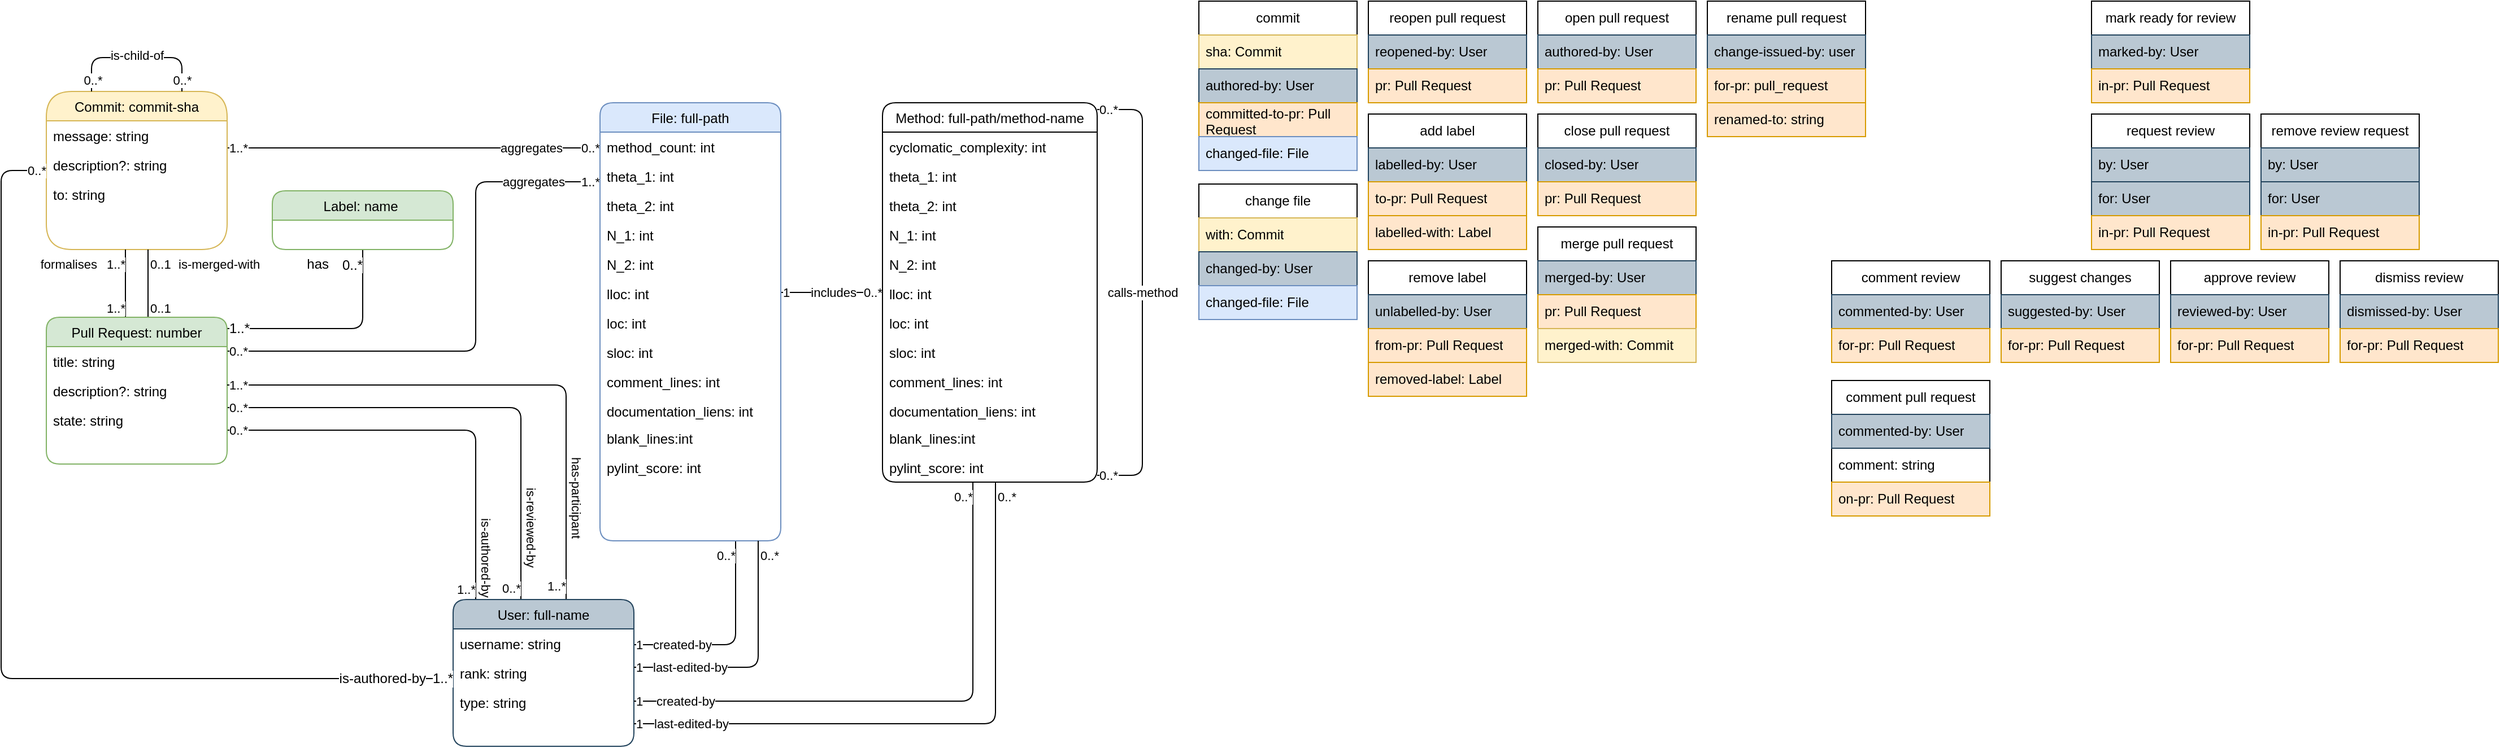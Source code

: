 <mxfile pages="3">
    <diagram id="C5RBs43oDa-KdzZeNtuy" name="Data-Model">
        <mxGraphModel dx="1031" dy="-218" grid="1" gridSize="10" guides="1" tooltips="1" connect="1" arrows="1" fold="1" page="1" pageScale="1" pageWidth="1169" pageHeight="827" math="0" shadow="0">
            <root>
                <mxCell id="WIyWlLk6GJQsqaUBKTNV-0"/>
                <mxCell id="WIyWlLk6GJQsqaUBKTNV-1" parent="WIyWlLk6GJQsqaUBKTNV-0"/>
                <mxCell id="OsoryH45wkaK99GPfpwu-0" style="edgeStyle=orthogonalEdgeStyle;rounded=0;orthogonalLoop=1;jettySize=auto;html=1;fontSize=12;startSize=8;endSize=8;endArrow=none;startFill=0;" parent="WIyWlLk6GJQsqaUBKTNV-1" edge="1">
                    <mxGeometry relative="1" as="geometry">
                        <Array as="points">
                            <mxPoint x="80" y="705"/>
                            <mxPoint x="80" y="190"/>
                        </Array>
                        <mxPoint x="200" y="190.0" as="targetPoint"/>
                    </mxGeometry>
                </mxCell>
                <mxCell id="dGSDt7Tnk5ZxoIO6iwxw-14" value="open pull request" style="swimlane;fontStyle=0;childLayout=stackLayout;horizontal=1;startSize=30;horizontalStack=0;resizeParent=1;resizeParentMax=0;resizeLast=0;collapsible=1;marginBottom=0;whiteSpace=wrap;html=1;" parent="WIyWlLk6GJQsqaUBKTNV-1" vertex="1">
                    <mxGeometry x="1480" y="840" width="140" height="90" as="geometry"/>
                </mxCell>
                <mxCell id="dGSDt7Tnk5ZxoIO6iwxw-16" value="authored-by: User" style="text;strokeColor=#23445d;fillColor=#bac8d3;align=left;verticalAlign=middle;spacingLeft=4;spacingRight=4;overflow=hidden;points=[[0,0.5],[1,0.5]];portConstraint=eastwest;rotatable=0;whiteSpace=wrap;html=1;" parent="dGSDt7Tnk5ZxoIO6iwxw-14" vertex="1">
                    <mxGeometry y="30" width="140" height="30" as="geometry"/>
                </mxCell>
                <mxCell id="dGSDt7Tnk5ZxoIO6iwxw-17" value="pr: Pull Request" style="text;strokeColor=#d79b00;fillColor=#ffe6cc;align=left;verticalAlign=middle;spacingLeft=4;spacingRight=4;overflow=hidden;points=[[0,0.5],[1,0.5]];portConstraint=eastwest;rotatable=0;whiteSpace=wrap;html=1;" parent="dGSDt7Tnk5ZxoIO6iwxw-14" vertex="1">
                    <mxGeometry y="60" width="140" height="30" as="geometry"/>
                </mxCell>
                <mxCell id="dGSDt7Tnk5ZxoIO6iwxw-0" value="commit" style="swimlane;fontStyle=0;childLayout=stackLayout;horizontal=1;startSize=30;horizontalStack=0;resizeParent=1;resizeParentMax=0;resizeLast=0;collapsible=1;marginBottom=0;whiteSpace=wrap;html=1;" parent="WIyWlLk6GJQsqaUBKTNV-1" vertex="1">
                    <mxGeometry x="1180" y="840" width="140" height="150" as="geometry"/>
                </mxCell>
                <mxCell id="dGSDt7Tnk5ZxoIO6iwxw-1" value="sha: Commit" style="text;strokeColor=#d6b656;fillColor=#fff2cc;align=left;verticalAlign=middle;spacingLeft=4;spacingRight=4;overflow=hidden;points=[[0,0.5],[1,0.5]];portConstraint=eastwest;rotatable=0;whiteSpace=wrap;html=1;" parent="dGSDt7Tnk5ZxoIO6iwxw-0" vertex="1">
                    <mxGeometry y="30" width="140" height="30" as="geometry"/>
                </mxCell>
                <mxCell id="dGSDt7Tnk5ZxoIO6iwxw-2" value="authored-by: User" style="text;strokeColor=#23445d;fillColor=#bac8d3;align=left;verticalAlign=middle;spacingLeft=4;spacingRight=4;overflow=hidden;points=[[0,0.5],[1,0.5]];portConstraint=eastwest;rotatable=0;whiteSpace=wrap;html=1;" parent="dGSDt7Tnk5ZxoIO6iwxw-0" vertex="1">
                    <mxGeometry y="60" width="140" height="30" as="geometry"/>
                </mxCell>
                <mxCell id="dGSDt7Tnk5ZxoIO6iwxw-3" value="committed-to-pr: Pull Request" style="text;strokeColor=#d79b00;fillColor=#ffe6cc;align=left;verticalAlign=middle;spacingLeft=4;spacingRight=4;overflow=hidden;points=[[0,0.5],[1,0.5]];portConstraint=eastwest;rotatable=0;whiteSpace=wrap;html=1;" parent="dGSDt7Tnk5ZxoIO6iwxw-0" vertex="1">
                    <mxGeometry y="90" width="140" height="30" as="geometry"/>
                </mxCell>
                <mxCell id="ZhmbJ5T0E56LUVYO4Q5e-6" value="changed-file: File" style="text;strokeColor=#6c8ebf;fillColor=#dae8fc;align=left;verticalAlign=middle;spacingLeft=4;spacingRight=4;overflow=hidden;points=[[0,0.5],[1,0.5]];portConstraint=eastwest;rotatable=0;whiteSpace=wrap;html=1;" parent="dGSDt7Tnk5ZxoIO6iwxw-0" vertex="1">
                    <mxGeometry y="120" width="140" height="30" as="geometry"/>
                </mxCell>
                <mxCell id="dGSDt7Tnk5ZxoIO6iwxw-4" value="add label" style="swimlane;fontStyle=0;childLayout=stackLayout;horizontal=1;startSize=30;horizontalStack=0;resizeParent=1;resizeParentMax=0;resizeLast=0;collapsible=1;marginBottom=0;whiteSpace=wrap;html=1;" parent="WIyWlLk6GJQsqaUBKTNV-1" vertex="1">
                    <mxGeometry x="1330" y="940" width="140" height="120" as="geometry"/>
                </mxCell>
                <mxCell id="dGSDt7Tnk5ZxoIO6iwxw-6" value="labelled-by: User" style="text;strokeColor=#23445d;fillColor=#bac8d3;align=left;verticalAlign=middle;spacingLeft=4;spacingRight=4;overflow=hidden;points=[[0,0.5],[1,0.5]];portConstraint=eastwest;rotatable=0;whiteSpace=wrap;html=1;" parent="dGSDt7Tnk5ZxoIO6iwxw-4" vertex="1">
                    <mxGeometry y="30" width="140" height="30" as="geometry"/>
                </mxCell>
                <mxCell id="dGSDt7Tnk5ZxoIO6iwxw-7" value="to-pr: Pull Request" style="text;strokeColor=#d79b00;fillColor=#ffe6cc;align=left;verticalAlign=middle;spacingLeft=4;spacingRight=4;overflow=hidden;points=[[0,0.5],[1,0.5]];portConstraint=eastwest;rotatable=0;whiteSpace=wrap;html=1;" parent="dGSDt7Tnk5ZxoIO6iwxw-4" vertex="1">
                    <mxGeometry y="60" width="140" height="30" as="geometry"/>
                </mxCell>
                <mxCell id="cFPhVOMwrruSEyY2H_j8-7" value="labelled-with: Label" style="text;strokeColor=#d79b00;fillColor=#ffe6cc;align=left;verticalAlign=middle;spacingLeft=4;spacingRight=4;overflow=hidden;points=[[0,0.5],[1,0.5]];portConstraint=eastwest;rotatable=0;whiteSpace=wrap;html=1;" parent="dGSDt7Tnk5ZxoIO6iwxw-4" vertex="1">
                    <mxGeometry y="90" width="140" height="30" as="geometry"/>
                </mxCell>
                <mxCell id="dGSDt7Tnk5ZxoIO6iwxw-9" value="remove label" style="swimlane;fontStyle=0;childLayout=stackLayout;horizontal=1;startSize=30;horizontalStack=0;resizeParent=1;resizeParentMax=0;resizeLast=0;collapsible=1;marginBottom=0;whiteSpace=wrap;html=1;" parent="WIyWlLk6GJQsqaUBKTNV-1" vertex="1">
                    <mxGeometry x="1330" y="1070" width="140" height="120" as="geometry"/>
                </mxCell>
                <mxCell id="dGSDt7Tnk5ZxoIO6iwxw-10" value="unlabelled-by: User" style="text;strokeColor=#23445d;fillColor=#bac8d3;align=left;verticalAlign=middle;spacingLeft=4;spacingRight=4;overflow=hidden;points=[[0,0.5],[1,0.5]];portConstraint=eastwest;rotatable=0;whiteSpace=wrap;html=1;" parent="dGSDt7Tnk5ZxoIO6iwxw-9" vertex="1">
                    <mxGeometry y="30" width="140" height="30" as="geometry"/>
                </mxCell>
                <mxCell id="dGSDt7Tnk5ZxoIO6iwxw-11" value="from-pr: Pull Request" style="text;strokeColor=#d79b00;fillColor=#ffe6cc;align=left;verticalAlign=middle;spacingLeft=4;spacingRight=4;overflow=hidden;points=[[0,0.5],[1,0.5]];portConstraint=eastwest;rotatable=0;whiteSpace=wrap;html=1;" parent="dGSDt7Tnk5ZxoIO6iwxw-9" vertex="1">
                    <mxGeometry y="60" width="140" height="30" as="geometry"/>
                </mxCell>
                <mxCell id="cFPhVOMwrruSEyY2H_j8-6" value="removed-label: Label" style="text;strokeColor=#d79b00;fillColor=#ffe6cc;align=left;verticalAlign=middle;spacingLeft=4;spacingRight=4;overflow=hidden;points=[[0,0.5],[1,0.5]];portConstraint=eastwest;rotatable=0;whiteSpace=wrap;html=1;" parent="dGSDt7Tnk5ZxoIO6iwxw-9" vertex="1">
                    <mxGeometry y="90" width="140" height="30" as="geometry"/>
                </mxCell>
                <mxCell id="dGSDt7Tnk5ZxoIO6iwxw-19" value="merge pull request" style="swimlane;fontStyle=0;childLayout=stackLayout;horizontal=1;startSize=30;horizontalStack=0;resizeParent=1;resizeParentMax=0;resizeLast=0;collapsible=1;marginBottom=0;whiteSpace=wrap;html=1;" parent="WIyWlLk6GJQsqaUBKTNV-1" vertex="1">
                    <mxGeometry x="1480" y="1040" width="140" height="120" as="geometry"/>
                </mxCell>
                <mxCell id="dGSDt7Tnk5ZxoIO6iwxw-20" value="merged-by: User" style="text;strokeColor=#23445d;fillColor=#bac8d3;align=left;verticalAlign=middle;spacingLeft=4;spacingRight=4;overflow=hidden;points=[[0,0.5],[1,0.5]];portConstraint=eastwest;rotatable=0;whiteSpace=wrap;html=1;" parent="dGSDt7Tnk5ZxoIO6iwxw-19" vertex="1">
                    <mxGeometry y="30" width="140" height="30" as="geometry"/>
                </mxCell>
                <mxCell id="dGSDt7Tnk5ZxoIO6iwxw-21" value="pr: Pull Request" style="text;strokeColor=#d79b00;fillColor=#ffe6cc;align=left;verticalAlign=middle;spacingLeft=4;spacingRight=4;overflow=hidden;points=[[0,0.5],[1,0.5]];portConstraint=eastwest;rotatable=0;whiteSpace=wrap;html=1;" parent="dGSDt7Tnk5ZxoIO6iwxw-19" vertex="1">
                    <mxGeometry y="60" width="140" height="30" as="geometry"/>
                </mxCell>
                <mxCell id="SyDYMFvP34luzLLvAT9_-2" value="merged-with: Commit" style="text;strokeColor=#d6b656;fillColor=#fff2cc;align=left;verticalAlign=middle;spacingLeft=4;spacingRight=4;overflow=hidden;points=[[0,0.5],[1,0.5]];portConstraint=eastwest;rotatable=0;whiteSpace=wrap;html=1;" parent="dGSDt7Tnk5ZxoIO6iwxw-19" vertex="1">
                    <mxGeometry y="90" width="140" height="30" as="geometry"/>
                </mxCell>
                <mxCell id="dGSDt7Tnk5ZxoIO6iwxw-22" value="close pull request" style="swimlane;fontStyle=0;childLayout=stackLayout;horizontal=1;startSize=30;horizontalStack=0;resizeParent=1;resizeParentMax=0;resizeLast=0;collapsible=1;marginBottom=0;whiteSpace=wrap;html=1;" parent="WIyWlLk6GJQsqaUBKTNV-1" vertex="1">
                    <mxGeometry x="1480" y="940" width="140" height="90" as="geometry"/>
                </mxCell>
                <mxCell id="dGSDt7Tnk5ZxoIO6iwxw-23" value="closed-by: User" style="text;strokeColor=#23445d;fillColor=#bac8d3;align=left;verticalAlign=middle;spacingLeft=4;spacingRight=4;overflow=hidden;points=[[0,0.5],[1,0.5]];portConstraint=eastwest;rotatable=0;whiteSpace=wrap;html=1;" parent="dGSDt7Tnk5ZxoIO6iwxw-22" vertex="1">
                    <mxGeometry y="30" width="140" height="30" as="geometry"/>
                </mxCell>
                <mxCell id="dGSDt7Tnk5ZxoIO6iwxw-24" value="pr: Pull Request" style="text;strokeColor=#d79b00;fillColor=#ffe6cc;align=left;verticalAlign=middle;spacingLeft=4;spacingRight=4;overflow=hidden;points=[[0,0.5],[1,0.5]];portConstraint=eastwest;rotatable=0;whiteSpace=wrap;html=1;" parent="dGSDt7Tnk5ZxoIO6iwxw-22" vertex="1">
                    <mxGeometry y="60" width="140" height="30" as="geometry"/>
                </mxCell>
                <mxCell id="dGSDt7Tnk5ZxoIO6iwxw-39" value="rename pull request" style="swimlane;fontStyle=0;childLayout=stackLayout;horizontal=1;startSize=30;horizontalStack=0;resizeParent=1;resizeParentMax=0;resizeLast=0;collapsible=1;marginBottom=0;whiteSpace=wrap;html=1;" parent="WIyWlLk6GJQsqaUBKTNV-1" vertex="1">
                    <mxGeometry x="1630" y="840" width="140" height="120" as="geometry"/>
                </mxCell>
                <mxCell id="dGSDt7Tnk5ZxoIO6iwxw-40" value="change-issued-by: user" style="text;strokeColor=#23445d;fillColor=#bac8d3;align=left;verticalAlign=middle;spacingLeft=4;spacingRight=4;overflow=hidden;points=[[0,0.5],[1,0.5]];portConstraint=eastwest;rotatable=0;whiteSpace=wrap;html=1;" parent="dGSDt7Tnk5ZxoIO6iwxw-39" vertex="1">
                    <mxGeometry y="30" width="140" height="30" as="geometry"/>
                </mxCell>
                <mxCell id="dGSDt7Tnk5ZxoIO6iwxw-41" value="for-pr: pull_request" style="text;strokeColor=#d79b00;fillColor=#ffe6cc;align=left;verticalAlign=middle;spacingLeft=4;spacingRight=4;overflow=hidden;points=[[0,0.5],[1,0.5]];portConstraint=eastwest;rotatable=0;whiteSpace=wrap;html=1;" parent="dGSDt7Tnk5ZxoIO6iwxw-39" vertex="1">
                    <mxGeometry y="60" width="140" height="30" as="geometry"/>
                </mxCell>
                <mxCell id="F_2k5IYyWrM17wDWxj8I-81" value="renamed-to: string" style="text;strokeColor=#d79b00;fillColor=#ffe6cc;align=left;verticalAlign=middle;spacingLeft=4;spacingRight=4;overflow=hidden;points=[[0,0.5],[1,0.5]];portConstraint=eastwest;rotatable=0;whiteSpace=wrap;html=1;" parent="dGSDt7Tnk5ZxoIO6iwxw-39" vertex="1">
                    <mxGeometry y="90" width="140" height="30" as="geometry"/>
                </mxCell>
                <mxCell id="dGSDt7Tnk5ZxoIO6iwxw-43" value="comment pull request" style="swimlane;fontStyle=0;childLayout=stackLayout;horizontal=1;startSize=30;horizontalStack=0;resizeParent=1;resizeParentMax=0;resizeLast=0;collapsible=1;marginBottom=0;whiteSpace=wrap;html=1;" parent="WIyWlLk6GJQsqaUBKTNV-1" vertex="1">
                    <mxGeometry x="1740" y="1176" width="140" height="120" as="geometry"/>
                </mxCell>
                <mxCell id="dGSDt7Tnk5ZxoIO6iwxw-46" value="commented-by: User" style="text;strokeColor=#23445d;fillColor=#bac8d3;align=left;verticalAlign=middle;spacingLeft=4;spacingRight=4;overflow=hidden;points=[[0,0.5],[1,0.5]];portConstraint=eastwest;rotatable=0;whiteSpace=wrap;html=1;" parent="dGSDt7Tnk5ZxoIO6iwxw-43" vertex="1">
                    <mxGeometry y="30" width="140" height="30" as="geometry"/>
                </mxCell>
                <mxCell id="7" value="comment: string" style="text;align=left;verticalAlign=middle;spacingLeft=4;spacingRight=4;overflow=hidden;points=[[0,0.5],[1,0.5]];portConstraint=eastwest;rotatable=0;whiteSpace=wrap;html=1;" parent="dGSDt7Tnk5ZxoIO6iwxw-43" vertex="1">
                    <mxGeometry y="60" width="140" height="30" as="geometry"/>
                </mxCell>
                <mxCell id="dGSDt7Tnk5ZxoIO6iwxw-45" value="on-pr: Pull Request" style="text;strokeColor=#d79b00;fillColor=#ffe6cc;align=left;verticalAlign=middle;spacingLeft=4;spacingRight=4;overflow=hidden;points=[[0,0.5],[1,0.5]];portConstraint=eastwest;rotatable=0;whiteSpace=wrap;html=1;" parent="dGSDt7Tnk5ZxoIO6iwxw-43" vertex="1">
                    <mxGeometry y="90" width="140" height="30" as="geometry"/>
                </mxCell>
                <mxCell id="dGSDt7Tnk5ZxoIO6iwxw-47" value="approve review" style="swimlane;fontStyle=0;childLayout=stackLayout;horizontal=1;startSize=30;horizontalStack=0;resizeParent=1;resizeParentMax=0;resizeLast=0;collapsible=1;marginBottom=0;whiteSpace=wrap;html=1;" parent="WIyWlLk6GJQsqaUBKTNV-1" vertex="1">
                    <mxGeometry x="2040" y="1070" width="140" height="90" as="geometry">
                        <mxRectangle x="1660" y="840" width="120" height="30" as="alternateBounds"/>
                    </mxGeometry>
                </mxCell>
                <mxCell id="dGSDt7Tnk5ZxoIO6iwxw-48" value="reviewed-by: User" style="text;strokeColor=#23445d;fillColor=#bac8d3;align=left;verticalAlign=middle;spacingLeft=4;spacingRight=4;overflow=hidden;points=[[0,0.5],[1,0.5]];portConstraint=eastwest;rotatable=0;whiteSpace=wrap;html=1;" parent="dGSDt7Tnk5ZxoIO6iwxw-47" vertex="1">
                    <mxGeometry y="30" width="140" height="30" as="geometry"/>
                </mxCell>
                <mxCell id="dGSDt7Tnk5ZxoIO6iwxw-49" value="for-pr: Pull Request" style="text;strokeColor=#d79b00;fillColor=#ffe6cc;align=left;verticalAlign=middle;spacingLeft=4;spacingRight=4;overflow=hidden;points=[[0,0.5],[1,0.5]];portConstraint=eastwest;rotatable=0;whiteSpace=wrap;html=1;" parent="dGSDt7Tnk5ZxoIO6iwxw-47" vertex="1">
                    <mxGeometry y="60" width="140" height="30" as="geometry"/>
                </mxCell>
                <mxCell id="dGSDt7Tnk5ZxoIO6iwxw-53" value="dismiss review" style="swimlane;fontStyle=0;childLayout=stackLayout;horizontal=1;startSize=30;horizontalStack=0;resizeParent=1;resizeParentMax=0;resizeLast=0;collapsible=1;marginBottom=0;whiteSpace=wrap;html=1;" parent="WIyWlLk6GJQsqaUBKTNV-1" vertex="1">
                    <mxGeometry x="2190" y="1070" width="140" height="90" as="geometry"/>
                </mxCell>
                <mxCell id="dGSDt7Tnk5ZxoIO6iwxw-54" value="dismissed-by: User" style="text;strokeColor=#23445d;fillColor=#bac8d3;align=left;verticalAlign=middle;spacingLeft=4;spacingRight=4;overflow=hidden;points=[[0,0.5],[1,0.5]];portConstraint=eastwest;rotatable=0;whiteSpace=wrap;html=1;" parent="dGSDt7Tnk5ZxoIO6iwxw-53" vertex="1">
                    <mxGeometry y="30" width="140" height="30" as="geometry"/>
                </mxCell>
                <mxCell id="dGSDt7Tnk5ZxoIO6iwxw-55" value="for-pr: Pull Request" style="text;strokeColor=#d79b00;fillColor=#ffe6cc;align=left;verticalAlign=middle;spacingLeft=4;spacingRight=4;overflow=hidden;points=[[0,0.5],[1,0.5]];portConstraint=eastwest;rotatable=0;whiteSpace=wrap;html=1;" parent="dGSDt7Tnk5ZxoIO6iwxw-53" vertex="1">
                    <mxGeometry y="60" width="140" height="30" as="geometry"/>
                </mxCell>
                <mxCell id="dGSDt7Tnk5ZxoIO6iwxw-56" value="reopen pull request" style="swimlane;fontStyle=0;childLayout=stackLayout;horizontal=1;startSize=30;horizontalStack=0;resizeParent=1;resizeParentMax=0;resizeLast=0;collapsible=1;marginBottom=0;whiteSpace=wrap;html=1;" parent="WIyWlLk6GJQsqaUBKTNV-1" vertex="1">
                    <mxGeometry x="1330" y="840" width="140" height="90" as="geometry"/>
                </mxCell>
                <mxCell id="dGSDt7Tnk5ZxoIO6iwxw-57" value="reopened-by: User" style="text;strokeColor=#23445d;fillColor=#bac8d3;align=left;verticalAlign=middle;spacingLeft=4;spacingRight=4;overflow=hidden;points=[[0,0.5],[1,0.5]];portConstraint=eastwest;rotatable=0;whiteSpace=wrap;html=1;" parent="dGSDt7Tnk5ZxoIO6iwxw-56" vertex="1">
                    <mxGeometry y="30" width="140" height="30" as="geometry"/>
                </mxCell>
                <mxCell id="dGSDt7Tnk5ZxoIO6iwxw-58" value="pr: Pull Request" style="text;strokeColor=#d79b00;fillColor=#ffe6cc;align=left;verticalAlign=middle;spacingLeft=4;spacingRight=4;overflow=hidden;points=[[0,0.5],[1,0.5]];portConstraint=eastwest;rotatable=0;whiteSpace=wrap;html=1;" parent="dGSDt7Tnk5ZxoIO6iwxw-56" vertex="1">
                    <mxGeometry y="60" width="140" height="30" as="geometry"/>
                </mxCell>
                <mxCell id="dGSDt7Tnk5ZxoIO6iwxw-60" value="change file" style="swimlane;fontStyle=0;childLayout=stackLayout;horizontal=1;startSize=30;horizontalStack=0;resizeParent=1;resizeParentMax=0;resizeLast=0;collapsible=1;marginBottom=0;whiteSpace=wrap;html=1;" parent="WIyWlLk6GJQsqaUBKTNV-1" vertex="1">
                    <mxGeometry x="1180" y="1002" width="140" height="120" as="geometry"/>
                </mxCell>
                <mxCell id="dGSDt7Tnk5ZxoIO6iwxw-61" value="with: Commit" style="text;strokeColor=#d6b656;fillColor=#fff2cc;align=left;verticalAlign=middle;spacingLeft=4;spacingRight=4;overflow=hidden;points=[[0,0.5],[1,0.5]];portConstraint=eastwest;rotatable=0;whiteSpace=wrap;html=1;" parent="dGSDt7Tnk5ZxoIO6iwxw-60" vertex="1">
                    <mxGeometry y="30" width="140" height="30" as="geometry"/>
                </mxCell>
                <mxCell id="dGSDt7Tnk5ZxoIO6iwxw-62" value="changed-by: User" style="text;strokeColor=#23445d;fillColor=#bac8d3;align=left;verticalAlign=middle;spacingLeft=4;spacingRight=4;overflow=hidden;points=[[0,0.5],[1,0.5]];portConstraint=eastwest;rotatable=0;whiteSpace=wrap;html=1;" parent="dGSDt7Tnk5ZxoIO6iwxw-60" vertex="1">
                    <mxGeometry y="60" width="140" height="30" as="geometry"/>
                </mxCell>
                <mxCell id="dGSDt7Tnk5ZxoIO6iwxw-63" value="changed-file: File" style="text;strokeColor=#6c8ebf;fillColor=#dae8fc;align=left;verticalAlign=middle;spacingLeft=4;spacingRight=4;overflow=hidden;points=[[0,0.5],[1,0.5]];portConstraint=eastwest;rotatable=0;whiteSpace=wrap;html=1;" parent="dGSDt7Tnk5ZxoIO6iwxw-60" vertex="1">
                    <mxGeometry y="90" width="140" height="30" as="geometry"/>
                </mxCell>
                <mxCell id="1tEBdCSff_7u_dz9eGTI-0" style="edgeStyle=orthogonalEdgeStyle;rounded=1;orthogonalLoop=1;jettySize=auto;html=1;endArrow=none;startFill=0;curved=0;" parent="WIyWlLk6GJQsqaUBKTNV-1" source="1tEBdCSff_7u_dz9eGTI-4" target="1tEBdCSff_7u_dz9eGTI-51" edge="1">
                    <mxGeometry relative="1" as="geometry">
                        <Array as="points">
                            <mxPoint x="490" y="970"/>
                            <mxPoint x="490" y="970"/>
                        </Array>
                    </mxGeometry>
                </mxCell>
                <mxCell id="1tEBdCSff_7u_dz9eGTI-1" value="1..*" style="edgeLabel;html=1;align=left;verticalAlign=middle;resizable=0;points=[];" parent="1tEBdCSff_7u_dz9eGTI-0" vertex="1" connectable="0">
                    <mxGeometry x="-1" relative="1" as="geometry">
                        <mxPoint as="offset"/>
                    </mxGeometry>
                </mxCell>
                <mxCell id="1tEBdCSff_7u_dz9eGTI-2" value="aggregates" style="edgeLabel;html=1;align=right;verticalAlign=middle;resizable=0;points=[];" parent="1tEBdCSff_7u_dz9eGTI-0" vertex="1" connectable="0">
                    <mxGeometry x="0.8" relative="1" as="geometry">
                        <mxPoint as="offset"/>
                    </mxGeometry>
                </mxCell>
                <mxCell id="1tEBdCSff_7u_dz9eGTI-3" value="0..*" style="edgeLabel;html=1;align=right;verticalAlign=middle;resizable=0;points=[];" parent="1tEBdCSff_7u_dz9eGTI-0" vertex="1" connectable="0">
                    <mxGeometry x="1" relative="1" as="geometry">
                        <mxPoint as="offset"/>
                    </mxGeometry>
                </mxCell>
                <mxCell id="1tEBdCSff_7u_dz9eGTI-4" value="Commit: commit-sha" style="swimlane;fontStyle=0;align=center;verticalAlign=top;childLayout=stackLayout;horizontal=1;startSize=26;horizontalStack=0;resizeParent=1;resizeLast=0;collapsible=1;marginBottom=0;rounded=1;shadow=0;strokeWidth=1;arcSize=29;fillColor=#fff2cc;strokeColor=#d6b656;" parent="WIyWlLk6GJQsqaUBKTNV-1" vertex="1">
                    <mxGeometry x="160" y="920" width="160" height="140" as="geometry">
                        <mxRectangle x="200" y="240" width="160" height="26" as="alternateBounds"/>
                    </mxGeometry>
                </mxCell>
                <mxCell id="1tEBdCSff_7u_dz9eGTI-6" value="message: string" style="text;align=left;verticalAlign=top;spacingLeft=4;spacingRight=4;overflow=hidden;rotatable=0;points=[[0,0.5],[1,0.5]];portConstraint=eastwest;rounded=1;shadow=0;html=0;" parent="1tEBdCSff_7u_dz9eGTI-4" vertex="1">
                    <mxGeometry y="26" width="160" height="26" as="geometry"/>
                </mxCell>
                <mxCell id="1tEBdCSff_7u_dz9eGTI-7" value="description?: string" style="text;align=left;verticalAlign=top;spacingLeft=4;spacingRight=4;overflow=hidden;rotatable=0;points=[[0,0.5],[1,0.5]];portConstraint=eastwest;rounded=1;shadow=0;html=0;" parent="1tEBdCSff_7u_dz9eGTI-4" vertex="1">
                    <mxGeometry y="52" width="160" height="26" as="geometry"/>
                </mxCell>
                <mxCell id="1tEBdCSff_7u_dz9eGTI-8" value="to: string" style="text;align=left;verticalAlign=top;spacingLeft=4;spacingRight=4;overflow=hidden;rotatable=0;points=[[0,0.5],[1,0.5]];portConstraint=eastwest;rounded=1;" parent="1tEBdCSff_7u_dz9eGTI-4" vertex="1">
                    <mxGeometry y="78" width="160" height="26" as="geometry"/>
                </mxCell>
                <mxCell id="1tEBdCSff_7u_dz9eGTI-9" style="edgeStyle=orthogonalEdgeStyle;rounded=1;orthogonalLoop=1;jettySize=auto;html=1;endArrow=none;startFill=0;elbow=vertical;curved=0;" parent="WIyWlLk6GJQsqaUBKTNV-1" source="1tEBdCSff_7u_dz9eGTI-33" edge="1">
                    <mxGeometry relative="1" as="geometry">
                        <mxPoint x="320" y="1175" as="sourcePoint"/>
                        <mxPoint x="650" y="1000" as="targetPoint"/>
                        <Array as="points">
                            <mxPoint x="540" y="1150"/>
                            <mxPoint x="540" y="1000"/>
                        </Array>
                    </mxGeometry>
                </mxCell>
                <mxCell id="1tEBdCSff_7u_dz9eGTI-10" value="aggregates" style="edgeLabel;html=1;align=right;verticalAlign=middle;resizable=0;points=[];" parent="1tEBdCSff_7u_dz9eGTI-9" vertex="1" connectable="0">
                    <mxGeometry x="0.87" relative="1" as="geometry">
                        <mxPoint as="offset"/>
                    </mxGeometry>
                </mxCell>
                <mxCell id="1tEBdCSff_7u_dz9eGTI-11" value="1..*" style="edgeLabel;html=1;align=right;verticalAlign=middle;resizable=0;points=[];" parent="1tEBdCSff_7u_dz9eGTI-9" vertex="1" connectable="0">
                    <mxGeometry x="1" relative="1" as="geometry">
                        <mxPoint as="offset"/>
                    </mxGeometry>
                </mxCell>
                <mxCell id="1tEBdCSff_7u_dz9eGTI-12" value="0..*" style="edgeLabel;html=1;align=left;verticalAlign=middle;resizable=0;points=[];" parent="1tEBdCSff_7u_dz9eGTI-9" vertex="1" connectable="0">
                    <mxGeometry x="-1" relative="1" as="geometry">
                        <mxPoint as="offset"/>
                    </mxGeometry>
                </mxCell>
                <mxCell id="1tEBdCSff_7u_dz9eGTI-13" style="edgeStyle=orthogonalEdgeStyle;rounded=1;orthogonalLoop=1;jettySize=auto;html=1;endArrow=none;startFill=0;elbow=vertical;curved=0;" parent="WIyWlLk6GJQsqaUBKTNV-1" source="1tEBdCSff_7u_dz9eGTI-33" target="1tEBdCSff_7u_dz9eGTI-4" edge="1">
                    <mxGeometry relative="1" as="geometry">
                        <Array as="points">
                            <mxPoint x="230" y="1090"/>
                            <mxPoint x="230" y="1090"/>
                        </Array>
                    </mxGeometry>
                </mxCell>
                <mxCell id="1tEBdCSff_7u_dz9eGTI-14" value="formalises" style="edgeLabel;html=1;align=right;verticalAlign=top;resizable=0;points=[];" parent="1tEBdCSff_7u_dz9eGTI-13" vertex="1" connectable="0">
                    <mxGeometry x="1" relative="1" as="geometry">
                        <mxPoint x="-25" as="offset"/>
                    </mxGeometry>
                </mxCell>
                <mxCell id="1tEBdCSff_7u_dz9eGTI-15" value="1..*" style="edgeLabel;html=1;align=right;verticalAlign=bottom;resizable=0;points=[];labelPosition=center;verticalLabelPosition=top;" parent="1tEBdCSff_7u_dz9eGTI-13" vertex="1" connectable="0">
                    <mxGeometry x="-1" relative="1" as="geometry">
                        <mxPoint as="offset"/>
                    </mxGeometry>
                </mxCell>
                <mxCell id="1tEBdCSff_7u_dz9eGTI-16" value="1..*" style="edgeLabel;html=1;align=right;verticalAlign=top;resizable=0;points=[];labelPosition=center;verticalLabelPosition=top;" parent="1tEBdCSff_7u_dz9eGTI-13" vertex="1" connectable="0">
                    <mxGeometry x="1" relative="1" as="geometry">
                        <mxPoint as="offset"/>
                    </mxGeometry>
                </mxCell>
                <mxCell id="1tEBdCSff_7u_dz9eGTI-17" style="edgeStyle=orthogonalEdgeStyle;rounded=1;orthogonalLoop=1;jettySize=auto;html=1;endArrow=none;startFill=0;curved=0;" parent="WIyWlLk6GJQsqaUBKTNV-1" source="1tEBdCSff_7u_dz9eGTI-33" target="1tEBdCSff_7u_dz9eGTI-46" edge="1">
                    <mxGeometry relative="1" as="geometry">
                        <Array as="points">
                            <mxPoint x="580" y="1200"/>
                        </Array>
                    </mxGeometry>
                </mxCell>
                <mxCell id="1tEBdCSff_7u_dz9eGTI-18" value="0..*" style="edgeLabel;html=1;align=left;verticalAlign=middle;resizable=0;points=[];" parent="1tEBdCSff_7u_dz9eGTI-17" vertex="1" connectable="0">
                    <mxGeometry x="-1" relative="1" as="geometry">
                        <mxPoint as="offset"/>
                    </mxGeometry>
                </mxCell>
                <mxCell id="1tEBdCSff_7u_dz9eGTI-19" value="is-reviewed-by" style="edgeLabel;html=1;align=left;verticalAlign=middle;resizable=0;points=[];textDirection=vertical-rl;" parent="1tEBdCSff_7u_dz9eGTI-17" vertex="1" connectable="0">
                    <mxGeometry x="0.7" relative="1" as="geometry">
                        <mxPoint as="offset"/>
                    </mxGeometry>
                </mxCell>
                <mxCell id="1tEBdCSff_7u_dz9eGTI-20" value="0..*" style="edgeLabel;html=1;align=right;verticalAlign=middle;resizable=0;points=[];" parent="1tEBdCSff_7u_dz9eGTI-17" vertex="1" connectable="0">
                    <mxGeometry x="0.95" relative="1" as="geometry">
                        <mxPoint as="offset"/>
                    </mxGeometry>
                </mxCell>
                <mxCell id="1tEBdCSff_7u_dz9eGTI-21" style="edgeStyle=orthogonalEdgeStyle;rounded=1;orthogonalLoop=1;jettySize=auto;html=1;endArrow=none;startFill=0;curved=0;" parent="WIyWlLk6GJQsqaUBKTNV-1" source="1tEBdCSff_7u_dz9eGTI-33" target="1tEBdCSff_7u_dz9eGTI-46" edge="1">
                    <mxGeometry relative="1" as="geometry">
                        <Array as="points">
                            <mxPoint x="540" y="1220"/>
                        </Array>
                    </mxGeometry>
                </mxCell>
                <mxCell id="1tEBdCSff_7u_dz9eGTI-22" value="0..*" style="edgeLabel;html=1;align=left;verticalAlign=middle;resizable=0;points=[];" parent="1tEBdCSff_7u_dz9eGTI-21" vertex="1" connectable="0">
                    <mxGeometry x="-1" relative="1" as="geometry">
                        <mxPoint as="offset"/>
                    </mxGeometry>
                </mxCell>
                <mxCell id="1tEBdCSff_7u_dz9eGTI-23" value="is-authored-by" style="edgeLabel;html=1;align=left;verticalAlign=middle;resizable=0;points=[];textDirection=vertical-lr;" parent="1tEBdCSff_7u_dz9eGTI-21" vertex="1" connectable="0">
                    <mxGeometry x="0.8" relative="1" as="geometry">
                        <mxPoint as="offset"/>
                    </mxGeometry>
                </mxCell>
                <mxCell id="1tEBdCSff_7u_dz9eGTI-24" value="1..*" style="edgeLabel;html=1;align=right;verticalAlign=middle;resizable=0;points=[];" parent="1tEBdCSff_7u_dz9eGTI-21" vertex="1" connectable="0">
                    <mxGeometry x="0.95" relative="1" as="geometry">
                        <mxPoint as="offset"/>
                    </mxGeometry>
                </mxCell>
                <mxCell id="1tEBdCSff_7u_dz9eGTI-25" style="edgeStyle=orthogonalEdgeStyle;rounded=1;orthogonalLoop=1;jettySize=auto;html=1;endArrow=none;startFill=0;endFill=0;curved=0;" parent="WIyWlLk6GJQsqaUBKTNV-1" source="1tEBdCSff_7u_dz9eGTI-33" target="1tEBdCSff_7u_dz9eGTI-4" edge="1">
                    <mxGeometry relative="1" as="geometry">
                        <Array as="points">
                            <mxPoint x="250" y="1090"/>
                            <mxPoint x="250" y="1090"/>
                        </Array>
                    </mxGeometry>
                </mxCell>
                <mxCell id="1tEBdCSff_7u_dz9eGTI-26" value="&lt;span style=&quot;font-style: normal;&quot;&gt;is-merged-with&lt;/span&gt;" style="edgeLabel;html=1;align=left;verticalAlign=top;resizable=0;points=[];fontStyle=2" parent="1tEBdCSff_7u_dz9eGTI-25" vertex="1" connectable="0">
                    <mxGeometry x="1" y="-25" relative="1" as="geometry">
                        <mxPoint as="offset"/>
                    </mxGeometry>
                </mxCell>
                <mxCell id="1tEBdCSff_7u_dz9eGTI-27" value="0..1" style="edgeLabel;html=1;align=left;verticalAlign=top;resizable=0;points=[];" parent="1tEBdCSff_7u_dz9eGTI-25" vertex="1" connectable="0">
                    <mxGeometry x="1" relative="1" as="geometry">
                        <mxPoint as="offset"/>
                    </mxGeometry>
                </mxCell>
                <mxCell id="1tEBdCSff_7u_dz9eGTI-28" value="0..1" style="edgeLabel;html=1;align=left;verticalAlign=bottom;resizable=0;points=[];" parent="1tEBdCSff_7u_dz9eGTI-25" vertex="1" connectable="0">
                    <mxGeometry x="-1" relative="1" as="geometry">
                        <mxPoint as="offset"/>
                    </mxGeometry>
                </mxCell>
                <mxCell id="1tEBdCSff_7u_dz9eGTI-29" value="" style="edgeStyle=orthogonalEdgeStyle;rounded=1;orthogonalLoop=1;jettySize=auto;html=1;fontSize=12;endArrow=none;startFill=0;curved=0;" parent="WIyWlLk6GJQsqaUBKTNV-1" source="1tEBdCSff_7u_dz9eGTI-33" target="1tEBdCSff_7u_dz9eGTI-71" edge="1">
                    <mxGeometry relative="1" as="geometry">
                        <Array as="points">
                            <mxPoint x="440" y="1130"/>
                        </Array>
                        <mxPoint x="420" y="1100" as="targetPoint"/>
                    </mxGeometry>
                </mxCell>
                <mxCell id="1tEBdCSff_7u_dz9eGTI-30" value="has" style="edgeLabel;html=1;align=right;verticalAlign=middle;resizable=0;points=[];fontSize=12;" parent="1tEBdCSff_7u_dz9eGTI-29" vertex="1" connectable="0">
                    <mxGeometry x="0.87" y="5" relative="1" as="geometry">
                        <mxPoint x="-25" as="offset"/>
                    </mxGeometry>
                </mxCell>
                <mxCell id="1tEBdCSff_7u_dz9eGTI-31" value="0..*" style="edgeLabel;html=1;align=right;verticalAlign=top;resizable=0;points=[];fontSize=12;" parent="1tEBdCSff_7u_dz9eGTI-29" vertex="1" connectable="0">
                    <mxGeometry x="1" relative="1" as="geometry">
                        <mxPoint as="offset"/>
                    </mxGeometry>
                </mxCell>
                <mxCell id="1tEBdCSff_7u_dz9eGTI-32" value="1..*" style="edgeLabel;html=1;align=left;verticalAlign=middle;resizable=0;points=[];fontSize=12;" parent="1tEBdCSff_7u_dz9eGTI-29" vertex="1" connectable="0">
                    <mxGeometry x="-1" relative="1" as="geometry">
                        <mxPoint as="offset"/>
                    </mxGeometry>
                </mxCell>
                <mxCell id="1tEBdCSff_7u_dz9eGTI-33" value="Pull Request: number" style="swimlane;fontStyle=0;align=center;verticalAlign=top;childLayout=stackLayout;horizontal=1;startSize=26;horizontalStack=0;resizeParent=1;resizeLast=0;collapsible=1;marginBottom=0;rounded=1;shadow=0;strokeWidth=1;fillColor=#d5e8d4;strokeColor=#82b366;" parent="WIyWlLk6GJQsqaUBKTNV-1" vertex="1">
                    <mxGeometry x="160" y="1120" width="160" height="130" as="geometry">
                        <mxRectangle x="200" y="40" width="160" height="26" as="alternateBounds"/>
                    </mxGeometry>
                </mxCell>
                <mxCell id="1tEBdCSff_7u_dz9eGTI-35" value="title: string" style="text;align=left;verticalAlign=top;spacingLeft=4;spacingRight=4;overflow=hidden;rotatable=0;points=[[0,0.5],[1,0.5]];portConstraint=eastwest;rounded=1;shadow=0;html=0;" parent="1tEBdCSff_7u_dz9eGTI-33" vertex="1">
                    <mxGeometry y="26" width="160" height="26" as="geometry"/>
                </mxCell>
                <mxCell id="1tEBdCSff_7u_dz9eGTI-37" value="description?: string" style="text;align=left;verticalAlign=top;spacingLeft=4;spacingRight=4;overflow=hidden;rotatable=0;points=[[0,0.5],[1,0.5]];portConstraint=eastwest;rounded=1;" parent="1tEBdCSff_7u_dz9eGTI-33" vertex="1">
                    <mxGeometry y="52" width="160" height="26" as="geometry"/>
                </mxCell>
                <mxCell id="1tEBdCSff_7u_dz9eGTI-36" value="state: string&#xa;" style="text;align=left;verticalAlign=top;spacingLeft=4;spacingRight=4;overflow=hidden;rotatable=0;points=[[0,0.5],[1,0.5]];portConstraint=eastwest;fontStyle=0;rounded=1;" parent="1tEBdCSff_7u_dz9eGTI-33" vertex="1">
                    <mxGeometry y="78" width="160" height="26" as="geometry"/>
                </mxCell>
                <mxCell id="1tEBdCSff_7u_dz9eGTI-38" style="edgeStyle=orthogonalEdgeStyle;rounded=1;orthogonalLoop=1;jettySize=auto;html=1;endArrow=none;startFill=0;align=right;labelPosition=left;verticalLabelPosition=middle;verticalAlign=middle;curved=0;" parent="WIyWlLk6GJQsqaUBKTNV-1" source="1tEBdCSff_7u_dz9eGTI-46" target="1tEBdCSff_7u_dz9eGTI-33" edge="1">
                    <mxGeometry relative="1" as="geometry">
                        <Array as="points">
                            <mxPoint x="620" y="1180"/>
                        </Array>
                    </mxGeometry>
                </mxCell>
                <mxCell id="1tEBdCSff_7u_dz9eGTI-39" value="has-participant" style="edgeLabel;html=1;align=left;verticalAlign=middle;resizable=0;points=[];textDirection=vertical-lr;" parent="1tEBdCSff_7u_dz9eGTI-38" vertex="1" connectable="0">
                    <mxGeometry x="-0.63" relative="1" as="geometry">
                        <mxPoint as="offset"/>
                    </mxGeometry>
                </mxCell>
                <mxCell id="1tEBdCSff_7u_dz9eGTI-40" value="1..*" style="edgeLabel;html=1;align=right;verticalAlign=middle;resizable=0;points=[];labelPosition=left;verticalLabelPosition=middle;" parent="1tEBdCSff_7u_dz9eGTI-38" vertex="1" connectable="0">
                    <mxGeometry x="-0.95" relative="1" as="geometry">
                        <mxPoint as="offset"/>
                    </mxGeometry>
                </mxCell>
                <mxCell id="1tEBdCSff_7u_dz9eGTI-41" value="1..*" style="edgeLabel;html=1;align=left;verticalAlign=middle;resizable=0;points=[];" parent="1tEBdCSff_7u_dz9eGTI-38" vertex="1" connectable="0">
                    <mxGeometry x="1" relative="1" as="geometry">
                        <mxPoint as="offset"/>
                    </mxGeometry>
                </mxCell>
                <mxCell id="1tEBdCSff_7u_dz9eGTI-42" style="edgeStyle=elbowEdgeStyle;rounded=1;orthogonalLoop=1;jettySize=auto;html=1;endArrow=none;startFill=0;curved=0;" parent="WIyWlLk6GJQsqaUBKTNV-1" source="1tEBdCSff_7u_dz9eGTI-46" target="1tEBdCSff_7u_dz9eGTI-51" edge="1">
                    <mxGeometry relative="1" as="geometry">
                        <Array as="points">
                            <mxPoint x="770" y="1410"/>
                        </Array>
                    </mxGeometry>
                </mxCell>
                <mxCell id="1tEBdCSff_7u_dz9eGTI-43" value="1" style="edgeLabel;html=1;align=left;verticalAlign=middle;resizable=0;points=[];" parent="1tEBdCSff_7u_dz9eGTI-42" vertex="1" connectable="0">
                    <mxGeometry x="-1" relative="1" as="geometry">
                        <mxPoint as="offset"/>
                    </mxGeometry>
                </mxCell>
                <mxCell id="1tEBdCSff_7u_dz9eGTI-44" value="created-by" style="edgeLabel;html=1;align=left;verticalAlign=middle;resizable=0;points=[];" parent="1tEBdCSff_7u_dz9eGTI-42" vertex="1" connectable="0">
                    <mxGeometry x="-1" relative="1" as="geometry">
                        <mxPoint x="15" as="offset"/>
                    </mxGeometry>
                </mxCell>
                <mxCell id="1tEBdCSff_7u_dz9eGTI-45" value="0..*" style="edgeLabel;html=1;align=right;verticalAlign=top;resizable=0;points=[];" parent="1tEBdCSff_7u_dz9eGTI-42" vertex="1" connectable="0">
                    <mxGeometry x="1" relative="1" as="geometry">
                        <mxPoint as="offset"/>
                    </mxGeometry>
                </mxCell>
                <mxCell id="1tEBdCSff_7u_dz9eGTI-46" value="User: full-name" style="swimlane;fontStyle=0;align=center;verticalAlign=top;childLayout=stackLayout;horizontal=1;startSize=26;horizontalStack=0;resizeParent=1;resizeLast=0;collapsible=1;marginBottom=0;rounded=1;shadow=0;strokeWidth=1;fillColor=#bac8d3;strokeColor=#23445d;" parent="WIyWlLk6GJQsqaUBKTNV-1" vertex="1">
                    <mxGeometry x="520.0" y="1370" width="160" height="130" as="geometry">
                        <mxRectangle x="200" y="640" width="160" height="26" as="alternateBounds"/>
                    </mxGeometry>
                </mxCell>
                <mxCell id="1tEBdCSff_7u_dz9eGTI-48" value="username: string&#xa;" style="text;align=left;verticalAlign=top;spacingLeft=4;spacingRight=4;overflow=hidden;rotatable=0;points=[[0,0.5],[1,0.5]];portConstraint=eastwest;fontStyle=0;rounded=1;" parent="1tEBdCSff_7u_dz9eGTI-46" vertex="1">
                    <mxGeometry y="26" width="160" height="26" as="geometry"/>
                </mxCell>
                <mxCell id="1tEBdCSff_7u_dz9eGTI-49" value="rank: string&#xa;" style="text;align=left;verticalAlign=top;spacingLeft=4;spacingRight=4;overflow=hidden;rotatable=0;points=[[0,0.5],[1,0.5]];portConstraint=eastwest;fontStyle=0;rounded=1;" parent="1tEBdCSff_7u_dz9eGTI-46" vertex="1">
                    <mxGeometry y="52" width="160" height="26" as="geometry"/>
                </mxCell>
                <mxCell id="1tEBdCSff_7u_dz9eGTI-50" value="type: string" style="text;align=left;verticalAlign=top;spacingLeft=4;spacingRight=4;overflow=hidden;rotatable=0;points=[[0,0.5],[1,0.5]];portConstraint=eastwest;fontStyle=0;rounded=1;" parent="1tEBdCSff_7u_dz9eGTI-46" vertex="1">
                    <mxGeometry y="78" width="160" height="26" as="geometry"/>
                </mxCell>
                <mxCell id="Lo2DWNxIxuQ1iNFuZWaj-28" style="edgeStyle=elbowEdgeStyle;html=1;endArrow=none;endFill=0;elbow=vertical;rounded=1;curved=0;" parent="WIyWlLk6GJQsqaUBKTNV-1" source="1tEBdCSff_7u_dz9eGTI-51" target="Lo2DWNxIxuQ1iNFuZWaj-13" edge="1">
                    <mxGeometry relative="1" as="geometry"/>
                </mxCell>
                <mxCell id="Lo2DWNxIxuQ1iNFuZWaj-29" value="includes" style="edgeLabel;html=1;align=right;verticalAlign=middle;resizable=0;points=[];" parent="Lo2DWNxIxuQ1iNFuZWaj-28" vertex="1" connectable="0">
                    <mxGeometry x="0.5" relative="1" as="geometry">
                        <mxPoint as="offset"/>
                    </mxGeometry>
                </mxCell>
                <mxCell id="Lo2DWNxIxuQ1iNFuZWaj-30" value="0..*" style="edgeLabel;html=1;align=right;verticalAlign=middle;resizable=0;points=[];" parent="Lo2DWNxIxuQ1iNFuZWaj-28" vertex="1" connectable="0">
                    <mxGeometry x="1" relative="1" as="geometry">
                        <mxPoint as="offset"/>
                    </mxGeometry>
                </mxCell>
                <mxCell id="Lo2DWNxIxuQ1iNFuZWaj-32" value="1" style="edgeLabel;html=1;align=left;verticalAlign=middle;resizable=0;points=[];" parent="Lo2DWNxIxuQ1iNFuZWaj-28" vertex="1" connectable="0">
                    <mxGeometry x="-1" relative="1" as="geometry">
                        <mxPoint as="offset"/>
                    </mxGeometry>
                </mxCell>
                <mxCell id="1tEBdCSff_7u_dz9eGTI-51" value="File: full-path" style="swimlane;fontStyle=0;align=center;verticalAlign=top;childLayout=stackLayout;horizontal=1;startSize=26;horizontalStack=0;resizeParent=1;resizeLast=0;collapsible=1;marginBottom=0;rounded=1;shadow=0;strokeWidth=1;fillColor=#dae8fc;strokeColor=#6c8ebf;" parent="WIyWlLk6GJQsqaUBKTNV-1" vertex="1">
                    <mxGeometry x="650" y="930" width="160" height="388" as="geometry">
                        <mxRectangle x="600" y="120" width="160" height="26" as="alternateBounds"/>
                    </mxGeometry>
                </mxCell>
                <mxCell id="Lo2DWNxIxuQ1iNFuZWaj-2" value="method_count: int" style="text;align=left;verticalAlign=top;spacingLeft=4;spacingRight=4;overflow=hidden;rotatable=0;points=[[0,0.5],[1,0.5]];portConstraint=eastwest;rounded=1;shadow=0;html=0;" parent="1tEBdCSff_7u_dz9eGTI-51" vertex="1">
                    <mxGeometry y="26" width="160" height="26" as="geometry"/>
                </mxCell>
                <mxCell id="Lo2DWNxIxuQ1iNFuZWaj-3" value="theta_1: int" style="text;align=left;verticalAlign=top;spacingLeft=4;spacingRight=4;overflow=hidden;rotatable=0;points=[[0,0.5],[1,0.5]];portConstraint=eastwest;rounded=1;shadow=0;html=0;" parent="1tEBdCSff_7u_dz9eGTI-51" vertex="1">
                    <mxGeometry y="52" width="160" height="26" as="geometry"/>
                </mxCell>
                <mxCell id="Lo2DWNxIxuQ1iNFuZWaj-4" value="theta_2: int" style="text;align=left;verticalAlign=top;spacingLeft=4;spacingRight=4;overflow=hidden;rotatable=0;points=[[0,0.5],[1,0.5]];portConstraint=eastwest;rounded=1;shadow=0;html=0;" parent="1tEBdCSff_7u_dz9eGTI-51" vertex="1">
                    <mxGeometry y="78" width="160" height="26" as="geometry"/>
                </mxCell>
                <mxCell id="Lo2DWNxIxuQ1iNFuZWaj-5" value="N_1: int" style="text;align=left;verticalAlign=top;spacingLeft=4;spacingRight=4;overflow=hidden;rotatable=0;points=[[0,0.5],[1,0.5]];portConstraint=eastwest;rounded=1;shadow=0;html=0;" parent="1tEBdCSff_7u_dz9eGTI-51" vertex="1">
                    <mxGeometry y="104" width="160" height="26" as="geometry"/>
                </mxCell>
                <mxCell id="Lo2DWNxIxuQ1iNFuZWaj-6" value="N_2: int" style="text;align=left;verticalAlign=top;spacingLeft=4;spacingRight=4;overflow=hidden;rotatable=0;points=[[0,0.5],[1,0.5]];portConstraint=eastwest;rounded=1;" parent="1tEBdCSff_7u_dz9eGTI-51" vertex="1">
                    <mxGeometry y="130" width="160" height="26" as="geometry"/>
                </mxCell>
                <mxCell id="Lo2DWNxIxuQ1iNFuZWaj-7" value="lloc: int" style="text;align=left;verticalAlign=top;spacingLeft=4;spacingRight=4;overflow=hidden;rotatable=0;points=[[0,0.5],[1,0.5]];portConstraint=eastwest;rounded=1;" parent="1tEBdCSff_7u_dz9eGTI-51" vertex="1">
                    <mxGeometry y="156" width="160" height="26" as="geometry"/>
                </mxCell>
                <mxCell id="Lo2DWNxIxuQ1iNFuZWaj-8" value="loc: int" style="text;align=left;verticalAlign=top;spacingLeft=4;spacingRight=4;overflow=hidden;rotatable=0;points=[[0,0.5],[1,0.5]];portConstraint=eastwest;fontStyle=0;rounded=1;" parent="1tEBdCSff_7u_dz9eGTI-51" vertex="1">
                    <mxGeometry y="182" width="160" height="26" as="geometry"/>
                </mxCell>
                <mxCell id="Lo2DWNxIxuQ1iNFuZWaj-9" value="sloc: int" style="text;align=left;verticalAlign=top;spacingLeft=4;spacingRight=4;overflow=hidden;rotatable=0;points=[[0,0.5],[1,0.5]];portConstraint=eastwest;fontStyle=0;rounded=1;" parent="1tEBdCSff_7u_dz9eGTI-51" vertex="1">
                    <mxGeometry y="208" width="160" height="26" as="geometry"/>
                </mxCell>
                <mxCell id="Lo2DWNxIxuQ1iNFuZWaj-10" value="comment_lines: int" style="text;align=left;verticalAlign=top;spacingLeft=4;spacingRight=4;overflow=hidden;rotatable=0;points=[[0,0.5],[1,0.5]];portConstraint=eastwest;fontStyle=0;rounded=1;" parent="1tEBdCSff_7u_dz9eGTI-51" vertex="1">
                    <mxGeometry y="234" width="160" height="26" as="geometry"/>
                </mxCell>
                <mxCell id="Lo2DWNxIxuQ1iNFuZWaj-11" value="documentation_liens: int" style="text;align=left;verticalAlign=top;spacingLeft=4;spacingRight=4;overflow=hidden;rotatable=0;points=[[0,0.5],[1,0.5]];portConstraint=eastwest;fontStyle=0;rounded=1;" parent="1tEBdCSff_7u_dz9eGTI-51" vertex="1">
                    <mxGeometry y="260" width="160" height="24" as="geometry"/>
                </mxCell>
                <mxCell id="Lo2DWNxIxuQ1iNFuZWaj-12" value="blank_lines:int" style="text;align=left;verticalAlign=top;spacingLeft=4;spacingRight=4;overflow=hidden;rotatable=0;points=[[0,0.5],[1,0.5]];portConstraint=eastwest;fontStyle=0;rounded=1;" parent="1tEBdCSff_7u_dz9eGTI-51" vertex="1">
                    <mxGeometry y="284" width="160" height="26" as="geometry"/>
                </mxCell>
                <mxCell id="1tEBdCSff_7u_dz9eGTI-54" value="pylint_score: int" style="text;align=left;verticalAlign=top;spacingLeft=4;spacingRight=4;overflow=hidden;rotatable=0;points=[[0,0.5],[1,0.5]];portConstraint=eastwest;rounded=1;shadow=0;html=0;" parent="1tEBdCSff_7u_dz9eGTI-51" vertex="1">
                    <mxGeometry y="310" width="160" height="26" as="geometry"/>
                </mxCell>
                <mxCell id="1tEBdCSff_7u_dz9eGTI-64" style="edgeStyle=orthogonalEdgeStyle;rounded=1;orthogonalLoop=1;jettySize=auto;html=1;endArrow=none;startFill=0;" parent="WIyWlLk6GJQsqaUBKTNV-1" source="1tEBdCSff_7u_dz9eGTI-4" target="1tEBdCSff_7u_dz9eGTI-4" edge="1">
                    <mxGeometry relative="1" as="geometry">
                        <Array as="points">
                            <mxPoint x="200" y="890"/>
                            <mxPoint x="280" y="890"/>
                        </Array>
                    </mxGeometry>
                </mxCell>
                <mxCell id="1tEBdCSff_7u_dz9eGTI-65" value="is-child-of" style="edgeLabel;html=1;align=center;verticalAlign=middle;resizable=0;points=[];rounded=1;" parent="1tEBdCSff_7u_dz9eGTI-64" vertex="1" connectable="0">
                    <mxGeometry x="0.033" y="2" relative="1" as="geometry">
                        <mxPoint x="-3" as="offset"/>
                    </mxGeometry>
                </mxCell>
                <mxCell id="1tEBdCSff_7u_dz9eGTI-66" value="0..*" style="edgeLabel;html=1;align=center;verticalAlign=middle;resizable=0;points=[];rounded=1;" parent="1tEBdCSff_7u_dz9eGTI-64" vertex="1" connectable="0">
                    <mxGeometry relative="1" as="geometry">
                        <mxPoint x="-39" y="20" as="offset"/>
                    </mxGeometry>
                </mxCell>
                <mxCell id="1tEBdCSff_7u_dz9eGTI-67" value="0..*" style="edgeLabel;html=1;align=center;verticalAlign=middle;resizable=0;points=[];rounded=1;" parent="1tEBdCSff_7u_dz9eGTI-64" vertex="1" connectable="0">
                    <mxGeometry x="0.76" relative="1" as="geometry">
                        <mxPoint y="7" as="offset"/>
                    </mxGeometry>
                </mxCell>
                <mxCell id="1tEBdCSff_7u_dz9eGTI-68" style="edgeStyle=orthogonalEdgeStyle;rounded=1;orthogonalLoop=1;jettySize=auto;html=1;fontSize=12;startSize=8;endSize=8;endArrow=none;startFill=0;curved=0;" parent="WIyWlLk6GJQsqaUBKTNV-1" source="1tEBdCSff_7u_dz9eGTI-46" target="1tEBdCSff_7u_dz9eGTI-4" edge="1">
                    <mxGeometry relative="1" as="geometry">
                        <Array as="points">
                            <mxPoint x="120" y="1440"/>
                            <mxPoint x="120" y="990"/>
                        </Array>
                    </mxGeometry>
                </mxCell>
                <mxCell id="1tEBdCSff_7u_dz9eGTI-69" value="is-authored-by" style="edgeLabel;html=1;align=right;verticalAlign=middle;resizable=0;points=[];fontSize=12;spacing=2;" parent="1tEBdCSff_7u_dz9eGTI-68" vertex="1" connectable="0">
                    <mxGeometry x="-0.94" relative="1" as="geometry">
                        <mxPoint x="3" as="offset"/>
                    </mxGeometry>
                </mxCell>
                <mxCell id="1tEBdCSff_7u_dz9eGTI-70" value="1..*" style="edgeLabel;html=1;align=right;verticalAlign=middle;resizable=0;points=[];fontSize=12;spacing=2;" parent="1tEBdCSff_7u_dz9eGTI-68" vertex="1" connectable="0">
                    <mxGeometry x="-1" relative="1" as="geometry">
                        <mxPoint as="offset"/>
                    </mxGeometry>
                </mxCell>
                <mxCell id="9" value="0..*" style="edgeLabel;html=1;align=right;verticalAlign=middle;resizable=0;points=[];" vertex="1" connectable="0" parent="1tEBdCSff_7u_dz9eGTI-68">
                    <mxGeometry x="1" relative="1" as="geometry">
                        <mxPoint as="offset"/>
                    </mxGeometry>
                </mxCell>
                <mxCell id="1tEBdCSff_7u_dz9eGTI-71" value="Label: name " style="swimlane;fontStyle=0;align=center;verticalAlign=top;childLayout=stackLayout;horizontal=1;startSize=26;horizontalStack=0;resizeParent=1;resizeLast=0;collapsible=1;marginBottom=0;rounded=1;shadow=0;strokeWidth=1;fillColor=#d5e8d4;strokeColor=#82b366;" parent="WIyWlLk6GJQsqaUBKTNV-1" vertex="1">
                    <mxGeometry x="360" y="1008" width="160" height="52" as="geometry">
                        <mxRectangle x="200" y="40" width="160" height="26" as="alternateBounds"/>
                    </mxGeometry>
                </mxCell>
                <mxCell id="0" value="suggest changes" style="swimlane;fontStyle=0;childLayout=stackLayout;horizontal=1;startSize=30;horizontalStack=0;resizeParent=1;resizeParentMax=0;resizeLast=0;collapsible=1;marginBottom=0;whiteSpace=wrap;html=1;" parent="WIyWlLk6GJQsqaUBKTNV-1" vertex="1">
                    <mxGeometry x="1890" y="1070" width="140" height="90" as="geometry"/>
                </mxCell>
                <mxCell id="1" value="suggested-by: User" style="text;strokeColor=#23445d;fillColor=#bac8d3;align=left;verticalAlign=middle;spacingLeft=4;spacingRight=4;overflow=hidden;points=[[0,0.5],[1,0.5]];portConstraint=eastwest;rotatable=0;whiteSpace=wrap;html=1;fontColor=default;" parent="0" vertex="1">
                    <mxGeometry y="30" width="140" height="30" as="geometry"/>
                </mxCell>
                <mxCell id="16" value="for-pr: Pull Request" style="text;strokeColor=#d79b00;fillColor=#ffe6cc;align=left;verticalAlign=middle;spacingLeft=4;spacingRight=4;overflow=hidden;points=[[0,0.5],[1,0.5]];portConstraint=eastwest;rotatable=0;whiteSpace=wrap;html=1;" vertex="1" parent="0">
                    <mxGeometry y="60" width="140" height="30" as="geometry"/>
                </mxCell>
                <mxCell id="F_2k5IYyWrM17wDWxj8I-82" value="comment review" style="swimlane;fontStyle=0;childLayout=stackLayout;horizontal=1;startSize=30;horizontalStack=0;resizeParent=1;resizeParentMax=0;resizeLast=0;collapsible=1;marginBottom=0;whiteSpace=wrap;html=1;" parent="WIyWlLk6GJQsqaUBKTNV-1" vertex="1">
                    <mxGeometry x="1740" y="1070" width="140" height="90" as="geometry"/>
                </mxCell>
                <mxCell id="F_2k5IYyWrM17wDWxj8I-94" value="commented-by: User" style="text;strokeColor=#23445d;fillColor=#bac8d3;align=left;verticalAlign=middle;spacingLeft=4;spacingRight=4;overflow=hidden;points=[[0,0.5],[1,0.5]];portConstraint=eastwest;rotatable=0;whiteSpace=wrap;html=1;" parent="F_2k5IYyWrM17wDWxj8I-82" vertex="1">
                    <mxGeometry y="30" width="140" height="30" as="geometry"/>
                </mxCell>
                <mxCell id="17" value="for-pr: Pull Request" style="text;strokeColor=#d79b00;fillColor=#ffe6cc;align=left;verticalAlign=middle;spacingLeft=4;spacingRight=4;overflow=hidden;points=[[0,0.5],[1,0.5]];portConstraint=eastwest;rotatable=0;whiteSpace=wrap;html=1;" vertex="1" parent="F_2k5IYyWrM17wDWxj8I-82">
                    <mxGeometry y="60" width="140" height="30" as="geometry"/>
                </mxCell>
                <mxCell id="F_2k5IYyWrM17wDWxj8I-85" value="mark ready for review" style="swimlane;fontStyle=0;childLayout=stackLayout;horizontal=1;startSize=30;horizontalStack=0;resizeParent=1;resizeParentMax=0;resizeLast=0;collapsible=1;marginBottom=0;whiteSpace=wrap;html=1;" parent="WIyWlLk6GJQsqaUBKTNV-1" vertex="1">
                    <mxGeometry x="1970" y="840" width="140" height="90" as="geometry"/>
                </mxCell>
                <mxCell id="F_2k5IYyWrM17wDWxj8I-86" value="marked-by: User" style="text;strokeColor=#23445d;fillColor=#bac8d3;align=left;verticalAlign=middle;spacingLeft=4;spacingRight=4;overflow=hidden;points=[[0,0.5],[1,0.5]];portConstraint=eastwest;rotatable=0;whiteSpace=wrap;html=1;" parent="F_2k5IYyWrM17wDWxj8I-85" vertex="1">
                    <mxGeometry y="30" width="140" height="30" as="geometry"/>
                </mxCell>
                <mxCell id="F_2k5IYyWrM17wDWxj8I-87" value="in-pr: Pull Request" style="text;strokeColor=#d79b00;fillColor=#ffe6cc;align=left;verticalAlign=middle;spacingLeft=4;spacingRight=4;overflow=hidden;points=[[0,0.5],[1,0.5]];portConstraint=eastwest;rotatable=0;whiteSpace=wrap;html=1;" parent="F_2k5IYyWrM17wDWxj8I-85" vertex="1">
                    <mxGeometry y="60" width="140" height="30" as="geometry"/>
                </mxCell>
                <mxCell id="F_2k5IYyWrM17wDWxj8I-89" value="request review" style="swimlane;fontStyle=0;childLayout=stackLayout;horizontal=1;startSize=30;horizontalStack=0;resizeParent=1;resizeParentMax=0;resizeLast=0;collapsible=1;marginBottom=0;whiteSpace=wrap;html=1;" parent="WIyWlLk6GJQsqaUBKTNV-1" vertex="1">
                    <mxGeometry x="1970" y="940" width="140" height="120" as="geometry"/>
                </mxCell>
                <mxCell id="F_2k5IYyWrM17wDWxj8I-90" value="by: User" style="text;strokeColor=#23445d;fillColor=#bac8d3;align=left;verticalAlign=middle;spacingLeft=4;spacingRight=4;overflow=hidden;points=[[0,0.5],[1,0.5]];portConstraint=eastwest;rotatable=0;whiteSpace=wrap;html=1;" parent="F_2k5IYyWrM17wDWxj8I-89" vertex="1">
                    <mxGeometry y="30" width="140" height="30" as="geometry"/>
                </mxCell>
                <mxCell id="F_2k5IYyWrM17wDWxj8I-95" value="for: User" style="text;strokeColor=#23445d;fillColor=#bac8d3;align=left;verticalAlign=middle;spacingLeft=4;spacingRight=4;overflow=hidden;points=[[0,0.5],[1,0.5]];portConstraint=eastwest;rotatable=0;whiteSpace=wrap;html=1;" parent="F_2k5IYyWrM17wDWxj8I-89" vertex="1">
                    <mxGeometry y="60" width="140" height="30" as="geometry"/>
                </mxCell>
                <mxCell id="F_2k5IYyWrM17wDWxj8I-91" value="in-pr: Pull Request" style="text;strokeColor=#d79b00;fillColor=#ffe6cc;align=left;verticalAlign=middle;spacingLeft=4;spacingRight=4;overflow=hidden;points=[[0,0.5],[1,0.5]];portConstraint=eastwest;rotatable=0;whiteSpace=wrap;html=1;" parent="F_2k5IYyWrM17wDWxj8I-89" vertex="1">
                    <mxGeometry y="90" width="140" height="30" as="geometry"/>
                </mxCell>
                <mxCell id="Lo2DWNxIxuQ1iNFuZWaj-13" value="Method: full-path/method-name" style="swimlane;fontStyle=0;align=center;verticalAlign=top;childLayout=stackLayout;horizontal=1;startSize=26;horizontalStack=0;resizeParent=1;resizeLast=0;collapsible=1;marginBottom=0;rounded=1;shadow=0;strokeWidth=1;" parent="WIyWlLk6GJQsqaUBKTNV-1" vertex="1">
                    <mxGeometry x="900.0" y="930" width="190" height="336" as="geometry">
                        <mxRectangle x="600" y="640" width="160" height="26" as="alternateBounds"/>
                    </mxGeometry>
                </mxCell>
                <mxCell id="Lo2DWNxIxuQ1iNFuZWaj-15" value="cyclomatic_complexity: int " style="text;align=left;verticalAlign=top;spacingLeft=4;spacingRight=4;overflow=hidden;rotatable=0;points=[[0,0.5],[1,0.5]];portConstraint=eastwest;rounded=1;shadow=0;html=0;fontStyle=0;" parent="Lo2DWNxIxuQ1iNFuZWaj-13" vertex="1">
                    <mxGeometry y="26" width="190" height="26" as="geometry"/>
                </mxCell>
                <mxCell id="Lo2DWNxIxuQ1iNFuZWaj-17" value="theta_1: int" style="text;align=left;verticalAlign=top;spacingLeft=4;spacingRight=4;overflow=hidden;rotatable=0;points=[[0,0.5],[1,0.5]];portConstraint=eastwest;rounded=1;" parent="Lo2DWNxIxuQ1iNFuZWaj-13" vertex="1">
                    <mxGeometry y="52" width="190" height="26" as="geometry"/>
                </mxCell>
                <mxCell id="Lo2DWNxIxuQ1iNFuZWaj-18" value="theta_2: int" style="text;align=left;verticalAlign=top;spacingLeft=4;spacingRight=4;overflow=hidden;rotatable=0;points=[[0,0.5],[1,0.5]];portConstraint=eastwest;rounded=1;shadow=0;html=0;" parent="Lo2DWNxIxuQ1iNFuZWaj-13" vertex="1">
                    <mxGeometry y="78" width="190" height="26" as="geometry"/>
                </mxCell>
                <mxCell id="Lo2DWNxIxuQ1iNFuZWaj-19" value="N_1: int" style="text;align=left;verticalAlign=top;spacingLeft=4;spacingRight=4;overflow=hidden;rotatable=0;points=[[0,0.5],[1,0.5]];portConstraint=eastwest;rounded=1;shadow=0;html=0;" parent="Lo2DWNxIxuQ1iNFuZWaj-13" vertex="1">
                    <mxGeometry y="104" width="190" height="26" as="geometry"/>
                </mxCell>
                <mxCell id="Lo2DWNxIxuQ1iNFuZWaj-20" value="N_2: int" style="text;align=left;verticalAlign=top;spacingLeft=4;spacingRight=4;overflow=hidden;rotatable=0;points=[[0,0.5],[1,0.5]];portConstraint=eastwest;rounded=1;" parent="Lo2DWNxIxuQ1iNFuZWaj-13" vertex="1">
                    <mxGeometry y="130" width="190" height="26" as="geometry"/>
                </mxCell>
                <mxCell id="Lo2DWNxIxuQ1iNFuZWaj-16" value="lloc: int" style="text;align=left;verticalAlign=top;spacingLeft=4;spacingRight=4;overflow=hidden;rotatable=0;points=[[0,0.5],[1,0.5]];portConstraint=eastwest;rounded=1;" parent="Lo2DWNxIxuQ1iNFuZWaj-13" vertex="1">
                    <mxGeometry y="156" width="190" height="26" as="geometry"/>
                </mxCell>
                <mxCell id="Lo2DWNxIxuQ1iNFuZWaj-21" value="loc: int" style="text;align=left;verticalAlign=top;spacingLeft=4;spacingRight=4;overflow=hidden;rotatable=0;points=[[0,0.5],[1,0.5]];portConstraint=eastwest;fontStyle=0;rounded=1;" parent="Lo2DWNxIxuQ1iNFuZWaj-13" vertex="1">
                    <mxGeometry y="182" width="190" height="26" as="geometry"/>
                </mxCell>
                <mxCell id="Lo2DWNxIxuQ1iNFuZWaj-22" value="sloc: int" style="text;align=left;verticalAlign=top;spacingLeft=4;spacingRight=4;overflow=hidden;rotatable=0;points=[[0,0.5],[1,0.5]];portConstraint=eastwest;fontStyle=0;rounded=1;" parent="Lo2DWNxIxuQ1iNFuZWaj-13" vertex="1">
                    <mxGeometry y="208" width="190" height="26" as="geometry"/>
                </mxCell>
                <mxCell id="Lo2DWNxIxuQ1iNFuZWaj-23" value="comment_lines: int" style="text;align=left;verticalAlign=top;spacingLeft=4;spacingRight=4;overflow=hidden;rotatable=0;points=[[0,0.5],[1,0.5]];portConstraint=eastwest;fontStyle=0;rounded=1;" parent="Lo2DWNxIxuQ1iNFuZWaj-13" vertex="1">
                    <mxGeometry y="234" width="190" height="26" as="geometry"/>
                </mxCell>
                <mxCell id="Lo2DWNxIxuQ1iNFuZWaj-24" value="documentation_liens: int" style="text;align=left;verticalAlign=top;spacingLeft=4;spacingRight=4;overflow=hidden;rotatable=0;points=[[0,0.5],[1,0.5]];portConstraint=eastwest;fontStyle=0;rounded=1;" parent="Lo2DWNxIxuQ1iNFuZWaj-13" vertex="1">
                    <mxGeometry y="260" width="190" height="24" as="geometry"/>
                </mxCell>
                <mxCell id="Lo2DWNxIxuQ1iNFuZWaj-25" value="blank_lines:int" style="text;align=left;verticalAlign=top;spacingLeft=4;spacingRight=4;overflow=hidden;rotatable=0;points=[[0,0.5],[1,0.5]];portConstraint=eastwest;fontStyle=0;rounded=1;" parent="Lo2DWNxIxuQ1iNFuZWaj-13" vertex="1">
                    <mxGeometry y="284" width="190" height="26" as="geometry"/>
                </mxCell>
                <mxCell id="Lo2DWNxIxuQ1iNFuZWaj-26" value="pylint_score: int" style="text;align=left;verticalAlign=top;spacingLeft=4;spacingRight=4;overflow=hidden;rotatable=0;points=[[0,0.5],[1,0.5]];portConstraint=eastwest;rounded=1;shadow=0;html=0;" parent="Lo2DWNxIxuQ1iNFuZWaj-13" vertex="1">
                    <mxGeometry y="310" width="190" height="26" as="geometry"/>
                </mxCell>
                <mxCell id="Lo2DWNxIxuQ1iNFuZWaj-33" style="edgeStyle=elbowEdgeStyle;rounded=1;orthogonalLoop=1;jettySize=auto;html=1;elbow=vertical;endArrow=none;startFill=0;curved=0;spacing=2;verticalAlign=middle;" parent="WIyWlLk6GJQsqaUBKTNV-1" source="Lo2DWNxIxuQ1iNFuZWaj-13" target="Lo2DWNxIxuQ1iNFuZWaj-13" edge="1">
                    <mxGeometry relative="1" as="geometry">
                        <mxPoint x="1110" y="1100" as="sourcePoint"/>
                        <mxPoint x="1110" y="1120" as="targetPoint"/>
                        <Array as="points">
                            <mxPoint x="1130" y="1260"/>
                        </Array>
                    </mxGeometry>
                </mxCell>
                <mxCell id="Lo2DWNxIxuQ1iNFuZWaj-34" value="calls-method" style="edgeLabel;html=1;align=center;verticalAlign=middle;resizable=0;points=[];labelPosition=center;verticalLabelPosition=bottom;" parent="Lo2DWNxIxuQ1iNFuZWaj-33" vertex="1" connectable="0">
                    <mxGeometry relative="1" as="geometry">
                        <mxPoint as="offset"/>
                    </mxGeometry>
                </mxCell>
                <mxCell id="Lo2DWNxIxuQ1iNFuZWaj-35" value="0..*" style="edgeLabel;html=1;align=left;verticalAlign=middle;resizable=0;points=[];labelPosition=right;verticalLabelPosition=middle;" parent="Lo2DWNxIxuQ1iNFuZWaj-33" vertex="1" connectable="0">
                    <mxGeometry x="-1" relative="1" as="geometry">
                        <mxPoint as="offset"/>
                    </mxGeometry>
                </mxCell>
                <mxCell id="Lo2DWNxIxuQ1iNFuZWaj-36" value="0..*" style="edgeLabel;html=1;align=left;verticalAlign=middle;resizable=0;points=[];labelPosition=right;verticalLabelPosition=middle;" parent="Lo2DWNxIxuQ1iNFuZWaj-33" vertex="1" connectable="0">
                    <mxGeometry x="1" relative="1" as="geometry">
                        <mxPoint as="offset"/>
                    </mxGeometry>
                </mxCell>
                <mxCell id="Lo2DWNxIxuQ1iNFuZWaj-37" style="edgeStyle=elbowEdgeStyle;html=1;endArrow=none;endFill=0;" parent="WIyWlLk6GJQsqaUBKTNV-1" source="1tEBdCSff_7u_dz9eGTI-46" target="Lo2DWNxIxuQ1iNFuZWaj-13" edge="1">
                    <mxGeometry relative="1" as="geometry">
                        <Array as="points">
                            <mxPoint x="980" y="1460"/>
                        </Array>
                    </mxGeometry>
                </mxCell>
                <mxCell id="Lo2DWNxIxuQ1iNFuZWaj-39" value="created-by" style="edgeLabel;html=1;align=left;verticalAlign=middle;resizable=0;points=[];" parent="Lo2DWNxIxuQ1iNFuZWaj-37" vertex="1" connectable="0">
                    <mxGeometry x="-0.93" relative="1" as="geometry">
                        <mxPoint as="offset"/>
                    </mxGeometry>
                </mxCell>
                <mxCell id="Lo2DWNxIxuQ1iNFuZWaj-42" value="1" style="edgeLabel;html=1;align=left;verticalAlign=middle;resizable=0;points=[];" parent="Lo2DWNxIxuQ1iNFuZWaj-37" vertex="1" connectable="0">
                    <mxGeometry x="-1" relative="1" as="geometry">
                        <mxPoint as="offset"/>
                    </mxGeometry>
                </mxCell>
                <mxCell id="Lo2DWNxIxuQ1iNFuZWaj-43" value="0..*" style="edgeLabel;html=1;align=right;verticalAlign=top;resizable=0;points=[];" parent="Lo2DWNxIxuQ1iNFuZWaj-37" vertex="1" connectable="0">
                    <mxGeometry x="1" relative="1" as="geometry">
                        <mxPoint as="offset"/>
                    </mxGeometry>
                </mxCell>
                <mxCell id="Lo2DWNxIxuQ1iNFuZWaj-38" style="edgeStyle=elbowEdgeStyle;html=1;endArrow=none;endFill=0;" parent="WIyWlLk6GJQsqaUBKTNV-1" source="1tEBdCSff_7u_dz9eGTI-46" target="Lo2DWNxIxuQ1iNFuZWaj-13" edge="1">
                    <mxGeometry relative="1" as="geometry">
                        <mxPoint x="694" y="1380" as="sourcePoint"/>
                        <mxPoint x="910" y="1191" as="targetPoint"/>
                        <Array as="points">
                            <mxPoint x="1000" y="1480"/>
                        </Array>
                    </mxGeometry>
                </mxCell>
                <mxCell id="Lo2DWNxIxuQ1iNFuZWaj-40" value="last-edited-by" style="edgeLabel;html=1;align=left;verticalAlign=middle;resizable=0;points=[];" parent="Lo2DWNxIxuQ1iNFuZWaj-38" vertex="1" connectable="0">
                    <mxGeometry x="-0.94" relative="1" as="geometry">
                        <mxPoint as="offset"/>
                    </mxGeometry>
                </mxCell>
                <mxCell id="Lo2DWNxIxuQ1iNFuZWaj-41" value="1" style="edgeLabel;html=1;align=left;verticalAlign=middle;resizable=0;points=[];" parent="Lo2DWNxIxuQ1iNFuZWaj-38" vertex="1" connectable="0">
                    <mxGeometry x="-1" relative="1" as="geometry">
                        <mxPoint as="offset"/>
                    </mxGeometry>
                </mxCell>
                <mxCell id="Lo2DWNxIxuQ1iNFuZWaj-44" value="0..*" style="edgeLabel;html=1;align=left;verticalAlign=top;resizable=0;points=[];" parent="Lo2DWNxIxuQ1iNFuZWaj-38" vertex="1" connectable="0">
                    <mxGeometry x="1" relative="1" as="geometry">
                        <mxPoint as="offset"/>
                    </mxGeometry>
                </mxCell>
                <mxCell id="3" value="remove review request" style="swimlane;fontStyle=0;childLayout=stackLayout;horizontal=1;startSize=30;horizontalStack=0;resizeParent=1;resizeParentMax=0;resizeLast=0;collapsible=1;marginBottom=0;whiteSpace=wrap;html=1;" parent="WIyWlLk6GJQsqaUBKTNV-1" vertex="1">
                    <mxGeometry x="2120" y="940" width="140" height="120" as="geometry"/>
                </mxCell>
                <mxCell id="4" value="by: User" style="text;strokeColor=#23445d;fillColor=#bac8d3;align=left;verticalAlign=middle;spacingLeft=4;spacingRight=4;overflow=hidden;points=[[0,0.5],[1,0.5]];portConstraint=eastwest;rotatable=0;whiteSpace=wrap;html=1;" parent="3" vertex="1">
                    <mxGeometry y="30" width="140" height="30" as="geometry"/>
                </mxCell>
                <mxCell id="5" value="for: User" style="text;strokeColor=#23445d;fillColor=#bac8d3;align=left;verticalAlign=middle;spacingLeft=4;spacingRight=4;overflow=hidden;points=[[0,0.5],[1,0.5]];portConstraint=eastwest;rotatable=0;whiteSpace=wrap;html=1;" parent="3" vertex="1">
                    <mxGeometry y="60" width="140" height="30" as="geometry"/>
                </mxCell>
                <mxCell id="6" value="in-pr: Pull Request" style="text;strokeColor=#d79b00;fillColor=#ffe6cc;align=left;verticalAlign=middle;spacingLeft=4;spacingRight=4;overflow=hidden;points=[[0,0.5],[1,0.5]];portConstraint=eastwest;rotatable=0;whiteSpace=wrap;html=1;" parent="3" vertex="1">
                    <mxGeometry y="90" width="140" height="30" as="geometry"/>
                </mxCell>
                <mxCell id="10" style="edgeStyle=elbowEdgeStyle;rounded=1;orthogonalLoop=1;jettySize=auto;html=1;endArrow=none;startFill=0;elbow=vertical;" edge="1" parent="WIyWlLk6GJQsqaUBKTNV-1" source="1tEBdCSff_7u_dz9eGTI-46" target="1tEBdCSff_7u_dz9eGTI-51">
                    <mxGeometry relative="1" as="geometry">
                        <Array as="points">
                            <mxPoint x="790" y="1430"/>
                        </Array>
                        <mxPoint x="679.99" y="1442" as="sourcePoint"/>
                        <mxPoint x="780.01" y="1380" as="targetPoint"/>
                    </mxGeometry>
                </mxCell>
                <mxCell id="11" value="1" style="edgeLabel;html=1;align=left;verticalAlign=middle;resizable=0;points=[];" vertex="1" connectable="0" parent="10">
                    <mxGeometry x="-1" relative="1" as="geometry">
                        <mxPoint as="offset"/>
                    </mxGeometry>
                </mxCell>
                <mxCell id="12" value="last-edited-by" style="edgeLabel;html=1;align=left;verticalAlign=middle;resizable=0;points=[];" vertex="1" connectable="0" parent="10">
                    <mxGeometry x="-1" relative="1" as="geometry">
                        <mxPoint x="15" as="offset"/>
                    </mxGeometry>
                </mxCell>
                <mxCell id="13" value="0..*" style="edgeLabel;html=1;align=left;verticalAlign=top;resizable=0;points=[];" vertex="1" connectable="0" parent="10">
                    <mxGeometry x="1" relative="1" as="geometry">
                        <mxPoint as="offset"/>
                    </mxGeometry>
                </mxCell>
            </root>
        </mxGraphModel>
    </diagram>
    <diagram id="L8MfOd5uyXhnGUv-uEOC" name="Process-Model">
        <mxGraphModel dx="1597" dy="920" grid="1" gridSize="10" guides="1" tooltips="1" connect="1" arrows="1" fold="1" page="1" pageScale="1" pageWidth="1169" pageHeight="827" math="0" shadow="0" adaptiveColors="simple">
            <root>
                <mxCell id="0"/>
                <mxCell id="1" parent="0"/>
                <mxCell id="5u7bnY5aeNVEBnPNH4C3-10" value="connected" style="ellipse;whiteSpace=wrap;html=1;" parent="1" vertex="1">
                    <mxGeometry x="110" y="1810" width="80" height="80" as="geometry"/>
                </mxCell>
                <mxCell id="5u7bnY5aeNVEBnPNH4C3-11" value="convert-to-draft" style="ellipse;whiteSpace=wrap;html=1;" parent="1" vertex="1">
                    <mxGeometry x="110" y="1890" width="80" height="80" as="geometry"/>
                </mxCell>
                <mxCell id="5u7bnY5aeNVEBnPNH4C3-12" value="cross-referenced" style="ellipse;whiteSpace=wrap;html=1;" parent="1" vertex="1">
                    <mxGeometry x="110" y="1970" width="80" height="80" as="geometry"/>
                </mxCell>
                <mxCell id="5u7bnY5aeNVEBnPNH4C3-13" value="deployed" style="ellipse;whiteSpace=wrap;html=1;" parent="1" vertex="1">
                    <mxGeometry x="110" y="2050" width="80" height="80" as="geometry"/>
                </mxCell>
                <mxCell id="5u7bnY5aeNVEBnPNH4C3-14" value="disconnected" style="ellipse;whiteSpace=wrap;html=1;" parent="1" vertex="1">
                    <mxGeometry x="30" y="1810" width="80" height="80" as="geometry"/>
                </mxCell>
                <mxCell id="5u7bnY5aeNVEBnPNH4C3-15" value="locked" style="ellipse;whiteSpace=wrap;html=1;" parent="1" vertex="1">
                    <mxGeometry x="110" y="2130" width="80" height="80" as="geometry"/>
                </mxCell>
                <mxCell id="5u7bnY5aeNVEBnPNH4C3-16" value="mentioned" style="ellipse;whiteSpace=wrap;html=1;" parent="1" vertex="1">
                    <mxGeometry x="110" y="2210" width="80" height="80" as="geometry"/>
                </mxCell>
                <mxCell id="5u7bnY5aeNVEBnPNH4C3-17" value="marked-as-duplicate" style="ellipse;whiteSpace=wrap;html=1;" parent="1" vertex="1">
                    <mxGeometry x="110" y="2290" width="80" height="80" as="geometry"/>
                </mxCell>
                <mxCell id="-rGZMsEckgrTAfZ7zgTu-56" style="edgeStyle=none;html=1;" parent="1" source="5u7bnY5aeNVEBnPNH4C3-18" target="5u7bnY5aeNVEBnPNH4C3-21" edge="1">
                    <mxGeometry relative="1" as="geometry"/>
                </mxCell>
                <mxCell id="-rGZMsEckgrTAfZ7zgTu-63" style="edgeStyle=none;html=1;" parent="1" source="5u7bnY5aeNVEBnPNH4C3-18" target="5u7bnY5aeNVEBnPNH4C3-25" edge="1">
                    <mxGeometry relative="1" as="geometry"/>
                </mxCell>
                <mxCell id="-rGZMsEckgrTAfZ7zgTu-64" style="edgeStyle=none;html=1;" parent="1" source="5u7bnY5aeNVEBnPNH4C3-18" target="5u7bnY5aeNVEBnPNH4C3-24" edge="1">
                    <mxGeometry relative="1" as="geometry"/>
                </mxCell>
                <mxCell id="-rGZMsEckgrTAfZ7zgTu-65" style="edgeStyle=none;html=1;" parent="1" source="5u7bnY5aeNVEBnPNH4C3-18" target="-rGZMsEckgrTAfZ7zgTu-70" edge="1">
                    <mxGeometry relative="1" as="geometry">
                        <mxPoint x="491.056" y="282.111" as="targetPoint"/>
                    </mxGeometry>
                </mxCell>
                <mxCell id="-rGZMsEckgrTAfZ7zgTu-66" style="edgeStyle=none;html=1;" parent="1" source="5u7bnY5aeNVEBnPNH4C3-18" target="-rGZMsEckgrTAfZ7zgTu-71" edge="1">
                    <mxGeometry relative="1" as="geometry">
                        <mxPoint x="563.359" y="288.906" as="targetPoint"/>
                    </mxGeometry>
                </mxCell>
                <mxCell id="5u7bnY5aeNVEBnPNH4C3-18" value="rq-r" style="ellipse;whiteSpace=wrap;html=1;aspect=fixed;" parent="1" vertex="1">
                    <mxGeometry x="440" y="280" width="40" height="40" as="geometry"/>
                </mxCell>
                <mxCell id="5u7bnY5aeNVEBnPNH4C3-19" value="referenced-from-commit" style="ellipse;whiteSpace=wrap;html=1;" parent="1" vertex="1">
                    <mxGeometry x="30" y="1970" width="80" height="80" as="geometry"/>
                </mxCell>
                <mxCell id="-rGZMsEckgrTAfZ7zgTu-57" style="edgeStyle=elbowEdgeStyle;html=1;elbow=vertical;" parent="1" source="5u7bnY5aeNVEBnPNH4C3-21" target="5u7bnY5aeNVEBnPNH4C3-18" edge="1">
                    <mxGeometry relative="1" as="geometry">
                        <Array as="points">
                            <mxPoint x="420" y="260"/>
                        </Array>
                    </mxGeometry>
                </mxCell>
                <mxCell id="5u7bnY5aeNVEBnPNH4C3-21" value="dr-r" style="ellipse;whiteSpace=wrap;html=1;aspect=fixed;" parent="1" vertex="1">
                    <mxGeometry x="360" y="280" width="40" height="40" as="geometry"/>
                </mxCell>
                <mxCell id="-rGZMsEckgrTAfZ7zgTu-68" style="edgeStyle=orthogonalEdgeStyle;html=1;" parent="1" source="5u7bnY5aeNVEBnPNH4C3-24" target="-rGZMsEckgrTAfZ7zgTu-38" edge="1">
                    <mxGeometry relative="1" as="geometry">
                        <Array as="points">
                            <mxPoint x="380" y="420"/>
                            <mxPoint x="260" y="420"/>
                            <mxPoint x="260" y="140"/>
                        </Array>
                    </mxGeometry>
                </mxCell>
                <mxCell id="5u7bnY5aeNVEBnPNH4C3-24" value="co-r" style="ellipse;whiteSpace=wrap;html=1;aspect=fixed;" parent="1" vertex="1">
                    <mxGeometry x="360" y="360" width="40" height="40" as="geometry"/>
                </mxCell>
                <mxCell id="-rGZMsEckgrTAfZ7zgTu-67" style="edgeStyle=orthogonalEdgeStyle;html=1;" parent="1" source="5u7bnY5aeNVEBnPNH4C3-25" target="-rGZMsEckgrTAfZ7zgTu-38" edge="1">
                    <mxGeometry relative="1" as="geometry">
                        <Array as="points">
                            <mxPoint x="300" y="140"/>
                        </Array>
                    </mxGeometry>
                </mxCell>
                <mxCell id="5u7bnY5aeNVEBnPNH4C3-25" value="ch-r" style="ellipse;whiteSpace=wrap;html=1;aspect=fixed;" parent="1" vertex="1">
                    <mxGeometry x="280" y="360" width="40" height="40" as="geometry"/>
                </mxCell>
                <mxCell id="5u7bnY5aeNVEBnPNH4C3-28" value="assigned" style="ellipse;whiteSpace=wrap;html=1;" parent="1" vertex="1">
                    <mxGeometry x="110" y="2370" width="80" height="80" as="geometry"/>
                </mxCell>
                <mxCell id="5u7bnY5aeNVEBnPNH4C3-29" value="unassigned" style="ellipse;whiteSpace=wrap;html=1;" parent="1" vertex="1">
                    <mxGeometry x="30" y="2370" width="80" height="80" as="geometry"/>
                </mxCell>
                <mxCell id="5u7bnY5aeNVEBnPNH4C3-30" value="unlocked" style="ellipse;whiteSpace=wrap;html=1;" parent="1" vertex="1">
                    <mxGeometry x="30" y="2130" width="80" height="80" as="geometry"/>
                </mxCell>
                <mxCell id="5u7bnY5aeNVEBnPNH4C3-31" value="unmarked-as-duplicate" style="ellipse;whiteSpace=wrap;html=1;" parent="1" vertex="1">
                    <mxGeometry x="30" y="2290" width="80" height="80" as="geometry"/>
                </mxCell>
                <mxCell id="5u7bnY5aeNVEBnPNH4C3-32" value="user-blocked" style="ellipse;whiteSpace=wrap;html=1;" parent="1" vertex="1">
                    <mxGeometry x="110" y="1730" width="80" height="80" as="geometry"/>
                </mxCell>
                <mxCell id="-rGZMsEckgrTAfZ7zgTu-7" style="edgeStyle=none;html=1;" parent="1" source="-rGZMsEckgrTAfZ7zgTu-4" target="-rGZMsEckgrTAfZ7zgTu-6" edge="1">
                    <mxGeometry relative="1" as="geometry"/>
                </mxCell>
                <mxCell id="-rGZMsEckgrTAfZ7zgTu-9" style="edgeStyle=none;html=1;" parent="1" source="-rGZMsEckgrTAfZ7zgTu-6" target="-rGZMsEckgrTAfZ7zgTu-10" edge="1">
                    <mxGeometry relative="1" as="geometry">
                        <mxPoint x="100" y="200" as="targetPoint"/>
                    </mxGeometry>
                </mxCell>
                <mxCell id="-rGZMsEckgrTAfZ7zgTu-6" value="co" style="ellipse;whiteSpace=wrap;html=1;aspect=fixed;" parent="1" vertex="1">
                    <mxGeometry x="80" y="120" width="40" height="40" as="geometry"/>
                </mxCell>
                <mxCell id="-rGZMsEckgrTAfZ7zgTu-31" style="edgeStyle=elbowEdgeStyle;html=1;" parent="1" source="-rGZMsEckgrTAfZ7zgTu-10" target="-rGZMsEckgrTAfZ7zgTu-15" edge="1">
                    <mxGeometry relative="1" as="geometry">
                        <Array as="points">
                            <mxPoint x="180" y="390"/>
                        </Array>
                    </mxGeometry>
                </mxCell>
                <mxCell id="-rGZMsEckgrTAfZ7zgTu-10" value="op-pr" style="ellipse;whiteSpace=wrap;html=1;aspect=fixed;" parent="1" vertex="1">
                    <mxGeometry x="80" y="200" width="40" height="40" as="geometry"/>
                </mxCell>
                <mxCell id="-rGZMsEckgrTAfZ7zgTu-17" style="edgeStyle=none;html=1;" parent="1" source="-rGZMsEckgrTAfZ7zgTu-12" target="-rGZMsEckgrTAfZ7zgTu-32" edge="1">
                    <mxGeometry relative="1" as="geometry"/>
                </mxCell>
                <mxCell id="-rGZMsEckgrTAfZ7zgTu-18" style="edgeStyle=elbowEdgeStyle;html=1;" parent="1" source="-rGZMsEckgrTAfZ7zgTu-12" target="-rGZMsEckgrTAfZ7zgTu-15" edge="1">
                    <mxGeometry relative="1" as="geometry">
                        <Array as="points">
                            <mxPoint x="180" y="440"/>
                        </Array>
                    </mxGeometry>
                </mxCell>
                <mxCell id="-rGZMsEckgrTAfZ7zgTu-12" value="ad-l" style="ellipse;whiteSpace=wrap;html=1;aspect=fixed;" parent="1" vertex="1">
                    <mxGeometry x="80" y="280" width="40" height="40" as="geometry"/>
                </mxCell>
                <mxCell id="-rGZMsEckgrTAfZ7zgTu-13" style="edgeStyle=none;html=1;" parent="1" source="-rGZMsEckgrTAfZ7zgTu-10" target="-rGZMsEckgrTAfZ7zgTu-12" edge="1">
                    <mxGeometry relative="1" as="geometry"/>
                </mxCell>
                <mxCell id="-rGZMsEckgrTAfZ7zgTu-19" style="edgeStyle=none;html=1;" parent="1" source="-rGZMsEckgrTAfZ7zgTu-15" target="-rGZMsEckgrTAfZ7zgTu-16" edge="1">
                    <mxGeometry relative="1" as="geometry"/>
                </mxCell>
                <mxCell id="-rGZMsEckgrTAfZ7zgTu-15" value="me-pr" style="ellipse;whiteSpace=wrap;html=1;aspect=fixed;" parent="1" vertex="1">
                    <mxGeometry x="160" y="560" width="40" height="40" as="geometry"/>
                </mxCell>
                <mxCell id="-rGZMsEckgrTAfZ7zgTu-20" style="edgeStyle=none;html=1;" parent="1" source="-rGZMsEckgrTAfZ7zgTu-16" target="-rGZMsEckgrTAfZ7zgTu-21" edge="1">
                    <mxGeometry relative="1" as="geometry">
                        <mxPoint x="100" y="640" as="targetPoint"/>
                    </mxGeometry>
                </mxCell>
                <mxCell id="-rGZMsEckgrTAfZ7zgTu-26" style="edgeStyle=none;html=1;" parent="1" source="-rGZMsEckgrTAfZ7zgTu-16" target="-rGZMsEckgrTAfZ7zgTu-25" edge="1">
                    <mxGeometry relative="1" as="geometry"/>
                </mxCell>
                <mxCell id="-rGZMsEckgrTAfZ7zgTu-29" style="edgeStyle=none;html=1;" parent="1" source="-rGZMsEckgrTAfZ7zgTu-16" target="-rGZMsEckgrTAfZ7zgTu-27" edge="1">
                    <mxGeometry relative="1" as="geometry"/>
                </mxCell>
                <mxCell id="-rGZMsEckgrTAfZ7zgTu-16" value="cl-pr" style="ellipse;whiteSpace=wrap;html=1;aspect=fixed;" parent="1" vertex="1">
                    <mxGeometry x="80" y="560" width="40" height="40" as="geometry"/>
                </mxCell>
                <mxCell id="-rGZMsEckgrTAfZ7zgTu-23" style="edgeStyle=elbowEdgeStyle;html=1;" parent="1" source="-rGZMsEckgrTAfZ7zgTu-21" target="-rGZMsEckgrTAfZ7zgTu-6" edge="1">
                    <mxGeometry relative="1" as="geometry">
                        <Array as="points">
                            <mxPoint x="20" y="140"/>
                        </Array>
                    </mxGeometry>
                </mxCell>
                <mxCell id="-rGZMsEckgrTAfZ7zgTu-24" style="edgeStyle=elbowEdgeStyle;html=1;rounded=1;curved=0;" parent="1" source="-rGZMsEckgrTAfZ7zgTu-21" target="-rGZMsEckgrTAfZ7zgTu-16" edge="1">
                    <mxGeometry relative="1" as="geometry">
                        <Array as="points">
                            <mxPoint x="60" y="540"/>
                        </Array>
                    </mxGeometry>
                </mxCell>
                <mxCell id="-rGZMsEckgrTAfZ7zgTu-21" value="ro-pr" style="ellipse;whiteSpace=wrap;html=1;aspect=fixed;" parent="1" vertex="1">
                    <mxGeometry y="560" width="40" height="40" as="geometry"/>
                </mxCell>
                <mxCell id="-rGZMsEckgrTAfZ7zgTu-30" style="edgeStyle=none;html=1;" parent="1" source="-rGZMsEckgrTAfZ7zgTu-25" target="-rGZMsEckgrTAfZ7zgTu-27" edge="1">
                    <mxGeometry relative="1" as="geometry"/>
                </mxCell>
                <mxCell id="-rGZMsEckgrTAfZ7zgTu-25" value="re-l" style="ellipse;whiteSpace=wrap;html=1;aspect=fixed;" parent="1" vertex="1">
                    <mxGeometry x="160" y="640" width="40" height="40" as="geometry"/>
                </mxCell>
                <mxCell id="-rGZMsEckgrTAfZ7zgTu-33" style="edgeStyle=none;html=1;" parent="1" source="-rGZMsEckgrTAfZ7zgTu-32" target="-rGZMsEckgrTAfZ7zgTu-16" edge="1">
                    <mxGeometry relative="1" as="geometry"/>
                </mxCell>
                <mxCell id="-rGZMsEckgrTAfZ7zgTu-32" value="co-pr" style="ellipse;whiteSpace=wrap;html=1;aspect=fixed;" parent="1" vertex="1">
                    <mxGeometry x="80" y="360" width="40" height="40" as="geometry"/>
                </mxCell>
                <mxCell id="-rGZMsEckgrTAfZ7zgTu-40" style="edgeStyle=none;html=1;" parent="1" source="-rGZMsEckgrTAfZ7zgTu-34" target="-rGZMsEckgrTAfZ7zgTu-38" edge="1">
                    <mxGeometry relative="1" as="geometry"/>
                </mxCell>
                <mxCell id="-rGZMsEckgrTAfZ7zgTu-41" style="edgeStyle=none;html=1;" parent="1" source="-rGZMsEckgrTAfZ7zgTu-80" target="5u7bnY5aeNVEBnPNH4C3-18" edge="1">
                    <mxGeometry relative="1" as="geometry"/>
                </mxCell>
                <mxCell id="-rGZMsEckgrTAfZ7zgTu-79" style="edgeStyle=none;html=1;" parent="1" source="-rGZMsEckgrTAfZ7zgTu-38" target="-rGZMsEckgrTAfZ7zgTu-80" edge="1">
                    <mxGeometry relative="1" as="geometry">
                        <mxPoint x="520" y="200" as="targetPoint"/>
                    </mxGeometry>
                </mxCell>
                <mxCell id="-rGZMsEckgrTAfZ7zgTu-38" value="co" style="ellipse;whiteSpace=wrap;html=1;aspect=fixed;" parent="1" vertex="1">
                    <mxGeometry x="440" y="120" width="40" height="40" as="geometry"/>
                </mxCell>
                <mxCell id="-rGZMsEckgrTAfZ7zgTu-58" style="edgeStyle=none;html=1;" parent="1" source="-rGZMsEckgrTAfZ7zgTu-59" target="-rGZMsEckgrTAfZ7zgTu-61" edge="1">
                    <mxGeometry relative="1" as="geometry"/>
                </mxCell>
                <mxCell id="-rGZMsEckgrTAfZ7zgTu-59" value="me-pr" style="ellipse;whiteSpace=wrap;html=1;aspect=fixed;" parent="1" vertex="1">
                    <mxGeometry x="520" y="560" width="40" height="40" as="geometry"/>
                </mxCell>
                <mxCell id="-rGZMsEckgrTAfZ7zgTu-60" style="edgeStyle=none;html=1;" parent="1" source="-rGZMsEckgrTAfZ7zgTu-61" edge="1">
                    <mxGeometry relative="1" as="geometry">
                        <mxPoint x="460" y="720" as="targetPoint"/>
                    </mxGeometry>
                </mxCell>
                <mxCell id="-rGZMsEckgrTAfZ7zgTu-61" value="cl-pr" style="ellipse;whiteSpace=wrap;html=1;aspect=fixed;" parent="1" vertex="1">
                    <mxGeometry x="440" y="560" width="40" height="40" as="geometry"/>
                </mxCell>
                <mxCell id="-rGZMsEckgrTAfZ7zgTu-72" style="edgeStyle=none;html=1;" parent="1" source="-rGZMsEckgrTAfZ7zgTu-70" target="-rGZMsEckgrTAfZ7zgTu-61" edge="1">
                    <mxGeometry relative="1" as="geometry"/>
                </mxCell>
                <mxCell id="-rGZMsEckgrTAfZ7zgTu-70" value="di-r" style="ellipse;whiteSpace=wrap;html=1;aspect=fixed;" parent="1" vertex="1">
                    <mxGeometry x="440" y="360" width="40" height="40" as="geometry"/>
                </mxCell>
                <mxCell id="-rGZMsEckgrTAfZ7zgTu-73" style="edgeStyle=none;html=1;" parent="1" source="-rGZMsEckgrTAfZ7zgTu-71" target="-rGZMsEckgrTAfZ7zgTu-59" edge="1">
                    <mxGeometry relative="1" as="geometry"/>
                </mxCell>
                <mxCell id="-rGZMsEckgrTAfZ7zgTu-71" value="ap-r" style="ellipse;whiteSpace=wrap;html=1;aspect=fixed;" parent="1" vertex="1">
                    <mxGeometry x="520" y="360" width="40" height="40" as="geometry"/>
                </mxCell>
                <mxCell id="-rGZMsEckgrTAfZ7zgTu-75" value="" style="group" parent="1" vertex="1" connectable="0">
                    <mxGeometry x="440" y="720" width="40" height="40" as="geometry"/>
                </mxCell>
                <mxCell id="-rGZMsEckgrTAfZ7zgTu-36" value="" style="ellipse;whiteSpace=wrap;html=1;aspect=fixed;fillColor=#e1d5e7;strokeColor=#9673a6;" parent="-rGZMsEckgrTAfZ7zgTu-75" vertex="1">
                    <mxGeometry width="40" height="40" as="geometry"/>
                </mxCell>
                <mxCell id="-rGZMsEckgrTAfZ7zgTu-74" value="" style="whiteSpace=wrap;html=1;aspect=fixed;strokeColor=none;" parent="-rGZMsEckgrTAfZ7zgTu-75" vertex="1">
                    <mxGeometry x="12" y="12" width="16" height="16" as="geometry"/>
                </mxCell>
                <mxCell id="-rGZMsEckgrTAfZ7zgTu-76" value="" style="group" parent="1" vertex="1" connectable="0">
                    <mxGeometry x="80" y="720" width="40" height="40" as="geometry"/>
                </mxCell>
                <mxCell id="-rGZMsEckgrTAfZ7zgTu-27" value="" style="ellipse;whiteSpace=wrap;html=1;aspect=fixed;fillColor=#fad9d5;strokeColor=#ae4132;" parent="-rGZMsEckgrTAfZ7zgTu-76" vertex="1">
                    <mxGeometry width="40" height="40" as="geometry"/>
                </mxCell>
                <mxCell id="-rGZMsEckgrTAfZ7zgTu-28" value="" style="whiteSpace=wrap;html=1;aspect=fixed;strokeColor=none;" parent="-rGZMsEckgrTAfZ7zgTu-76" vertex="1">
                    <mxGeometry x="12" y="12" width="16" height="16" as="geometry"/>
                </mxCell>
                <mxCell id="-rGZMsEckgrTAfZ7zgTu-77" value="" style="group" parent="1" vertex="1" connectable="0">
                    <mxGeometry x="80" y="40" width="40" height="40" as="geometry"/>
                </mxCell>
                <mxCell id="-rGZMsEckgrTAfZ7zgTu-4" value="" style="ellipse;whiteSpace=wrap;html=1;aspect=fixed;fillColor=#fad9d5;strokeColor=#ae4132;" parent="-rGZMsEckgrTAfZ7zgTu-77" vertex="1">
                    <mxGeometry width="40" height="40" as="geometry"/>
                </mxCell>
                <mxCell id="-rGZMsEckgrTAfZ7zgTu-5" value="" style="triangle;whiteSpace=wrap;html=1;strokeColor=none;" parent="-rGZMsEckgrTAfZ7zgTu-77" vertex="1">
                    <mxGeometry x="14" y="10" width="16" height="20" as="geometry"/>
                </mxCell>
                <mxCell id="-rGZMsEckgrTAfZ7zgTu-78" value="" style="group" parent="1" vertex="1" connectable="0">
                    <mxGeometry x="440" y="40" width="40" height="40" as="geometry"/>
                </mxCell>
                <mxCell id="-rGZMsEckgrTAfZ7zgTu-34" value="" style="ellipse;whiteSpace=wrap;html=1;aspect=fixed;fillColor=#e1d5e7;strokeColor=#9673a6;" parent="-rGZMsEckgrTAfZ7zgTu-78" vertex="1">
                    <mxGeometry width="40" height="40" as="geometry"/>
                </mxCell>
                <mxCell id="-rGZMsEckgrTAfZ7zgTu-35" value="" style="triangle;whiteSpace=wrap;html=1;strokeColor=none;" parent="-rGZMsEckgrTAfZ7zgTu-78" vertex="1">
                    <mxGeometry x="14" y="10" width="16" height="20" as="geometry"/>
                </mxCell>
                <mxCell id="-rGZMsEckgrTAfZ7zgTu-81" value="" style="edgeStyle=none;html=1;" parent="1" source="-rGZMsEckgrTAfZ7zgTu-38" target="-rGZMsEckgrTAfZ7zgTu-80" edge="1">
                    <mxGeometry relative="1" as="geometry">
                        <mxPoint x="460" y="160" as="sourcePoint"/>
                        <mxPoint x="460" y="280" as="targetPoint"/>
                    </mxGeometry>
                </mxCell>
                <mxCell id="-rGZMsEckgrTAfZ7zgTu-80" value="mr-r" style="ellipse;whiteSpace=wrap;html=1;aspect=fixed;" parent="1" vertex="1">
                    <mxGeometry x="440" y="200" width="40" height="40" as="geometry"/>
                </mxCell>
                <mxCell id="Ts7cOnaBU8SNPCVaaG7k-17" style="edgeStyle=none;html=1;" parent="1" source="Ts7cOnaBU8SNPCVaaG7k-5" target="Ts7cOnaBU8SNPCVaaG7k-13" edge="1">
                    <mxGeometry relative="1" as="geometry"/>
                </mxCell>
                <mxCell id="Ts7cOnaBU8SNPCVaaG7k-5" value="" style="ellipse;whiteSpace=wrap;html=1;aspect=fixed;fillColor=#fff2cc;strokeColor=#d6b656;" parent="1" vertex="1">
                    <mxGeometry x="800" y="400" width="40" height="40" as="geometry"/>
                </mxCell>
                <mxCell id="Ts7cOnaBU8SNPCVaaG7k-6" value="" style="triangle;whiteSpace=wrap;html=1;strokeColor=none;" parent="1" vertex="1">
                    <mxGeometry x="814" y="410" width="16" height="20" as="geometry"/>
                </mxCell>
                <mxCell id="Ts7cOnaBU8SNPCVaaG7k-7" value="" style="ellipse;whiteSpace=wrap;html=1;aspect=fixed;fillColor=#fff2cc;strokeColor=#d6b656;" parent="1" vertex="1">
                    <mxGeometry x="800" y="720" width="40" height="40" as="geometry"/>
                </mxCell>
                <mxCell id="Ts7cOnaBU8SNPCVaaG7k-8" value="" style="whiteSpace=wrap;html=1;aspect=fixed;strokeColor=none;" parent="1" vertex="1">
                    <mxGeometry x="812" y="732" width="16" height="16" as="geometry"/>
                </mxCell>
                <mxCell id="Ts7cOnaBU8SNPCVaaG7k-10" style="edgeStyle=none;html=1;" parent="1" source="Ts7cOnaBU8SNPCVaaG7k-9" target="Ts7cOnaBU8SNPCVaaG7k-7" edge="1">
                    <mxGeometry relative="1" as="geometry"/>
                </mxCell>
                <mxCell id="Ts7cOnaBU8SNPCVaaG7k-9" value="me-pr" style="ellipse;whiteSpace=wrap;html=1;aspect=fixed;" parent="1" vertex="1">
                    <mxGeometry x="800" y="640" width="40" height="40" as="geometry"/>
                </mxCell>
                <mxCell id="Ts7cOnaBU8SNPCVaaG7k-19" style="edgeStyle=none;html=1;" parent="1" source="Ts7cOnaBU8SNPCVaaG7k-11" target="Ts7cOnaBU8SNPCVaaG7k-9" edge="1">
                    <mxGeometry relative="1" as="geometry"/>
                </mxCell>
                <mxCell id="Ts7cOnaBU8SNPCVaaG7k-11" value="co" style="ellipse;whiteSpace=wrap;html=1;aspect=fixed;" parent="1" vertex="1">
                    <mxGeometry x="800" y="560" width="40" height="40" as="geometry"/>
                </mxCell>
                <mxCell id="Ts7cOnaBU8SNPCVaaG7k-18" style="edgeStyle=none;html=1;" parent="1" source="Ts7cOnaBU8SNPCVaaG7k-13" target="Ts7cOnaBU8SNPCVaaG7k-11" edge="1">
                    <mxGeometry relative="1" as="geometry"/>
                </mxCell>
                <mxCell id="Ts7cOnaBU8SNPCVaaG7k-13" value="ch-f" style="ellipse;whiteSpace=wrap;html=1;aspect=fixed;" parent="1" vertex="1">
                    <mxGeometry x="800" y="480" width="40" height="40" as="geometry"/>
                </mxCell>
                <mxCell id="Ts7cOnaBU8SNPCVaaG7k-14" style="edgeStyle=orthogonalEdgeStyle;html=1;rounded=1;curved=1;entryX=1;entryY=0;entryDx=0;entryDy=0;" parent="1" source="Ts7cOnaBU8SNPCVaaG7k-13" target="Ts7cOnaBU8SNPCVaaG7k-13" edge="1">
                    <mxGeometry relative="1" as="geometry">
                        <Array as="points">
                            <mxPoint x="860" y="514"/>
                            <mxPoint x="860" y="486"/>
                        </Array>
                        <mxPoint x="830" y="520" as="sourcePoint"/>
                        <mxPoint x="830" y="492" as="targetPoint"/>
                    </mxGeometry>
                </mxCell>
                <mxCell id="Ts7cOnaBU8SNPCVaaG7k-15" style="edgeStyle=orthogonalEdgeStyle;html=1;rounded=1;curved=1;entryX=1;entryY=0;entryDx=0;entryDy=0;exitX=1;exitY=1;exitDx=0;exitDy=0;" parent="1" source="-rGZMsEckgrTAfZ7zgTu-38" target="-rGZMsEckgrTAfZ7zgTu-38" edge="1">
                    <mxGeometry relative="1" as="geometry">
                        <Array as="points">
                            <mxPoint x="500" y="154"/>
                            <mxPoint x="500" y="126"/>
                        </Array>
                        <mxPoint x="470" y="154" as="sourcePoint"/>
                        <mxPoint x="470" y="126" as="targetPoint"/>
                    </mxGeometry>
                </mxCell>
                <mxCell id="Ts7cOnaBU8SNPCVaaG7k-16" style="edgeStyle=orthogonalEdgeStyle;html=1;rounded=1;curved=1;entryX=1;entryY=0;entryDx=0;entryDy=0;exitX=1;exitY=1;exitDx=0;exitDy=0;" parent="1" source="-rGZMsEckgrTAfZ7zgTu-6" target="-rGZMsEckgrTAfZ7zgTu-6" edge="1">
                    <mxGeometry relative="1" as="geometry">
                        <Array as="points">
                            <mxPoint x="140" y="154"/>
                            <mxPoint x="140" y="126"/>
                        </Array>
                        <mxPoint x="110" y="154" as="sourcePoint"/>
                        <mxPoint x="110" y="126" as="targetPoint"/>
                    </mxGeometry>
                </mxCell>
                <mxCell id="sd89XL3OkmtZsm4qGdty-1" value="" style="shape=table;startSize=0;container=1;collapsible=0;childLayout=tableLayout;fontSize=12;swimlaneLine=0;" parent="1" vertex="1">
                    <mxGeometry x="670" y="10" width="470" height="360" as="geometry"/>
                </mxCell>
                <mxCell id="sd89XL3OkmtZsm4qGdty-2" value="" style="shape=tableRow;horizontal=0;startSize=0;swimlaneHead=0;swimlaneBody=0;strokeColor=inherit;top=0;left=0;bottom=0;right=0;collapsible=0;dropTarget=0;fillColor=none;points=[[0,0.5],[1,0.5]];portConstraint=eastwest;fontSize=16;" parent="sd89XL3OkmtZsm4qGdty-1" vertex="1">
                    <mxGeometry width="470" height="20" as="geometry"/>
                </mxCell>
                <mxCell id="sd89XL3OkmtZsm4qGdty-3" value="Abbreviation" style="shape=partialRectangle;html=1;whiteSpace=wrap;connectable=0;strokeColor=#0e8088;overflow=hidden;fillColor=#999999;top=0;left=0;bottom=0;right=0;pointerEvents=1;fontSize=12;" parent="sd89XL3OkmtZsm4qGdty-2" vertex="1">
                    <mxGeometry width="40" height="20" as="geometry">
                        <mxRectangle width="40" height="20" as="alternateBounds"/>
                    </mxGeometry>
                </mxCell>
                <mxCell id="sd89XL3OkmtZsm4qGdty-4" value="Activity Name" style="shape=partialRectangle;html=1;whiteSpace=wrap;connectable=0;strokeColor=#0e8088;overflow=hidden;fillColor=#999999;top=0;left=0;bottom=0;right=0;pointerEvents=1;fontSize=12;" parent="sd89XL3OkmtZsm4qGdty-2" vertex="1">
                    <mxGeometry x="40" width="210" height="20" as="geometry">
                        <mxRectangle width="210" height="20" as="alternateBounds"/>
                    </mxGeometry>
                </mxCell>
                <mxCell id="sd89XL3OkmtZsm4qGdty-5" value="Description" style="shape=partialRectangle;html=1;whiteSpace=wrap;connectable=0;strokeColor=#0e8088;overflow=hidden;fillColor=#999999;top=0;left=0;bottom=0;right=0;pointerEvents=1;fontSize=12;" parent="sd89XL3OkmtZsm4qGdty-2" vertex="1">
                    <mxGeometry x="250" width="220" height="20" as="geometry">
                        <mxRectangle width="220" height="20" as="alternateBounds"/>
                    </mxGeometry>
                </mxCell>
                <mxCell id="sd89XL3OkmtZsm4qGdty-6" value="" style="shape=tableRow;horizontal=0;startSize=0;swimlaneHead=0;swimlaneBody=0;strokeColor=inherit;top=0;left=0;bottom=0;right=0;collapsible=0;dropTarget=0;fillColor=none;points=[[0,0.5],[1,0.5]];portConstraint=eastwest;fontSize=16;" parent="sd89XL3OkmtZsm4qGdty-1" vertex="1">
                    <mxGeometry y="20" width="470" height="20" as="geometry"/>
                </mxCell>
                <mxCell id="sd89XL3OkmtZsm4qGdty-7" value="co" style="shape=partialRectangle;html=1;whiteSpace=wrap;connectable=0;strokeColor=inherit;overflow=hidden;fillColor=none;top=0;left=0;bottom=0;right=0;pointerEvents=1;fontSize=12;" parent="sd89XL3OkmtZsm4qGdty-6" vertex="1">
                    <mxGeometry width="40" height="20" as="geometry">
                        <mxRectangle width="40" height="20" as="alternateBounds"/>
                    </mxGeometry>
                </mxCell>
                <mxCell id="sd89XL3OkmtZsm4qGdty-8" value="commit" style="shape=partialRectangle;html=1;whiteSpace=wrap;connectable=0;strokeColor=inherit;overflow=hidden;fillColor=none;top=0;left=0;bottom=0;right=0;pointerEvents=1;fontSize=12;" parent="sd89XL3OkmtZsm4qGdty-6" vertex="1">
                    <mxGeometry x="40" width="210" height="20" as="geometry">
                        <mxRectangle width="210" height="20" as="alternateBounds"/>
                    </mxGeometry>
                </mxCell>
                <mxCell id="sd89XL3OkmtZsm4qGdty-9" value="" style="shape=partialRectangle;html=1;whiteSpace=wrap;connectable=0;strokeColor=inherit;overflow=hidden;fillColor=none;top=0;left=0;bottom=0;right=0;pointerEvents=1;fontSize=12;" parent="sd89XL3OkmtZsm4qGdty-6" vertex="1">
                    <mxGeometry x="250" width="220" height="20" as="geometry">
                        <mxRectangle width="220" height="20" as="alternateBounds"/>
                    </mxGeometry>
                </mxCell>
                <mxCell id="sd89XL3OkmtZsm4qGdty-10" value="" style="shape=tableRow;horizontal=0;startSize=0;swimlaneHead=0;swimlaneBody=0;strokeColor=inherit;top=0;left=0;bottom=0;right=0;collapsible=0;dropTarget=0;fillColor=none;points=[[0,0.5],[1,0.5]];portConstraint=eastwest;fontSize=16;" parent="sd89XL3OkmtZsm4qGdty-1" vertex="1">
                    <mxGeometry y="40" width="470" height="20" as="geometry"/>
                </mxCell>
                <mxCell id="sd89XL3OkmtZsm4qGdty-11" value="op-pr" style="shape=partialRectangle;html=1;whiteSpace=wrap;connectable=0;strokeColor=inherit;overflow=hidden;fillColor=none;top=0;left=0;bottom=0;right=0;pointerEvents=1;fontSize=12;" parent="sd89XL3OkmtZsm4qGdty-10" vertex="1">
                    <mxGeometry width="40" height="20" as="geometry">
                        <mxRectangle width="40" height="20" as="alternateBounds"/>
                    </mxGeometry>
                </mxCell>
                <mxCell id="sd89XL3OkmtZsm4qGdty-12" value="open pull request" style="shape=partialRectangle;html=1;whiteSpace=wrap;connectable=0;strokeColor=inherit;overflow=hidden;fillColor=none;top=0;left=0;bottom=0;right=0;pointerEvents=1;fontSize=12;" parent="sd89XL3OkmtZsm4qGdty-10" vertex="1">
                    <mxGeometry x="40" width="210" height="20" as="geometry">
                        <mxRectangle width="210" height="20" as="alternateBounds"/>
                    </mxGeometry>
                </mxCell>
                <mxCell id="sd89XL3OkmtZsm4qGdty-13" value="" style="shape=partialRectangle;html=1;whiteSpace=wrap;connectable=0;strokeColor=inherit;overflow=hidden;fillColor=none;top=0;left=0;bottom=0;right=0;pointerEvents=1;fontSize=12;" parent="sd89XL3OkmtZsm4qGdty-10" vertex="1">
                    <mxGeometry x="250" width="220" height="20" as="geometry">
                        <mxRectangle width="220" height="20" as="alternateBounds"/>
                    </mxGeometry>
                </mxCell>
                <mxCell id="sd89XL3OkmtZsm4qGdty-14" value="" style="shape=tableRow;horizontal=0;startSize=0;swimlaneHead=0;swimlaneBody=0;strokeColor=inherit;top=0;left=0;bottom=0;right=0;collapsible=0;dropTarget=0;fillColor=none;points=[[0,0.5],[1,0.5]];portConstraint=eastwest;fontSize=16;" parent="sd89XL3OkmtZsm4qGdty-1" vertex="1">
                    <mxGeometry y="60" width="470" height="20" as="geometry"/>
                </mxCell>
                <mxCell id="sd89XL3OkmtZsm4qGdty-15" value="cl-pr" style="shape=partialRectangle;html=1;whiteSpace=wrap;connectable=0;strokeColor=inherit;overflow=hidden;fillColor=none;top=0;left=0;bottom=0;right=0;pointerEvents=1;fontSize=12;" parent="sd89XL3OkmtZsm4qGdty-14" vertex="1">
                    <mxGeometry width="40" height="20" as="geometry">
                        <mxRectangle width="40" height="20" as="alternateBounds"/>
                    </mxGeometry>
                </mxCell>
                <mxCell id="sd89XL3OkmtZsm4qGdty-16" value="close pull request" style="shape=partialRectangle;html=1;whiteSpace=wrap;connectable=0;strokeColor=inherit;overflow=hidden;fillColor=none;top=0;left=0;bottom=0;right=0;pointerEvents=1;fontSize=12;" parent="sd89XL3OkmtZsm4qGdty-14" vertex="1">
                    <mxGeometry x="40" width="210" height="20" as="geometry">
                        <mxRectangle width="210" height="20" as="alternateBounds"/>
                    </mxGeometry>
                </mxCell>
                <mxCell id="sd89XL3OkmtZsm4qGdty-17" value="" style="shape=partialRectangle;html=1;whiteSpace=wrap;connectable=0;strokeColor=inherit;overflow=hidden;fillColor=none;top=0;left=0;bottom=0;right=0;pointerEvents=1;fontSize=12;" parent="sd89XL3OkmtZsm4qGdty-14" vertex="1">
                    <mxGeometry x="250" width="220" height="20" as="geometry">
                        <mxRectangle width="220" height="20" as="alternateBounds"/>
                    </mxGeometry>
                </mxCell>
                <mxCell id="sd89XL3OkmtZsm4qGdty-18" value="" style="shape=tableRow;horizontal=0;startSize=0;swimlaneHead=0;swimlaneBody=0;strokeColor=inherit;top=0;left=0;bottom=0;right=0;collapsible=0;dropTarget=0;fillColor=none;points=[[0,0.5],[1,0.5]];portConstraint=eastwest;fontSize=16;" parent="sd89XL3OkmtZsm4qGdty-1" vertex="1">
                    <mxGeometry y="80" width="470" height="20" as="geometry"/>
                </mxCell>
                <mxCell id="sd89XL3OkmtZsm4qGdty-19" value="me-pr" style="shape=partialRectangle;html=1;whiteSpace=wrap;connectable=0;strokeColor=inherit;overflow=hidden;fillColor=none;top=0;left=0;bottom=0;right=0;pointerEvents=1;fontSize=12;" parent="sd89XL3OkmtZsm4qGdty-18" vertex="1">
                    <mxGeometry width="40" height="20" as="geometry">
                        <mxRectangle width="40" height="20" as="alternateBounds"/>
                    </mxGeometry>
                </mxCell>
                <mxCell id="sd89XL3OkmtZsm4qGdty-20" value="merge pull request" style="shape=partialRectangle;html=1;whiteSpace=wrap;connectable=0;strokeColor=inherit;overflow=hidden;fillColor=none;top=0;left=0;bottom=0;right=0;pointerEvents=1;fontSize=12;" parent="sd89XL3OkmtZsm4qGdty-18" vertex="1">
                    <mxGeometry x="40" width="210" height="20" as="geometry">
                        <mxRectangle width="210" height="20" as="alternateBounds"/>
                    </mxGeometry>
                </mxCell>
                <mxCell id="sd89XL3OkmtZsm4qGdty-21" value="" style="shape=partialRectangle;html=1;whiteSpace=wrap;connectable=0;strokeColor=inherit;overflow=hidden;fillColor=none;top=0;left=0;bottom=0;right=0;pointerEvents=1;fontSize=12;" parent="sd89XL3OkmtZsm4qGdty-18" vertex="1">
                    <mxGeometry x="250" width="220" height="20" as="geometry">
                        <mxRectangle width="220" height="20" as="alternateBounds"/>
                    </mxGeometry>
                </mxCell>
                <mxCell id="sd89XL3OkmtZsm4qGdty-22" value="" style="shape=tableRow;horizontal=0;startSize=0;swimlaneHead=0;swimlaneBody=0;strokeColor=inherit;top=0;left=0;bottom=0;right=0;collapsible=0;dropTarget=0;fillColor=none;points=[[0,0.5],[1,0.5]];portConstraint=eastwest;fontSize=16;" parent="sd89XL3OkmtZsm4qGdty-1" vertex="1">
                    <mxGeometry y="100" width="470" height="20" as="geometry"/>
                </mxCell>
                <mxCell id="sd89XL3OkmtZsm4qGdty-23" value="ro-pr" style="shape=partialRectangle;html=1;whiteSpace=wrap;connectable=0;strokeColor=inherit;overflow=hidden;fillColor=none;top=0;left=0;bottom=0;right=0;pointerEvents=1;fontSize=12;" parent="sd89XL3OkmtZsm4qGdty-22" vertex="1">
                    <mxGeometry width="40" height="20" as="geometry">
                        <mxRectangle width="40" height="20" as="alternateBounds"/>
                    </mxGeometry>
                </mxCell>
                <mxCell id="sd89XL3OkmtZsm4qGdty-24" value="reopen pull request" style="shape=partialRectangle;html=1;whiteSpace=wrap;connectable=0;strokeColor=inherit;overflow=hidden;fillColor=none;top=0;left=0;bottom=0;right=0;pointerEvents=1;fontSize=12;" parent="sd89XL3OkmtZsm4qGdty-22" vertex="1">
                    <mxGeometry x="40" width="210" height="20" as="geometry">
                        <mxRectangle width="210" height="20" as="alternateBounds"/>
                    </mxGeometry>
                </mxCell>
                <mxCell id="sd89XL3OkmtZsm4qGdty-25" value="" style="shape=partialRectangle;html=1;whiteSpace=wrap;connectable=0;strokeColor=inherit;overflow=hidden;fillColor=none;top=0;left=0;bottom=0;right=0;pointerEvents=1;fontSize=12;" parent="sd89XL3OkmtZsm4qGdty-22" vertex="1">
                    <mxGeometry x="250" width="220" height="20" as="geometry">
                        <mxRectangle width="220" height="20" as="alternateBounds"/>
                    </mxGeometry>
                </mxCell>
                <mxCell id="sd89XL3OkmtZsm4qGdty-26" value="" style="shape=tableRow;horizontal=0;startSize=0;swimlaneHead=0;swimlaneBody=0;strokeColor=inherit;top=0;left=0;bottom=0;right=0;collapsible=0;dropTarget=0;fillColor=none;points=[[0,0.5],[1,0.5]];portConstraint=eastwest;fontSize=16;" parent="sd89XL3OkmtZsm4qGdty-1" vertex="1">
                    <mxGeometry y="120" width="470" height="20" as="geometry"/>
                </mxCell>
                <mxCell id="sd89XL3OkmtZsm4qGdty-27" value="rn-pr" style="shape=partialRectangle;html=1;whiteSpace=wrap;connectable=0;strokeColor=inherit;overflow=hidden;fillColor=none;top=0;left=0;bottom=0;right=0;pointerEvents=1;fontSize=12;" parent="sd89XL3OkmtZsm4qGdty-26" vertex="1">
                    <mxGeometry width="40" height="20" as="geometry">
                        <mxRectangle width="40" height="20" as="alternateBounds"/>
                    </mxGeometry>
                </mxCell>
                <mxCell id="sd89XL3OkmtZsm4qGdty-28" value="rename pull request" style="shape=partialRectangle;html=1;whiteSpace=wrap;connectable=0;strokeColor=inherit;overflow=hidden;fillColor=none;top=0;left=0;bottom=0;right=0;pointerEvents=1;fontSize=12;" parent="sd89XL3OkmtZsm4qGdty-26" vertex="1">
                    <mxGeometry x="40" width="210" height="20" as="geometry">
                        <mxRectangle width="210" height="20" as="alternateBounds"/>
                    </mxGeometry>
                </mxCell>
                <mxCell id="sd89XL3OkmtZsm4qGdty-29" value="" style="shape=partialRectangle;html=1;whiteSpace=wrap;connectable=0;strokeColor=inherit;overflow=hidden;fillColor=none;top=0;left=0;bottom=0;right=0;pointerEvents=1;fontSize=12;" parent="sd89XL3OkmtZsm4qGdty-26" vertex="1">
                    <mxGeometry x="250" width="220" height="20" as="geometry">
                        <mxRectangle width="220" height="20" as="alternateBounds"/>
                    </mxGeometry>
                </mxCell>
                <mxCell id="sd89XL3OkmtZsm4qGdty-30" value="" style="shape=tableRow;horizontal=0;startSize=0;swimlaneHead=0;swimlaneBody=0;strokeColor=inherit;top=0;left=0;bottom=0;right=0;collapsible=0;dropTarget=0;fillColor=none;points=[[0,0.5],[1,0.5]];portConstraint=eastwest;fontSize=16;" parent="sd89XL3OkmtZsm4qGdty-1" vertex="1">
                    <mxGeometry y="140" width="470" height="20" as="geometry"/>
                </mxCell>
                <mxCell id="sd89XL3OkmtZsm4qGdty-31" value="co-pr" style="shape=partialRectangle;html=1;whiteSpace=wrap;connectable=0;strokeColor=inherit;overflow=hidden;fillColor=none;top=0;left=0;bottom=0;right=0;pointerEvents=1;fontSize=12;" parent="sd89XL3OkmtZsm4qGdty-30" vertex="1">
                    <mxGeometry width="40" height="20" as="geometry">
                        <mxRectangle width="40" height="20" as="alternateBounds"/>
                    </mxGeometry>
                </mxCell>
                <mxCell id="sd89XL3OkmtZsm4qGdty-32" value="comment pull request" style="shape=partialRectangle;html=1;whiteSpace=wrap;connectable=0;strokeColor=inherit;overflow=hidden;fillColor=none;top=0;left=0;bottom=0;right=0;pointerEvents=1;fontSize=12;" parent="sd89XL3OkmtZsm4qGdty-30" vertex="1">
                    <mxGeometry x="40" width="210" height="20" as="geometry">
                        <mxRectangle width="210" height="20" as="alternateBounds"/>
                    </mxGeometry>
                </mxCell>
                <mxCell id="sd89XL3OkmtZsm4qGdty-33" value="" style="shape=partialRectangle;html=1;whiteSpace=wrap;connectable=0;strokeColor=inherit;overflow=hidden;fillColor=none;top=0;left=0;bottom=0;right=0;pointerEvents=1;fontSize=12;" parent="sd89XL3OkmtZsm4qGdty-30" vertex="1">
                    <mxGeometry x="250" width="220" height="20" as="geometry">
                        <mxRectangle width="220" height="20" as="alternateBounds"/>
                    </mxGeometry>
                </mxCell>
                <mxCell id="sd89XL3OkmtZsm4qGdty-34" value="" style="shape=tableRow;horizontal=0;startSize=0;swimlaneHead=0;swimlaneBody=0;strokeColor=inherit;top=0;left=0;bottom=0;right=0;collapsible=0;dropTarget=0;fillColor=none;points=[[0,0.5],[1,0.5]];portConstraint=eastwest;fontSize=16;" parent="sd89XL3OkmtZsm4qGdty-1" vertex="1">
                    <mxGeometry y="160" width="470" height="20" as="geometry"/>
                </mxCell>
                <mxCell id="sd89XL3OkmtZsm4qGdty-35" value="ad-l" style="shape=partialRectangle;html=1;whiteSpace=wrap;connectable=0;strokeColor=inherit;overflow=hidden;fillColor=none;top=0;left=0;bottom=0;right=0;pointerEvents=1;fontSize=12;" parent="sd89XL3OkmtZsm4qGdty-34" vertex="1">
                    <mxGeometry width="40" height="20" as="geometry">
                        <mxRectangle width="40" height="20" as="alternateBounds"/>
                    </mxGeometry>
                </mxCell>
                <mxCell id="sd89XL3OkmtZsm4qGdty-36" value="add label" style="shape=partialRectangle;html=1;whiteSpace=wrap;connectable=0;strokeColor=inherit;overflow=hidden;fillColor=none;top=0;left=0;bottom=0;right=0;pointerEvents=1;fontSize=12;" parent="sd89XL3OkmtZsm4qGdty-34" vertex="1">
                    <mxGeometry x="40" width="210" height="20" as="geometry">
                        <mxRectangle width="210" height="20" as="alternateBounds"/>
                    </mxGeometry>
                </mxCell>
                <mxCell id="sd89XL3OkmtZsm4qGdty-37" value="" style="shape=partialRectangle;html=1;whiteSpace=wrap;connectable=0;strokeColor=inherit;overflow=hidden;fillColor=none;top=0;left=0;bottom=0;right=0;pointerEvents=1;fontSize=12;" parent="sd89XL3OkmtZsm4qGdty-34" vertex="1">
                    <mxGeometry x="250" width="220" height="20" as="geometry">
                        <mxRectangle width="220" height="20" as="alternateBounds"/>
                    </mxGeometry>
                </mxCell>
                <mxCell id="sd89XL3OkmtZsm4qGdty-38" value="" style="shape=tableRow;horizontal=0;startSize=0;swimlaneHead=0;swimlaneBody=0;strokeColor=inherit;top=0;left=0;bottom=0;right=0;collapsible=0;dropTarget=0;fillColor=none;points=[[0,0.5],[1,0.5]];portConstraint=eastwest;fontSize=16;" parent="sd89XL3OkmtZsm4qGdty-1" vertex="1">
                    <mxGeometry y="180" width="470" height="20" as="geometry"/>
                </mxCell>
                <mxCell id="sd89XL3OkmtZsm4qGdty-39" value="re-l" style="shape=partialRectangle;html=1;whiteSpace=wrap;connectable=0;strokeColor=inherit;overflow=hidden;fillColor=none;top=0;left=0;bottom=0;right=0;pointerEvents=1;fontSize=12;" parent="sd89XL3OkmtZsm4qGdty-38" vertex="1">
                    <mxGeometry width="40" height="20" as="geometry">
                        <mxRectangle width="40" height="20" as="alternateBounds"/>
                    </mxGeometry>
                </mxCell>
                <mxCell id="sd89XL3OkmtZsm4qGdty-40" value="remove label" style="shape=partialRectangle;html=1;whiteSpace=wrap;connectable=0;strokeColor=inherit;overflow=hidden;fillColor=none;top=0;left=0;bottom=0;right=0;pointerEvents=1;fontSize=12;" parent="sd89XL3OkmtZsm4qGdty-38" vertex="1">
                    <mxGeometry x="40" width="210" height="20" as="geometry">
                        <mxRectangle width="210" height="20" as="alternateBounds"/>
                    </mxGeometry>
                </mxCell>
                <mxCell id="sd89XL3OkmtZsm4qGdty-41" value="" style="shape=partialRectangle;html=1;whiteSpace=wrap;connectable=0;strokeColor=inherit;overflow=hidden;fillColor=none;top=0;left=0;bottom=0;right=0;pointerEvents=1;fontSize=12;" parent="sd89XL3OkmtZsm4qGdty-38" vertex="1">
                    <mxGeometry x="250" width="220" height="20" as="geometry">
                        <mxRectangle width="220" height="20" as="alternateBounds"/>
                    </mxGeometry>
                </mxCell>
                <mxCell id="sd89XL3OkmtZsm4qGdty-42" value="" style="shape=tableRow;horizontal=0;startSize=0;swimlaneHead=0;swimlaneBody=0;strokeColor=inherit;top=0;left=0;bottom=0;right=0;collapsible=0;dropTarget=0;fillColor=none;points=[[0,0.5],[1,0.5]];portConstraint=eastwest;fontSize=16;" parent="sd89XL3OkmtZsm4qGdty-1" vertex="1">
                    <mxGeometry y="200" width="470" height="20" as="geometry"/>
                </mxCell>
                <mxCell id="sd89XL3OkmtZsm4qGdty-43" value="mr-r" style="shape=partialRectangle;html=1;whiteSpace=wrap;connectable=0;strokeColor=inherit;overflow=hidden;fillColor=none;top=0;left=0;bottom=0;right=0;pointerEvents=1;fontSize=12;" parent="sd89XL3OkmtZsm4qGdty-42" vertex="1">
                    <mxGeometry width="40" height="20" as="geometry">
                        <mxRectangle width="40" height="20" as="alternateBounds"/>
                    </mxGeometry>
                </mxCell>
                <mxCell id="sd89XL3OkmtZsm4qGdty-44" value="mark ready for review" style="shape=partialRectangle;html=1;whiteSpace=wrap;connectable=0;strokeColor=inherit;overflow=hidden;fillColor=none;top=0;left=0;bottom=0;right=0;pointerEvents=1;fontSize=12;" parent="sd89XL3OkmtZsm4qGdty-42" vertex="1">
                    <mxGeometry x="40" width="210" height="20" as="geometry">
                        <mxRectangle width="210" height="20" as="alternateBounds"/>
                    </mxGeometry>
                </mxCell>
                <mxCell id="sd89XL3OkmtZsm4qGdty-45" value="" style="shape=partialRectangle;html=1;whiteSpace=wrap;connectable=0;strokeColor=inherit;overflow=hidden;fillColor=none;top=0;left=0;bottom=0;right=0;pointerEvents=1;fontSize=12;" parent="sd89XL3OkmtZsm4qGdty-42" vertex="1">
                    <mxGeometry x="250" width="220" height="20" as="geometry">
                        <mxRectangle width="220" height="20" as="alternateBounds"/>
                    </mxGeometry>
                </mxCell>
                <mxCell id="sd89XL3OkmtZsm4qGdty-46" value="" style="shape=tableRow;horizontal=0;startSize=0;swimlaneHead=0;swimlaneBody=0;strokeColor=inherit;top=0;left=0;bottom=0;right=0;collapsible=0;dropTarget=0;fillColor=none;points=[[0,0.5],[1,0.5]];portConstraint=eastwest;fontSize=16;" parent="sd89XL3OkmtZsm4qGdty-1" vertex="1">
                    <mxGeometry y="220" width="470" height="20" as="geometry"/>
                </mxCell>
                <mxCell id="sd89XL3OkmtZsm4qGdty-47" value="rq-r" style="shape=partialRectangle;html=1;whiteSpace=wrap;connectable=0;strokeColor=inherit;overflow=hidden;fillColor=none;top=0;left=0;bottom=0;right=0;pointerEvents=1;fontSize=12;" parent="sd89XL3OkmtZsm4qGdty-46" vertex="1">
                    <mxGeometry width="40" height="20" as="geometry">
                        <mxRectangle width="40" height="20" as="alternateBounds"/>
                    </mxGeometry>
                </mxCell>
                <mxCell id="sd89XL3OkmtZsm4qGdty-48" value="request review" style="shape=partialRectangle;html=1;whiteSpace=wrap;connectable=0;strokeColor=inherit;overflow=hidden;fillColor=none;top=0;left=0;bottom=0;right=0;pointerEvents=1;fontSize=12;" parent="sd89XL3OkmtZsm4qGdty-46" vertex="1">
                    <mxGeometry x="40" width="210" height="20" as="geometry">
                        <mxRectangle width="210" height="20" as="alternateBounds"/>
                    </mxGeometry>
                </mxCell>
                <mxCell id="sd89XL3OkmtZsm4qGdty-49" value="" style="shape=partialRectangle;html=1;whiteSpace=wrap;connectable=0;strokeColor=inherit;overflow=hidden;fillColor=none;top=0;left=0;bottom=0;right=0;pointerEvents=1;fontSize=12;" parent="sd89XL3OkmtZsm4qGdty-46" vertex="1">
                    <mxGeometry x="250" width="220" height="20" as="geometry">
                        <mxRectangle width="220" height="20" as="alternateBounds"/>
                    </mxGeometry>
                </mxCell>
                <mxCell id="sd89XL3OkmtZsm4qGdty-50" value="" style="shape=tableRow;horizontal=0;startSize=0;swimlaneHead=0;swimlaneBody=0;strokeColor=inherit;top=0;left=0;bottom=0;right=0;collapsible=0;dropTarget=0;fillColor=none;points=[[0,0.5],[1,0.5]];portConstraint=eastwest;fontSize=16;" parent="sd89XL3OkmtZsm4qGdty-1" vertex="1">
                    <mxGeometry y="240" width="470" height="20" as="geometry"/>
                </mxCell>
                <mxCell id="sd89XL3OkmtZsm4qGdty-51" value="dr-r" style="shape=partialRectangle;html=1;whiteSpace=wrap;connectable=0;strokeColor=inherit;overflow=hidden;fillColor=none;top=0;left=0;bottom=0;right=0;pointerEvents=1;fontSize=12;" parent="sd89XL3OkmtZsm4qGdty-50" vertex="1">
                    <mxGeometry width="40" height="20" as="geometry">
                        <mxRectangle width="40" height="20" as="alternateBounds"/>
                    </mxGeometry>
                </mxCell>
                <mxCell id="sd89XL3OkmtZsm4qGdty-52" value="dismiss requested review" style="shape=partialRectangle;html=1;whiteSpace=wrap;connectable=0;strokeColor=inherit;overflow=hidden;fillColor=none;top=0;left=0;bottom=0;right=0;pointerEvents=1;fontSize=12;" parent="sd89XL3OkmtZsm4qGdty-50" vertex="1">
                    <mxGeometry x="40" width="210" height="20" as="geometry">
                        <mxRectangle width="210" height="20" as="alternateBounds"/>
                    </mxGeometry>
                </mxCell>
                <mxCell id="sd89XL3OkmtZsm4qGdty-53" value="" style="shape=partialRectangle;html=1;whiteSpace=wrap;connectable=0;strokeColor=inherit;overflow=hidden;fillColor=none;top=0;left=0;bottom=0;right=0;pointerEvents=1;fontSize=12;" parent="sd89XL3OkmtZsm4qGdty-50" vertex="1">
                    <mxGeometry x="250" width="220" height="20" as="geometry">
                        <mxRectangle width="220" height="20" as="alternateBounds"/>
                    </mxGeometry>
                </mxCell>
                <mxCell id="sd89XL3OkmtZsm4qGdty-54" value="" style="shape=tableRow;horizontal=0;startSize=0;swimlaneHead=0;swimlaneBody=0;strokeColor=inherit;top=0;left=0;bottom=0;right=0;collapsible=0;dropTarget=0;fillColor=none;points=[[0,0.5],[1,0.5]];portConstraint=eastwest;fontSize=16;" parent="sd89XL3OkmtZsm4qGdty-1" vertex="1">
                    <mxGeometry y="260" width="470" height="20" as="geometry"/>
                </mxCell>
                <mxCell id="sd89XL3OkmtZsm4qGdty-55" value="ap-r" style="shape=partialRectangle;html=1;whiteSpace=wrap;connectable=0;strokeColor=inherit;overflow=hidden;fillColor=none;top=0;left=0;bottom=0;right=0;pointerEvents=1;fontSize=12;" parent="sd89XL3OkmtZsm4qGdty-54" vertex="1">
                    <mxGeometry width="40" height="20" as="geometry">
                        <mxRectangle width="40" height="20" as="alternateBounds"/>
                    </mxGeometry>
                </mxCell>
                <mxCell id="sd89XL3OkmtZsm4qGdty-56" value="approve review" style="shape=partialRectangle;html=1;whiteSpace=wrap;connectable=0;strokeColor=inherit;overflow=hidden;fillColor=none;top=0;left=0;bottom=0;right=0;pointerEvents=1;fontSize=12;" parent="sd89XL3OkmtZsm4qGdty-54" vertex="1">
                    <mxGeometry x="40" width="210" height="20" as="geometry">
                        <mxRectangle width="210" height="20" as="alternateBounds"/>
                    </mxGeometry>
                </mxCell>
                <mxCell id="sd89XL3OkmtZsm4qGdty-57" value="" style="shape=partialRectangle;html=1;whiteSpace=wrap;connectable=0;strokeColor=inherit;overflow=hidden;fillColor=none;top=0;left=0;bottom=0;right=0;pointerEvents=1;fontSize=12;" parent="sd89XL3OkmtZsm4qGdty-54" vertex="1">
                    <mxGeometry x="250" width="220" height="20" as="geometry">
                        <mxRectangle width="220" height="20" as="alternateBounds"/>
                    </mxGeometry>
                </mxCell>
                <mxCell id="sd89XL3OkmtZsm4qGdty-58" value="request-by: User" style="text;strokeColor=#23445d;fillColor=#bac8d3;align=left;verticalAlign=middle;spacingLeft=4;spacingRight=4;overflow=hidden;points=[[0,0.5],[1,0.5]];portConstraint=eastwest;rotatable=0;whiteSpace=wrap;html=1;" parent="sd89XL3OkmtZsm4qGdty-54" vertex="1">
                    <mxGeometry x="470" height="20" as="geometry">
                        <mxRectangle width="NaN" height="20" as="alternateBounds"/>
                    </mxGeometry>
                </mxCell>
                <mxCell id="sd89XL3OkmtZsm4qGdty-59" value="" style="shape=tableRow;horizontal=0;startSize=0;swimlaneHead=0;swimlaneBody=0;strokeColor=inherit;top=0;left=0;bottom=0;right=0;collapsible=0;dropTarget=0;fillColor=none;points=[[0,0.5],[1,0.5]];portConstraint=eastwest;fontSize=16;" parent="sd89XL3OkmtZsm4qGdty-1" vertex="1">
                    <mxGeometry y="280" width="470" height="20" as="geometry"/>
                </mxCell>
                <mxCell id="sd89XL3OkmtZsm4qGdty-60" value="di-r" style="shape=partialRectangle;html=1;whiteSpace=wrap;connectable=0;strokeColor=inherit;overflow=hidden;fillColor=none;top=0;left=0;bottom=0;right=0;pointerEvents=1;fontSize=12;" parent="sd89XL3OkmtZsm4qGdty-59" vertex="1">
                    <mxGeometry width="40" height="20" as="geometry">
                        <mxRectangle width="40" height="20" as="alternateBounds"/>
                    </mxGeometry>
                </mxCell>
                <mxCell id="sd89XL3OkmtZsm4qGdty-61" value="dismiss review" style="shape=partialRectangle;html=1;whiteSpace=wrap;connectable=0;strokeColor=inherit;overflow=hidden;fillColor=none;top=0;left=0;bottom=0;right=0;pointerEvents=1;fontSize=12;" parent="sd89XL3OkmtZsm4qGdty-59" vertex="1">
                    <mxGeometry x="40" width="210" height="20" as="geometry">
                        <mxRectangle width="210" height="20" as="alternateBounds"/>
                    </mxGeometry>
                </mxCell>
                <mxCell id="sd89XL3OkmtZsm4qGdty-62" value="" style="shape=partialRectangle;html=1;whiteSpace=wrap;connectable=0;strokeColor=inherit;overflow=hidden;fillColor=none;top=0;left=0;bottom=0;right=0;pointerEvents=1;fontSize=12;" parent="sd89XL3OkmtZsm4qGdty-59" vertex="1">
                    <mxGeometry x="250" width="220" height="20" as="geometry">
                        <mxRectangle width="220" height="20" as="alternateBounds"/>
                    </mxGeometry>
                </mxCell>
                <mxCell id="sd89XL3OkmtZsm4qGdty-63" value="" style="shape=tableRow;horizontal=0;startSize=0;swimlaneHead=0;swimlaneBody=0;strokeColor=inherit;top=0;left=0;bottom=0;right=0;collapsible=0;dropTarget=0;fillColor=none;points=[[0,0.5],[1,0.5]];portConstraint=eastwest;fontSize=16;" parent="sd89XL3OkmtZsm4qGdty-1" vertex="1">
                    <mxGeometry y="300" width="470" height="20" as="geometry"/>
                </mxCell>
                <mxCell id="sd89XL3OkmtZsm4qGdty-64" value="ch-r" style="shape=partialRectangle;html=1;whiteSpace=wrap;connectable=0;strokeColor=inherit;overflow=hidden;fillColor=none;top=0;left=0;bottom=0;right=0;pointerEvents=1;fontSize=12;" parent="sd89XL3OkmtZsm4qGdty-63" vertex="1">
                    <mxGeometry width="40" height="20" as="geometry">
                        <mxRectangle width="40" height="20" as="alternateBounds"/>
                    </mxGeometry>
                </mxCell>
                <mxCell id="sd89XL3OkmtZsm4qGdty-65" value="suggest changes&amp;nbsp;" style="shape=partialRectangle;html=1;whiteSpace=wrap;connectable=0;strokeColor=inherit;overflow=hidden;fillColor=none;top=0;left=0;bottom=0;right=0;pointerEvents=1;fontSize=12;" parent="sd89XL3OkmtZsm4qGdty-63" vertex="1">
                    <mxGeometry x="40" width="210" height="20" as="geometry">
                        <mxRectangle width="210" height="20" as="alternateBounds"/>
                    </mxGeometry>
                </mxCell>
                <mxCell id="sd89XL3OkmtZsm4qGdty-66" value="" style="shape=partialRectangle;html=1;whiteSpace=wrap;connectable=0;strokeColor=inherit;overflow=hidden;fillColor=none;top=0;left=0;bottom=0;right=0;pointerEvents=1;fontSize=12;" parent="sd89XL3OkmtZsm4qGdty-63" vertex="1">
                    <mxGeometry x="250" width="220" height="20" as="geometry">
                        <mxRectangle width="220" height="20" as="alternateBounds"/>
                    </mxGeometry>
                </mxCell>
                <mxCell id="sd89XL3OkmtZsm4qGdty-67" value="request-by: User" style="text;strokeColor=#23445d;fillColor=#bac8d3;align=left;verticalAlign=middle;spacingLeft=4;spacingRight=4;overflow=hidden;points=[[0,0.5],[1,0.5]];portConstraint=eastwest;rotatable=0;whiteSpace=wrap;html=1;" parent="sd89XL3OkmtZsm4qGdty-63" vertex="1">
                    <mxGeometry x="470" height="20" as="geometry">
                        <mxRectangle width="NaN" height="20" as="alternateBounds"/>
                    </mxGeometry>
                </mxCell>
                <mxCell id="sd89XL3OkmtZsm4qGdty-68" value="" style="shape=tableRow;horizontal=0;startSize=0;swimlaneHead=0;swimlaneBody=0;strokeColor=inherit;top=0;left=0;bottom=0;right=0;collapsible=0;dropTarget=0;fillColor=none;points=[[0,0.5],[1,0.5]];portConstraint=eastwest;fontSize=16;" parent="sd89XL3OkmtZsm4qGdty-1" vertex="1">
                    <mxGeometry y="320" width="470" height="20" as="geometry"/>
                </mxCell>
                <mxCell id="sd89XL3OkmtZsm4qGdty-69" value="co-r" style="shape=partialRectangle;html=1;whiteSpace=wrap;connectable=0;strokeColor=inherit;overflow=hidden;fillColor=none;top=0;left=0;bottom=0;right=0;pointerEvents=1;fontSize=12;" parent="sd89XL3OkmtZsm4qGdty-68" vertex="1">
                    <mxGeometry width="40" height="20" as="geometry">
                        <mxRectangle width="40" height="20" as="alternateBounds"/>
                    </mxGeometry>
                </mxCell>
                <mxCell id="sd89XL3OkmtZsm4qGdty-70" value="comment review" style="shape=partialRectangle;html=1;whiteSpace=wrap;connectable=0;strokeColor=inherit;overflow=hidden;fillColor=none;top=0;left=0;bottom=0;right=0;pointerEvents=1;fontSize=12;" parent="sd89XL3OkmtZsm4qGdty-68" vertex="1">
                    <mxGeometry x="40" width="210" height="20" as="geometry">
                        <mxRectangle width="210" height="20" as="alternateBounds"/>
                    </mxGeometry>
                </mxCell>
                <mxCell id="sd89XL3OkmtZsm4qGdty-71" value="" style="shape=partialRectangle;html=1;whiteSpace=wrap;connectable=0;strokeColor=inherit;overflow=hidden;fillColor=none;top=0;left=0;bottom=0;right=0;pointerEvents=1;fontSize=12;" parent="sd89XL3OkmtZsm4qGdty-68" vertex="1">
                    <mxGeometry x="250" width="220" height="20" as="geometry">
                        <mxRectangle width="220" height="20" as="alternateBounds"/>
                    </mxGeometry>
                </mxCell>
                <mxCell id="sd89XL3OkmtZsm4qGdty-72" value="" style="shape=tableRow;horizontal=0;startSize=0;swimlaneHead=0;swimlaneBody=0;strokeColor=inherit;top=0;left=0;bottom=0;right=0;collapsible=0;dropTarget=0;fillColor=none;points=[[0,0.5],[1,0.5]];portConstraint=eastwest;fontSize=16;" parent="sd89XL3OkmtZsm4qGdty-1" vertex="1">
                    <mxGeometry y="340" width="470" height="20" as="geometry"/>
                </mxCell>
                <mxCell id="sd89XL3OkmtZsm4qGdty-73" value="ch-f" style="shape=partialRectangle;html=1;whiteSpace=wrap;connectable=0;strokeColor=inherit;overflow=hidden;fillColor=none;top=0;left=0;bottom=0;right=0;pointerEvents=1;fontSize=12;align=center;verticalAlign=middle;fontFamily=Helvetica;fontColor=default;" parent="sd89XL3OkmtZsm4qGdty-72" vertex="1">
                    <mxGeometry width="40" height="20" as="geometry">
                        <mxRectangle width="40" height="20" as="alternateBounds"/>
                    </mxGeometry>
                </mxCell>
                <mxCell id="sd89XL3OkmtZsm4qGdty-74" value="change file" style="shape=partialRectangle;html=1;whiteSpace=wrap;connectable=0;strokeColor=inherit;overflow=hidden;fillColor=none;top=0;left=0;bottom=0;right=0;pointerEvents=1;fontSize=12;align=center;verticalAlign=middle;fontFamily=Helvetica;fontColor=default;" parent="sd89XL3OkmtZsm4qGdty-72" vertex="1">
                    <mxGeometry x="40" width="210" height="20" as="geometry">
                        <mxRectangle width="210" height="20" as="alternateBounds"/>
                    </mxGeometry>
                </mxCell>
                <mxCell id="sd89XL3OkmtZsm4qGdty-75" value="part of commit" style="shape=partialRectangle;html=1;whiteSpace=wrap;connectable=0;strokeColor=inherit;overflow=hidden;fillColor=none;top=0;left=0;bottom=0;right=0;pointerEvents=1;fontSize=12;align=center;verticalAlign=middle;fontFamily=Helvetica;fontColor=default;" parent="sd89XL3OkmtZsm4qGdty-72" vertex="1">
                    <mxGeometry x="250" width="220" height="20" as="geometry">
                        <mxRectangle width="220" height="20" as="alternateBounds"/>
                    </mxGeometry>
                </mxCell>
                <mxCell id="Fuc5miLtpaoBp8aGmht8-1" style="edgeStyle=none;html=1;" edge="1" parent="1" source="Fuc5miLtpaoBp8aGmht8-6" target="Fuc5miLtpaoBp8aGmht8-8">
                    <mxGeometry relative="1" as="geometry"/>
                </mxCell>
                <mxCell id="Fuc5miLtpaoBp8aGmht8-2" style="edgeStyle=none;html=1;" edge="1" parent="1" source="Fuc5miLtpaoBp8aGmht8-6" target="Fuc5miLtpaoBp8aGmht8-12">
                    <mxGeometry relative="1" as="geometry"/>
                </mxCell>
                <mxCell id="Fuc5miLtpaoBp8aGmht8-3" style="edgeStyle=none;html=1;" edge="1" parent="1" source="Fuc5miLtpaoBp8aGmht8-6" target="Fuc5miLtpaoBp8aGmht8-10">
                    <mxGeometry relative="1" as="geometry"/>
                </mxCell>
                <mxCell id="Fuc5miLtpaoBp8aGmht8-4" style="edgeStyle=none;html=1;" edge="1" parent="1" source="Fuc5miLtpaoBp8aGmht8-6" target="Fuc5miLtpaoBp8aGmht8-22">
                    <mxGeometry relative="1" as="geometry">
                        <mxPoint x="650.976" y="1082.111" as="targetPoint"/>
                    </mxGeometry>
                </mxCell>
                <mxCell id="Fuc5miLtpaoBp8aGmht8-5" style="edgeStyle=none;html=1;" edge="1" parent="1" source="Fuc5miLtpaoBp8aGmht8-6" target="Fuc5miLtpaoBp8aGmht8-24">
                    <mxGeometry relative="1" as="geometry">
                        <mxPoint x="723.279" y="1088.906" as="targetPoint"/>
                    </mxGeometry>
                </mxCell>
                <mxCell id="Fuc5miLtpaoBp8aGmht8-6" value="rq-r" style="ellipse;whiteSpace=wrap;html=1;aspect=fixed;" vertex="1" parent="1">
                    <mxGeometry x="599.92" y="1080" width="40" height="40" as="geometry"/>
                </mxCell>
                <mxCell id="Fuc5miLtpaoBp8aGmht8-7" style="edgeStyle=elbowEdgeStyle;html=1;elbow=vertical;" edge="1" parent="1" source="Fuc5miLtpaoBp8aGmht8-8" target="Fuc5miLtpaoBp8aGmht8-6">
                    <mxGeometry relative="1" as="geometry">
                        <Array as="points">
                            <mxPoint x="579.92" y="1060"/>
                        </Array>
                    </mxGeometry>
                </mxCell>
                <mxCell id="Fuc5miLtpaoBp8aGmht8-8" value="dr-r" style="ellipse;whiteSpace=wrap;html=1;aspect=fixed;" vertex="1" parent="1">
                    <mxGeometry x="519.92" y="1080" width="40" height="40" as="geometry"/>
                </mxCell>
                <mxCell id="Fuc5miLtpaoBp8aGmht8-9" style="edgeStyle=orthogonalEdgeStyle;html=1;" edge="1" parent="1" source="Fuc5miLtpaoBp8aGmht8-10" target="Fuc5miLtpaoBp8aGmht8-16">
                    <mxGeometry relative="1" as="geometry">
                        <Array as="points">
                            <mxPoint x="539.92" y="1220"/>
                            <mxPoint x="419.92" y="1220"/>
                            <mxPoint x="419.92" y="940"/>
                        </Array>
                    </mxGeometry>
                </mxCell>
                <mxCell id="Fuc5miLtpaoBp8aGmht8-10" value="co-r" style="ellipse;whiteSpace=wrap;html=1;aspect=fixed;" vertex="1" parent="1">
                    <mxGeometry x="519.92" y="1160" width="40" height="40" as="geometry"/>
                </mxCell>
                <mxCell id="Fuc5miLtpaoBp8aGmht8-11" style="edgeStyle=orthogonalEdgeStyle;html=1;" edge="1" parent="1" source="Fuc5miLtpaoBp8aGmht8-12" target="Fuc5miLtpaoBp8aGmht8-16">
                    <mxGeometry relative="1" as="geometry">
                        <Array as="points">
                            <mxPoint x="459.92" y="940"/>
                        </Array>
                    </mxGeometry>
                </mxCell>
                <mxCell id="Fuc5miLtpaoBp8aGmht8-12" value="ch-r" style="ellipse;whiteSpace=wrap;html=1;aspect=fixed;" vertex="1" parent="1">
                    <mxGeometry x="439.92" y="1160" width="40" height="40" as="geometry"/>
                </mxCell>
                <mxCell id="Fuc5miLtpaoBp8aGmht8-13" style="edgeStyle=none;html=1;" edge="1" parent="1" source="Fuc5miLtpaoBp8aGmht8-29" target="Fuc5miLtpaoBp8aGmht8-16">
                    <mxGeometry relative="1" as="geometry"/>
                </mxCell>
                <mxCell id="Fuc5miLtpaoBp8aGmht8-14" style="edgeStyle=none;html=1;" edge="1" parent="1" source="Fuc5miLtpaoBp8aGmht8-32" target="Fuc5miLtpaoBp8aGmht8-6">
                    <mxGeometry relative="1" as="geometry"/>
                </mxCell>
                <mxCell id="Fuc5miLtpaoBp8aGmht8-15" style="edgeStyle=none;html=1;" edge="1" parent="1" source="Fuc5miLtpaoBp8aGmht8-16" target="Fuc5miLtpaoBp8aGmht8-32">
                    <mxGeometry relative="1" as="geometry">
                        <mxPoint x="679.92" y="1000" as="targetPoint"/>
                    </mxGeometry>
                </mxCell>
                <mxCell id="Fuc5miLtpaoBp8aGmht8-16" value="co" style="ellipse;whiteSpace=wrap;html=1;aspect=fixed;" vertex="1" parent="1">
                    <mxGeometry x="599.92" y="920" width="40" height="40" as="geometry"/>
                </mxCell>
                <mxCell id="Fuc5miLtpaoBp8aGmht8-17" style="edgeStyle=none;html=1;" edge="1" parent="1" source="Fuc5miLtpaoBp8aGmht8-18" target="Fuc5miLtpaoBp8aGmht8-20">
                    <mxGeometry relative="1" as="geometry"/>
                </mxCell>
                <mxCell id="Fuc5miLtpaoBp8aGmht8-135" style="edgeStyle=none;html=1;" edge="1" parent="1" source="Fuc5miLtpaoBp8aGmht8-18" target="Fuc5miLtpaoBp8aGmht8-37">
                    <mxGeometry relative="1" as="geometry"/>
                </mxCell>
                <mxCell id="Fuc5miLtpaoBp8aGmht8-18" value="me-pr" style="ellipse;whiteSpace=wrap;html=1;aspect=fixed;" vertex="1" parent="1">
                    <mxGeometry x="679.92" y="1360" width="40" height="40" as="geometry"/>
                </mxCell>
                <mxCell id="Fuc5miLtpaoBp8aGmht8-19" style="edgeStyle=none;html=1;" edge="1" parent="1" source="Fuc5miLtpaoBp8aGmht8-20">
                    <mxGeometry relative="1" as="geometry">
                        <mxPoint x="619.92" y="1520" as="targetPoint"/>
                    </mxGeometry>
                </mxCell>
                <mxCell id="Fuc5miLtpaoBp8aGmht8-137" style="edgeStyle=none;html=1;" edge="1" parent="1" source="Fuc5miLtpaoBp8aGmht8-20" target="Fuc5miLtpaoBp8aGmht8-123">
                    <mxGeometry relative="1" as="geometry"/>
                </mxCell>
                <mxCell id="Fuc5miLtpaoBp8aGmht8-138" style="edgeStyle=none;html=1;" edge="1" parent="1" source="Fuc5miLtpaoBp8aGmht8-20" target="Fuc5miLtpaoBp8aGmht8-127">
                    <mxGeometry relative="1" as="geometry"/>
                </mxCell>
                <mxCell id="Fuc5miLtpaoBp8aGmht8-139" style="edgeStyle=none;html=1;" edge="1" parent="1" source="Fuc5miLtpaoBp8aGmht8-20" target="Fuc5miLtpaoBp8aGmht8-121">
                    <mxGeometry relative="1" as="geometry"/>
                </mxCell>
                <mxCell id="Fuc5miLtpaoBp8aGmht8-20" value="cl-pr" style="ellipse;whiteSpace=wrap;html=1;aspect=fixed;" vertex="1" parent="1">
                    <mxGeometry x="599.92" y="1360" width="40" height="40" as="geometry"/>
                </mxCell>
                <mxCell id="Fuc5miLtpaoBp8aGmht8-21" style="edgeStyle=none;html=1;" edge="1" parent="1" source="Fuc5miLtpaoBp8aGmht8-22" target="Fuc5miLtpaoBp8aGmht8-20">
                    <mxGeometry relative="1" as="geometry"/>
                </mxCell>
                <mxCell id="Fuc5miLtpaoBp8aGmht8-22" value="di-r" style="ellipse;whiteSpace=wrap;html=1;aspect=fixed;" vertex="1" parent="1">
                    <mxGeometry x="599.92" y="1160" width="40" height="40" as="geometry"/>
                </mxCell>
                <mxCell id="Fuc5miLtpaoBp8aGmht8-23" style="edgeStyle=none;html=1;" edge="1" parent="1" source="Fuc5miLtpaoBp8aGmht8-24" target="Fuc5miLtpaoBp8aGmht8-18">
                    <mxGeometry relative="1" as="geometry"/>
                </mxCell>
                <mxCell id="Fuc5miLtpaoBp8aGmht8-24" value="ap-r" style="ellipse;whiteSpace=wrap;html=1;aspect=fixed;" vertex="1" parent="1">
                    <mxGeometry x="679.92" y="1160" width="40" height="40" as="geometry"/>
                </mxCell>
                <mxCell id="Fuc5miLtpaoBp8aGmht8-25" value="" style="group" vertex="1" connectable="0" parent="1">
                    <mxGeometry x="599.92" y="1520" width="40" height="40" as="geometry"/>
                </mxCell>
                <mxCell id="Fuc5miLtpaoBp8aGmht8-26" value="" style="ellipse;whiteSpace=wrap;html=1;aspect=fixed;fillColor=#e1d5e7;strokeColor=#9673a6;" vertex="1" parent="Fuc5miLtpaoBp8aGmht8-25">
                    <mxGeometry width="40" height="40" as="geometry"/>
                </mxCell>
                <mxCell id="Fuc5miLtpaoBp8aGmht8-27" value="" style="whiteSpace=wrap;html=1;aspect=fixed;strokeColor=none;" vertex="1" parent="Fuc5miLtpaoBp8aGmht8-25">
                    <mxGeometry x="12" y="12" width="16" height="16" as="geometry"/>
                </mxCell>
                <mxCell id="Fuc5miLtpaoBp8aGmht8-28" value="" style="group" vertex="1" connectable="0" parent="1">
                    <mxGeometry x="599.92" y="840" width="40" height="40" as="geometry"/>
                </mxCell>
                <mxCell id="Fuc5miLtpaoBp8aGmht8-29" value="" style="ellipse;whiteSpace=wrap;html=1;aspect=fixed;fillColor=#e1d5e7;strokeColor=#9673a6;" vertex="1" parent="Fuc5miLtpaoBp8aGmht8-28">
                    <mxGeometry width="40" height="40" as="geometry"/>
                </mxCell>
                <mxCell id="Fuc5miLtpaoBp8aGmht8-30" value="" style="triangle;whiteSpace=wrap;html=1;strokeColor=none;" vertex="1" parent="Fuc5miLtpaoBp8aGmht8-28">
                    <mxGeometry x="14" y="10" width="16" height="20" as="geometry"/>
                </mxCell>
                <mxCell id="Fuc5miLtpaoBp8aGmht8-31" value="" style="edgeStyle=none;html=1;" edge="1" parent="1" source="Fuc5miLtpaoBp8aGmht8-16" target="Fuc5miLtpaoBp8aGmht8-108">
                    <mxGeometry relative="1" as="geometry">
                        <mxPoint x="619.92" y="960" as="sourcePoint"/>
                        <mxPoint x="619.92" y="1080" as="targetPoint"/>
                    </mxGeometry>
                </mxCell>
                <mxCell id="Fuc5miLtpaoBp8aGmht8-32" value="mr-r" style="ellipse;whiteSpace=wrap;html=1;aspect=fixed;" vertex="1" parent="1">
                    <mxGeometry x="599.92" y="1000" width="40" height="40" as="geometry"/>
                </mxCell>
                <mxCell id="Fuc5miLtpaoBp8aGmht8-33" style="edgeStyle=orthogonalEdgeStyle;html=1;rounded=1;curved=1;entryX=1;entryY=0;entryDx=0;entryDy=0;exitX=1;exitY=1;exitDx=0;exitDy=0;" edge="1" parent="1" source="Fuc5miLtpaoBp8aGmht8-16" target="Fuc5miLtpaoBp8aGmht8-16">
                    <mxGeometry relative="1" as="geometry">
                        <Array as="points">
                            <mxPoint x="659.92" y="954"/>
                            <mxPoint x="659.92" y="926"/>
                        </Array>
                        <mxPoint x="629.92" y="954" as="sourcePoint"/>
                        <mxPoint x="629.92" y="926" as="targetPoint"/>
                    </mxGeometry>
                </mxCell>
                <mxCell id="Fuc5miLtpaoBp8aGmht8-34" style="edgeStyle=none;html=1;" edge="1" source="Fuc5miLtpaoBp8aGmht8-35" target="Fuc5miLtpaoBp8aGmht8-44" parent="1">
                    <mxGeometry relative="1" as="geometry"/>
                </mxCell>
                <mxCell id="Fuc5miLtpaoBp8aGmht8-35" value="" style="ellipse;whiteSpace=wrap;html=1;aspect=fixed;fillColor=#fff2cc;strokeColor=#d6b656;" vertex="1" parent="1">
                    <mxGeometry x="840" y="842" width="40" height="40" as="geometry"/>
                </mxCell>
                <mxCell id="Fuc5miLtpaoBp8aGmht8-36" value="" style="triangle;whiteSpace=wrap;html=1;strokeColor=none;" vertex="1" parent="1">
                    <mxGeometry x="850" y="852" width="20" height="20" as="geometry"/>
                </mxCell>
                <mxCell id="Fuc5miLtpaoBp8aGmht8-37" value="" style="ellipse;whiteSpace=wrap;html=1;aspect=fixed;fillColor=#fff2cc;strokeColor=#d6b656;" vertex="1" parent="1">
                    <mxGeometry x="840" y="1520" width="40" height="40" as="geometry"/>
                </mxCell>
                <mxCell id="Fuc5miLtpaoBp8aGmht8-38" value="" style="whiteSpace=wrap;html=1;aspect=fixed;strokeColor=none;" vertex="1" parent="1">
                    <mxGeometry x="852" y="1532" width="16" height="16" as="geometry"/>
                </mxCell>
                <mxCell id="Fuc5miLtpaoBp8aGmht8-44" value="ch-f" style="ellipse;whiteSpace=wrap;html=1;aspect=fixed;" vertex="1" parent="1">
                    <mxGeometry x="840" y="922" width="40" height="40" as="geometry"/>
                </mxCell>
                <mxCell id="Fuc5miLtpaoBp8aGmht8-45" style="edgeStyle=orthogonalEdgeStyle;html=1;rounded=1;curved=1;entryX=1;entryY=0;entryDx=0;entryDy=0;" edge="1" source="Fuc5miLtpaoBp8aGmht8-44" target="Fuc5miLtpaoBp8aGmht8-44" parent="1">
                    <mxGeometry relative="1" as="geometry">
                        <Array as="points">
                            <mxPoint x="900" y="956"/>
                            <mxPoint x="900" y="928"/>
                        </Array>
                        <mxPoint x="870" y="962" as="sourcePoint"/>
                        <mxPoint x="870" y="934" as="targetPoint"/>
                    </mxGeometry>
                </mxCell>
                <mxCell id="Fuc5miLtpaoBp8aGmht8-104" style="edgeStyle=none;html=1;" edge="1" parent="1" source="Fuc5miLtpaoBp8aGmht8-130" target="Fuc5miLtpaoBp8aGmht8-16">
                    <mxGeometry relative="1" as="geometry"/>
                </mxCell>
                <mxCell id="Fuc5miLtpaoBp8aGmht8-107" style="edgeStyle=orthogonalEdgeStyle;html=1;elbow=vertical;" edge="1" parent="1" source="Fuc5miLtpaoBp8aGmht8-108" target="Fuc5miLtpaoBp8aGmht8-18">
                    <mxGeometry relative="1" as="geometry">
                        <Array as="points">
                            <mxPoint x="230" y="1020"/>
                            <mxPoint x="230" y="1230"/>
                            <mxPoint x="700" y="1230"/>
                        </Array>
                    </mxGeometry>
                </mxCell>
                <mxCell id="Fuc5miLtpaoBp8aGmht8-108" value="op-pr" style="ellipse;whiteSpace=wrap;html=1;aspect=fixed;" vertex="1" parent="1">
                    <mxGeometry x="130" y="1000" width="40" height="40" as="geometry"/>
                </mxCell>
                <mxCell id="Fuc5miLtpaoBp8aGmht8-109" style="edgeStyle=none;html=1;" edge="1" parent="1" source="Fuc5miLtpaoBp8aGmht8-111" target="Fuc5miLtpaoBp8aGmht8-125">
                    <mxGeometry relative="1" as="geometry"/>
                </mxCell>
                <mxCell id="Fuc5miLtpaoBp8aGmht8-110" style="edgeStyle=orthogonalEdgeStyle;html=1;elbow=vertical;" edge="1" parent="1" source="Fuc5miLtpaoBp8aGmht8-111" target="Fuc5miLtpaoBp8aGmht8-18">
                    <mxGeometry relative="1" as="geometry">
                        <Array as="points">
                            <mxPoint x="230" y="1100"/>
                            <mxPoint x="230" y="1230"/>
                            <mxPoint x="700" y="1230"/>
                        </Array>
                    </mxGeometry>
                </mxCell>
                <mxCell id="Fuc5miLtpaoBp8aGmht8-111" value="ad-l" style="ellipse;whiteSpace=wrap;html=1;aspect=fixed;" vertex="1" parent="1">
                    <mxGeometry x="130" y="1080" width="40" height="40" as="geometry"/>
                </mxCell>
                <mxCell id="Fuc5miLtpaoBp8aGmht8-112" style="edgeStyle=none;html=1;" edge="1" parent="1" source="Fuc5miLtpaoBp8aGmht8-108" target="Fuc5miLtpaoBp8aGmht8-111">
                    <mxGeometry relative="1" as="geometry"/>
                </mxCell>
                <mxCell id="Fuc5miLtpaoBp8aGmht8-119" style="edgeStyle=elbowEdgeStyle;html=1;" edge="1" parent="1" source="Fuc5miLtpaoBp8aGmht8-121" target="Fuc5miLtpaoBp8aGmht8-16">
                    <mxGeometry relative="1" as="geometry">
                        <Array as="points">
                            <mxPoint x="70" y="940"/>
                        </Array>
                        <mxPoint x="130" y="940" as="targetPoint"/>
                    </mxGeometry>
                </mxCell>
                <mxCell id="Fuc5miLtpaoBp8aGmht8-140" style="edgeStyle=elbowEdgeStyle;html=1;elbow=vertical;" edge="1" parent="1" source="Fuc5miLtpaoBp8aGmht8-121" target="Fuc5miLtpaoBp8aGmht8-20">
                    <mxGeometry relative="1" as="geometry">
                        <Array as="points">
                            <mxPoint x="340" y="1320"/>
                        </Array>
                    </mxGeometry>
                </mxCell>
                <mxCell id="Fuc5miLtpaoBp8aGmht8-121" value="ro-pr" style="ellipse;whiteSpace=wrap;html=1;aspect=fixed;" vertex="1" parent="1">
                    <mxGeometry x="50" y="1360" width="40" height="40" as="geometry"/>
                </mxCell>
                <mxCell id="Fuc5miLtpaoBp8aGmht8-122" style="edgeStyle=none;html=1;" edge="1" parent="1" source="Fuc5miLtpaoBp8aGmht8-123" target="Fuc5miLtpaoBp8aGmht8-127">
                    <mxGeometry relative="1" as="geometry"/>
                </mxCell>
                <mxCell id="Fuc5miLtpaoBp8aGmht8-123" value="re-l" style="ellipse;whiteSpace=wrap;html=1;aspect=fixed;" vertex="1" parent="1">
                    <mxGeometry x="210" y="1440" width="40" height="40" as="geometry"/>
                </mxCell>
                <mxCell id="Fuc5miLtpaoBp8aGmht8-124" style="edgeStyle=orthogonalEdgeStyle;html=1;curved=1;" edge="1" parent="1" source="Fuc5miLtpaoBp8aGmht8-125" target="Fuc5miLtpaoBp8aGmht8-20">
                    <mxGeometry relative="1" as="geometry">
                        <mxPoint x="150" y="1360" as="targetPoint"/>
                        <Array as="points">
                            <mxPoint x="150" y="1270"/>
                            <mxPoint x="620" y="1270"/>
                        </Array>
                    </mxGeometry>
                </mxCell>
                <mxCell id="Fuc5miLtpaoBp8aGmht8-125" value="co-pr" style="ellipse;whiteSpace=wrap;html=1;aspect=fixed;" vertex="1" parent="1">
                    <mxGeometry x="130" y="1160" width="40" height="40" as="geometry"/>
                </mxCell>
                <mxCell id="Fuc5miLtpaoBp8aGmht8-126" value="" style="group" vertex="1" connectable="0" parent="1">
                    <mxGeometry x="130" y="1520" width="40" height="40" as="geometry"/>
                </mxCell>
                <mxCell id="Fuc5miLtpaoBp8aGmht8-127" value="" style="ellipse;whiteSpace=wrap;html=1;aspect=fixed;fillColor=#fad9d5;strokeColor=#ae4132;" vertex="1" parent="Fuc5miLtpaoBp8aGmht8-126">
                    <mxGeometry width="40" height="40" as="geometry"/>
                </mxCell>
                <mxCell id="Fuc5miLtpaoBp8aGmht8-128" value="" style="whiteSpace=wrap;html=1;aspect=fixed;strokeColor=none;" vertex="1" parent="Fuc5miLtpaoBp8aGmht8-126">
                    <mxGeometry x="12" y="12" width="16" height="16" as="geometry"/>
                </mxCell>
                <mxCell id="Fuc5miLtpaoBp8aGmht8-129" value="" style="group" vertex="1" connectable="0" parent="1">
                    <mxGeometry x="130" y="840" width="40" height="40" as="geometry"/>
                </mxCell>
                <mxCell id="Fuc5miLtpaoBp8aGmht8-130" value="" style="ellipse;whiteSpace=wrap;html=1;aspect=fixed;fillColor=#fad9d5;strokeColor=#ae4132;" vertex="1" parent="Fuc5miLtpaoBp8aGmht8-129">
                    <mxGeometry width="40" height="40" as="geometry"/>
                </mxCell>
                <mxCell id="Fuc5miLtpaoBp8aGmht8-131" value="" style="triangle;whiteSpace=wrap;html=1;strokeColor=none;" vertex="1" parent="Fuc5miLtpaoBp8aGmht8-129">
                    <mxGeometry x="14" y="10" width="16" height="20" as="geometry"/>
                </mxCell>
                <mxCell id="Fuc5miLtpaoBp8aGmht8-136" style="edgeStyle=none;html=1;" edge="1" parent="1" source="Fuc5miLtpaoBp8aGmht8-44" target="Fuc5miLtpaoBp8aGmht8-16">
                    <mxGeometry relative="1" as="geometry">
                        <mxPoint x="680" y="970" as="targetPoint"/>
                    </mxGeometry>
                </mxCell>
            </root>
        </mxGraphModel>
    </diagram>
    <diagram id="MQlubie60wBIQaROKki1" name="Sequence-Diagram">
        <mxGraphModel dx="998" dy="1771" grid="1" gridSize="10" guides="1" tooltips="1" connect="1" arrows="1" fold="1" page="1" pageScale="1" pageWidth="1169" pageHeight="827" math="0" shadow="0">
            <root>
                <mxCell id="0"/>
                <mxCell id="1" parent="0"/>
                <mxCell id="ABt2acHJ1TTvE4cJWGHj-38" value="Review activity" style="shape=note;whiteSpace=wrap;html=1;backgroundOutline=1;darkOpacity=0.05;size=5;fillColor=#fff2cc;strokeColor=#d6b656;fontSize=4;align=left;verticalAlign=top;spacingLeft=4;" parent="1" vertex="1">
                    <mxGeometry x="490" y="-620" width="220" height="130" as="geometry"/>
                </mxCell>
                <mxCell id="ABt2acHJ1TTvE4cJWGHj-1" value="" style="endArrow=none;dashed=1;html=1;dashPattern=1 3;strokeWidth=2;rounded=0;fontSize=12;startSize=8;endSize=8;curved=1;" parent="1" source="ABt2acHJ1TTvE4cJWGHj-7" edge="1">
                    <mxGeometry width="50" height="50" relative="1" as="geometry">
                        <mxPoint x="240" y="-440" as="sourcePoint"/>
                        <mxPoint x="240" y="-760" as="targetPoint"/>
                    </mxGeometry>
                </mxCell>
                <mxCell id="ABt2acHJ1TTvE4cJWGHj-2" value="Commit" style="rounded=0;whiteSpace=wrap;html=1;" parent="1" vertex="1">
                    <mxGeometry x="80" y="-800" width="80" height="40" as="geometry"/>
                </mxCell>
                <mxCell id="ABt2acHJ1TTvE4cJWGHj-3" value="Pull Request" style="rounded=0;whiteSpace=wrap;html=1;" parent="1" vertex="1">
                    <mxGeometry x="320" y="-800" width="80" height="40" as="geometry"/>
                </mxCell>
                <mxCell id="ABt2acHJ1TTvE4cJWGHj-4" value="Review" style="rounded=0;whiteSpace=wrap;html=1;" parent="1" vertex="1">
                    <mxGeometry x="560" y="-800" width="80" height="40" as="geometry"/>
                </mxCell>
                <mxCell id="ABt2acHJ1TTvE4cJWGHj-5" value="" style="endArrow=none;dashed=1;html=1;dashPattern=1 3;strokeWidth=2;rounded=0;fontSize=12;startSize=8;endSize=8;curved=1;" parent="1" edge="1">
                    <mxGeometry width="50" height="50" relative="1" as="geometry">
                        <mxPoint x="480" y="-440" as="sourcePoint"/>
                        <mxPoint x="480" y="-760" as="targetPoint"/>
                    </mxGeometry>
                </mxCell>
                <mxCell id="ABt2acHJ1TTvE4cJWGHj-28" style="edgeStyle=orthogonalEdgeStyle;curved=1;rounded=0;orthogonalLoop=1;jettySize=auto;html=1;entryX=0.5;entryY=0;entryDx=0;entryDy=0;fontSize=12;startSize=8;endSize=8;" parent="1" source="ABt2acHJ1TTvE4cJWGHj-6" target="ABt2acHJ1TTvE4cJWGHj-7" edge="1">
                    <mxGeometry relative="1" as="geometry"/>
                </mxCell>
                <mxCell id="ABt2acHJ1TTvE4cJWGHj-36" style="edgeStyle=none;curved=1;rounded=0;orthogonalLoop=1;jettySize=auto;html=1;entryX=0.5;entryY=0;entryDx=0;entryDy=0;fontSize=12;startSize=8;endSize=8;" parent="1" source="ABt2acHJ1TTvE4cJWGHj-6" target="ABt2acHJ1TTvE4cJWGHj-14" edge="1">
                    <mxGeometry relative="1" as="geometry"/>
                </mxCell>
                <mxCell id="ABt2acHJ1TTvE4cJWGHj-6" value="Open-PR" style="ellipse;whiteSpace=wrap;html=1;fontSize=6;align=center;" parent="1" vertex="1">
                    <mxGeometry x="320" y="-740" width="80" height="20" as="geometry"/>
                </mxCell>
                <mxCell id="ABt2acHJ1TTvE4cJWGHj-8" value="Revert-C" style="ellipse;whiteSpace=wrap;html=1;fontSize=6;align=center;" parent="1" vertex="1">
                    <mxGeometry x="40" y="-560" width="80" height="20" as="geometry"/>
                </mxCell>
                <mxCell id="ABt2acHJ1TTvE4cJWGHj-32" style="edgeStyle=none;curved=1;rounded=0;orthogonalLoop=1;jettySize=auto;html=1;fontSize=12;startSize=8;endSize=8;" parent="1" source="ABt2acHJ1TTvE4cJWGHj-10" target="ABt2acHJ1TTvE4cJWGHj-11" edge="1">
                    <mxGeometry relative="1" as="geometry"/>
                </mxCell>
                <mxCell id="ABt2acHJ1TTvE4cJWGHj-10" value="Assign-PR" style="ellipse;whiteSpace=wrap;html=1;fontSize=6;align=center;" parent="1" vertex="1">
                    <mxGeometry x="260" y="-690" width="80" height="20" as="geometry"/>
                </mxCell>
                <mxCell id="ABt2acHJ1TTvE4cJWGHj-11" value="Un-Assign-PR" style="ellipse;whiteSpace=wrap;html=1;fontSize=6;align=center;" parent="1" vertex="1">
                    <mxGeometry x="260" y="-650" width="80" height="20" as="geometry"/>
                </mxCell>
                <mxCell id="ABt2acHJ1TTvE4cJWGHj-33" style="edgeStyle=none;curved=1;rounded=0;orthogonalLoop=1;jettySize=auto;html=1;entryX=0.5;entryY=0;entryDx=0;entryDy=0;fontSize=12;startSize=8;endSize=8;" parent="1" source="ABt2acHJ1TTvE4cJWGHj-12" target="ABt2acHJ1TTvE4cJWGHj-13" edge="1">
                    <mxGeometry relative="1" as="geometry"/>
                </mxCell>
                <mxCell id="ABt2acHJ1TTvE4cJWGHj-12" value="Label-PR" style="ellipse;whiteSpace=wrap;html=1;fontSize=6;align=center;" parent="1" vertex="1">
                    <mxGeometry x="370" y="-690" width="80" height="20" as="geometry"/>
                </mxCell>
                <mxCell id="ABt2acHJ1TTvE4cJWGHj-49" style="edgeStyle=none;curved=1;rounded=0;orthogonalLoop=1;jettySize=auto;html=1;entryX=1;entryY=0.5;entryDx=0;entryDy=0;fontSize=12;startSize=8;endSize=8;" parent="1" source="ABt2acHJ1TTvE4cJWGHj-13" target="ABt2acHJ1TTvE4cJWGHj-7" edge="1">
                    <mxGeometry relative="1" as="geometry"/>
                </mxCell>
                <mxCell id="ABt2acHJ1TTvE4cJWGHj-13" value="Un-Label-PR" style="ellipse;whiteSpace=wrap;html=1;fontSize=6;align=center;" parent="1" vertex="1">
                    <mxGeometry x="370" y="-650" width="80" height="20" as="geometry"/>
                </mxCell>
                <mxCell id="ABt2acHJ1TTvE4cJWGHj-14" value="Comment-PR" style="ellipse;whiteSpace=wrap;html=1;fontSize=6;align=center;" parent="1" vertex="1">
                    <mxGeometry x="320" y="-600" width="80" height="20" as="geometry"/>
                </mxCell>
                <mxCell id="ABt2acHJ1TTvE4cJWGHj-15" value="" style="endArrow=none;dashed=1;html=1;dashPattern=1 3;strokeWidth=2;rounded=0;fontSize=12;startSize=8;endSize=8;curved=1;" parent="1" target="ABt2acHJ1TTvE4cJWGHj-7" edge="1">
                    <mxGeometry width="50" height="50" relative="1" as="geometry">
                        <mxPoint x="240" y="-440" as="sourcePoint"/>
                        <mxPoint x="240" y="-760" as="targetPoint"/>
                    </mxGeometry>
                </mxCell>
                <mxCell id="ABt2acHJ1TTvE4cJWGHj-29" style="edgeStyle=orthogonalEdgeStyle;curved=1;rounded=0;orthogonalLoop=1;jettySize=auto;html=1;entryX=0.5;entryY=0;entryDx=0;entryDy=0;fontSize=12;startSize=8;endSize=8;" parent="1" source="ABt2acHJ1TTvE4cJWGHj-7" target="ABt2acHJ1TTvE4cJWGHj-24" edge="1">
                    <mxGeometry relative="1" as="geometry">
                        <Array as="points">
                            <mxPoint x="450" y="-610"/>
                            <mxPoint x="450" y="-540"/>
                            <mxPoint x="660" y="-540"/>
                        </Array>
                    </mxGeometry>
                </mxCell>
                <mxCell id="ABt2acHJ1TTvE4cJWGHj-47" style="edgeStyle=none;curved=1;rounded=0;orthogonalLoop=1;jettySize=auto;html=1;entryX=0.5;entryY=0;entryDx=0;entryDy=0;fontSize=12;startSize=8;endSize=8;" parent="1" source="ABt2acHJ1TTvE4cJWGHj-7" target="ABt2acHJ1TTvE4cJWGHj-9" edge="1">
                    <mxGeometry relative="1" as="geometry"/>
                </mxCell>
                <mxCell id="ABt2acHJ1TTvE4cJWGHj-7" value="Create-C" style="ellipse;whiteSpace=wrap;html=1;fontSize=6;align=center;" parent="1" vertex="1">
                    <mxGeometry x="200" y="-620" width="80" height="20" as="geometry"/>
                </mxCell>
                <mxCell id="ABt2acHJ1TTvE4cJWGHj-9" value="Merge-C" style="ellipse;whiteSpace=wrap;html=1;fontSize=6;align=center;" parent="1" vertex="1">
                    <mxGeometry x="200" y="-480" width="80" height="20" as="geometry"/>
                </mxCell>
                <mxCell id="ABt2acHJ1TTvE4cJWGHj-42" style="edgeStyle=none;curved=1;rounded=0;orthogonalLoop=1;jettySize=auto;html=1;fontSize=12;startSize=8;endSize=8;" parent="1" source="ABt2acHJ1TTvE4cJWGHj-16" target="ABt2acHJ1TTvE4cJWGHj-17" edge="1">
                    <mxGeometry relative="1" as="geometry"/>
                </mxCell>
                <mxCell id="ABt2acHJ1TTvE4cJWGHj-16" value="Close-PR" style="ellipse;whiteSpace=wrap;html=1;fontSize=6;align=center;" parent="1" vertex="1">
                    <mxGeometry x="320" y="-460" width="80" height="20" as="geometry"/>
                </mxCell>
                <mxCell id="ABt2acHJ1TTvE4cJWGHj-17" value="Re-Open-PR" style="ellipse;whiteSpace=wrap;html=1;fontSize=6;align=center;" parent="1" vertex="1">
                    <mxGeometry x="320" y="-424" width="80" height="20" as="geometry"/>
                </mxCell>
                <mxCell id="ABt2acHJ1TTvE4cJWGHj-39" style="edgeStyle=none;curved=1;rounded=0;orthogonalLoop=1;jettySize=auto;html=1;entryX=0.5;entryY=0;entryDx=0;entryDy=0;fontSize=12;startSize=8;endSize=8;" parent="1" source="ABt2acHJ1TTvE4cJWGHj-18" target="ABt2acHJ1TTvE4cJWGHj-19" edge="1">
                    <mxGeometry relative="1" as="geometry"/>
                </mxCell>
                <mxCell id="ABt2acHJ1TTvE4cJWGHj-18" value="Request-R" style="ellipse;whiteSpace=wrap;html=1;fontSize=6;align=center;" parent="1" vertex="1">
                    <mxGeometry x="560" y="-740" width="80" height="20" as="geometry"/>
                </mxCell>
                <mxCell id="ABt2acHJ1TTvE4cJWGHj-19" value="Remove-Request-R" style="ellipse;whiteSpace=wrap;html=1;fontSize=6;align=center;" parent="1" vertex="1">
                    <mxGeometry x="520" y="-700" width="80" height="20" as="geometry"/>
                </mxCell>
                <mxCell id="ABt2acHJ1TTvE4cJWGHj-22" value="Request-Changes" style="ellipse;whiteSpace=wrap;html=1;fontSize=6;align=center;" parent="1" vertex="1">
                    <mxGeometry x="560" y="-610" width="80" height="20" as="geometry"/>
                </mxCell>
                <mxCell id="ABt2acHJ1TTvE4cJWGHj-23" value="Comment-R" style="ellipse;whiteSpace=wrap;html=1;fontSize=6;align=center;" parent="1" vertex="1">
                    <mxGeometry x="560" y="-580" width="80" height="20" as="geometry"/>
                </mxCell>
                <mxCell id="ABt2acHJ1TTvE4cJWGHj-30" style="edgeStyle=orthogonalEdgeStyle;curved=1;rounded=0;orthogonalLoop=1;jettySize=auto;html=1;entryX=0.5;entryY=0;entryDx=0;entryDy=0;fontSize=12;startSize=8;endSize=8;exitX=0.5;exitY=1;exitDx=0;exitDy=0;" parent="1" source="ABt2acHJ1TTvE4cJWGHj-24" target="ABt2acHJ1TTvE4cJWGHj-9" edge="1">
                    <mxGeometry relative="1" as="geometry">
                        <Array as="points">
                            <mxPoint x="660" y="-480"/>
                            <mxPoint x="310" y="-480"/>
                            <mxPoint x="310" y="-510"/>
                            <mxPoint x="240" y="-510"/>
                        </Array>
                    </mxGeometry>
                </mxCell>
                <mxCell id="ABt2acHJ1TTvE4cJWGHj-24" value="Approve-R" style="ellipse;whiteSpace=wrap;html=1;fontSize=6;align=center;" parent="1" vertex="1">
                    <mxGeometry x="620" y="-520" width="80" height="20" as="geometry"/>
                </mxCell>
                <mxCell id="ABt2acHJ1TTvE4cJWGHj-25" value="Dismiss-R" style="ellipse;whiteSpace=wrap;html=1;fontSize=6;align=center;" parent="1" vertex="1">
                    <mxGeometry x="505" y="-520" width="80" height="20" as="geometry"/>
                </mxCell>
                <mxCell id="ABt2acHJ1TTvE4cJWGHj-26" value="&lt;div&gt;&lt;font&gt;Create PR Object with state open&lt;/font&gt;&lt;/div&gt;" style="shape=note;whiteSpace=wrap;html=1;backgroundOutline=1;darkOpacity=0.05;size=5;fillColor=#fff2cc;strokeColor=#d6b656;fontSize=4;" parent="1" vertex="1">
                    <mxGeometry x="410" y="-750" width="60" height="20" as="geometry"/>
                </mxCell>
                <mxCell id="ABt2acHJ1TTvE4cJWGHj-27" style="edgeStyle=none;curved=1;rounded=0;orthogonalLoop=1;jettySize=auto;html=1;entryX=0.004;entryY=0.486;entryDx=0;entryDy=0;entryPerimeter=0;fontSize=12;endArrow=none;startFill=0;dashed=1;" parent="1" source="ABt2acHJ1TTvE4cJWGHj-6" target="ABt2acHJ1TTvE4cJWGHj-26" edge="1">
                    <mxGeometry relative="1" as="geometry"/>
                </mxCell>
                <mxCell id="ABt2acHJ1TTvE4cJWGHj-31" style="edgeStyle=orthogonalEdgeStyle;curved=1;rounded=0;orthogonalLoop=1;jettySize=auto;html=1;entryX=0.5;entryY=0;entryDx=0;entryDy=0;fontSize=12;startSize=8;endSize=8;" parent="1" source="ABt2acHJ1TTvE4cJWGHj-9" target="ABt2acHJ1TTvE4cJWGHj-16" edge="1">
                    <mxGeometry relative="1" as="geometry"/>
                </mxCell>
                <mxCell id="ABt2acHJ1TTvE4cJWGHj-34" style="edgeStyle=none;curved=1;rounded=0;orthogonalLoop=1;jettySize=auto;html=1;entryX=0.554;entryY=0.05;entryDx=0;entryDy=0;entryPerimeter=0;fontSize=12;startSize=8;endSize=8;" parent="1" source="ABt2acHJ1TTvE4cJWGHj-6" target="ABt2acHJ1TTvE4cJWGHj-10" edge="1">
                    <mxGeometry relative="1" as="geometry"/>
                </mxCell>
                <mxCell id="ABt2acHJ1TTvE4cJWGHj-35" style="edgeStyle=none;curved=1;rounded=0;orthogonalLoop=1;jettySize=auto;html=1;entryX=0.404;entryY=0.017;entryDx=0;entryDy=0;entryPerimeter=0;fontSize=12;startSize=8;endSize=8;" parent="1" source="ABt2acHJ1TTvE4cJWGHj-6" target="ABt2acHJ1TTvE4cJWGHj-12" edge="1">
                    <mxGeometry relative="1" as="geometry"/>
                </mxCell>
                <mxCell id="ABt2acHJ1TTvE4cJWGHj-40" style="edgeStyle=none;curved=1;rounded=0;orthogonalLoop=1;jettySize=auto;html=1;entryX=0.624;entryY=0.003;entryDx=0;entryDy=0;entryPerimeter=0;fontSize=12;startSize=8;endSize=8;" parent="1" source="ABt2acHJ1TTvE4cJWGHj-18" target="ABt2acHJ1TTvE4cJWGHj-38" edge="1">
                    <mxGeometry relative="1" as="geometry"/>
                </mxCell>
                <mxCell id="ABt2acHJ1TTvE4cJWGHj-41" style="edgeStyle=none;curved=1;rounded=0;orthogonalLoop=1;jettySize=auto;html=1;entryX=0.929;entryY=0.283;entryDx=0;entryDy=0;entryPerimeter=0;fontSize=12;startSize=8;endSize=8;" parent="1" source="ABt2acHJ1TTvE4cJWGHj-25" target="ABt2acHJ1TTvE4cJWGHj-16" edge="1">
                    <mxGeometry relative="1" as="geometry"/>
                </mxCell>
                <mxCell id="ABt2acHJ1TTvE4cJWGHj-43" style="edgeStyle=none;curved=1;rounded=0;orthogonalLoop=1;jettySize=auto;html=1;entryX=0.892;entryY=0.005;entryDx=0;entryDy=0;entryPerimeter=0;fontSize=12;startSize=8;endSize=8;" parent="1" source="ABt2acHJ1TTvE4cJWGHj-23" target="ABt2acHJ1TTvE4cJWGHj-38" edge="1">
                    <mxGeometry relative="1" as="geometry"/>
                </mxCell>
                <mxCell id="ABt2acHJ1TTvE4cJWGHj-44" style="edgeStyle=none;curved=1;rounded=0;orthogonalLoop=1;jettySize=auto;html=1;entryX=0.814;entryY=0.008;entryDx=0;entryDy=0;entryPerimeter=0;fontSize=12;startSize=8;endSize=8;" parent="1" source="ABt2acHJ1TTvE4cJWGHj-22" target="ABt2acHJ1TTvE4cJWGHj-38" edge="1">
                    <mxGeometry relative="1" as="geometry"/>
                </mxCell>
                <mxCell id="ABt2acHJ1TTvE4cJWGHj-45" style="edgeStyle=none;curved=1;rounded=0;orthogonalLoop=1;jettySize=auto;html=1;entryX=0.529;entryY=0.017;entryDx=0;entryDy=0;entryPerimeter=0;fontSize=12;startSize=8;endSize=8;" parent="1" source="ABt2acHJ1TTvE4cJWGHj-7" target="ABt2acHJ1TTvE4cJWGHj-8" edge="1">
                    <mxGeometry relative="1" as="geometry"/>
                </mxCell>
                <mxCell id="ABt2acHJ1TTvE4cJWGHj-46" style="edgeStyle=none;curved=1;rounded=0;orthogonalLoop=1;jettySize=auto;html=1;entryX=0.5;entryY=1;entryDx=0;entryDy=0;fontSize=12;startSize=8;endSize=8;" parent="1" source="ABt2acHJ1TTvE4cJWGHj-8" target="ABt2acHJ1TTvE4cJWGHj-7" edge="1">
                    <mxGeometry relative="1" as="geometry"/>
                </mxCell>
                <mxCell id="ABt2acHJ1TTvE4cJWGHj-48" style="edgeStyle=none;curved=1;rounded=0;orthogonalLoop=1;jettySize=auto;html=1;entryX=0.883;entryY=0.233;entryDx=0;entryDy=0;entryPerimeter=0;fontSize=12;startSize=8;endSize=8;" parent="1" source="ABt2acHJ1TTvE4cJWGHj-11" target="ABt2acHJ1TTvE4cJWGHj-7" edge="1">
                    <mxGeometry relative="1" as="geometry"/>
                </mxCell>
                <mxCell id="ABt2acHJ1TTvE4cJWGHj-50" style="edgeStyle=none;curved=1;rounded=0;orthogonalLoop=1;jettySize=auto;html=1;entryX=0.821;entryY=0.167;entryDx=0;entryDy=0;entryPerimeter=0;fontSize=12;startSize=8;endSize=8;" parent="1" source="ABt2acHJ1TTvE4cJWGHj-13" target="ABt2acHJ1TTvE4cJWGHj-14" edge="1">
                    <mxGeometry relative="1" as="geometry"/>
                </mxCell>
                <mxCell id="ABt2acHJ1TTvE4cJWGHj-51" style="edgeStyle=none;curved=1;rounded=0;orthogonalLoop=1;jettySize=auto;html=1;entryX=0.113;entryY=0.267;entryDx=0;entryDy=0;entryPerimeter=0;fontSize=12;startSize=8;endSize=8;" parent="1" source="ABt2acHJ1TTvE4cJWGHj-11" target="ABt2acHJ1TTvE4cJWGHj-14" edge="1">
                    <mxGeometry relative="1" as="geometry"/>
                </mxCell>
                <mxCell id="ABt2acHJ1TTvE4cJWGHj-52" style="edgeStyle=orthogonalEdgeStyle;curved=1;rounded=0;orthogonalLoop=1;jettySize=auto;html=1;entryX=0.025;entryY=0.683;entryDx=0;entryDy=0;entryPerimeter=0;fontSize=12;startSize=8;endSize=8;" parent="1" target="ABt2acHJ1TTvE4cJWGHj-18" edge="1">
                    <mxGeometry relative="1" as="geometry">
                        <mxPoint x="240" y="-600" as="sourcePoint"/>
                        <Array as="points">
                            <mxPoint x="240" y="-570"/>
                            <mxPoint x="470" y="-570"/>
                            <mxPoint x="470" y="-726"/>
                        </Array>
                    </mxGeometry>
                </mxCell>
                <mxCell id="JkBWv1rKW-V9Nhk1DFJg-19" style="edgeStyle=none;curved=1;rounded=0;orthogonalLoop=1;jettySize=auto;html=1;entryX=0.5;entryY=0;entryDx=0;entryDy=0;fontSize=12;startSize=8;endSize=8;" parent="1" source="JkBWv1rKW-V9Nhk1DFJg-1" target="JkBWv1rKW-V9Nhk1DFJg-3" edge="1">
                    <mxGeometry relative="1" as="geometry"/>
                </mxCell>
                <mxCell id="JkBWv1rKW-V9Nhk1DFJg-1" value="Open-PR" style="ellipse;whiteSpace=wrap;html=1;fontSize=6;align=center;" parent="1" vertex="1">
                    <mxGeometry x="320" y="-320" width="80" height="20" as="geometry"/>
                </mxCell>
                <mxCell id="JkBWv1rKW-V9Nhk1DFJg-18" style="edgeStyle=none;curved=1;rounded=0;orthogonalLoop=1;jettySize=auto;html=1;fontSize=12;startSize=8;endSize=8;" parent="1" source="JkBWv1rKW-V9Nhk1DFJg-2" target="JkBWv1rKW-V9Nhk1DFJg-1" edge="1">
                    <mxGeometry relative="1" as="geometry"/>
                </mxCell>
                <mxCell id="JkBWv1rKW-V9Nhk1DFJg-28" style="edgeStyle=orthogonalEdgeStyle;curved=1;rounded=0;orthogonalLoop=1;jettySize=auto;html=1;entryX=0;entryY=0;entryDx=0;entryDy=0;fontSize=12;startSize=8;endSize=8;exitX=0.396;exitY=0.032;exitDx=0;exitDy=0;exitPerimeter=0;" parent="1" source="5QNVrdInxyZJsG-7k3hO-1" target="JkBWv1rKW-V9Nhk1DFJg-4" edge="1">
                    <mxGeometry relative="1" as="geometry">
                        <Array as="points">
                            <mxPoint x="352" y="-390"/>
                            <mxPoint x="280" y="-390"/>
                            <mxPoint x="280" y="-257"/>
                        </Array>
                        <mxPoint x="350" y="-380" as="sourcePoint"/>
                    </mxGeometry>
                </mxCell>
                <mxCell id="JkBWv1rKW-V9Nhk1DFJg-29" style="edgeStyle=none;curved=1;rounded=0;orthogonalLoop=1;jettySize=auto;html=1;fontSize=12;startSize=8;endSize=8;strokeColor=light-dark(#919191, #ededed);" parent="1" source="JkBWv1rKW-V9Nhk1DFJg-2" edge="1">
                    <mxGeometry relative="1" as="geometry">
                        <mxPoint x="520" y="-370" as="targetPoint"/>
                    </mxGeometry>
                </mxCell>
                <mxCell id="JkBWv1rKW-V9Nhk1DFJg-2" value="Commit" style="ellipse;whiteSpace=wrap;html=1;fontSize=6;align=center;" parent="1" vertex="1">
                    <mxGeometry x="320" y="-350" width="80" height="20" as="geometry"/>
                </mxCell>
                <mxCell id="JkBWv1rKW-V9Nhk1DFJg-5" value="" style="edgeStyle=none;curved=1;rounded=0;orthogonalLoop=1;jettySize=auto;html=1;fontSize=12;startSize=8;endSize=8;" parent="1" source="JkBWv1rKW-V9Nhk1DFJg-3" target="JkBWv1rKW-V9Nhk1DFJg-4" edge="1">
                    <mxGeometry relative="1" as="geometry"/>
                </mxCell>
                <mxCell id="JkBWv1rKW-V9Nhk1DFJg-3" value="Comment-PR" style="ellipse;whiteSpace=wrap;html=1;fontSize=6;align=center;" parent="1" vertex="1">
                    <mxGeometry x="320" y="-290" width="80" height="20" as="geometry"/>
                </mxCell>
                <mxCell id="JkBWv1rKW-V9Nhk1DFJg-8" value="" style="edgeStyle=none;curved=1;rounded=0;orthogonalLoop=1;jettySize=auto;html=1;fontSize=12;startSize=8;endSize=8;" parent="1" source="JkBWv1rKW-V9Nhk1DFJg-4" target="JkBWv1rKW-V9Nhk1DFJg-7" edge="1">
                    <mxGeometry relative="1" as="geometry"/>
                </mxCell>
                <mxCell id="JkBWv1rKW-V9Nhk1DFJg-21" value="" style="edgeStyle=orthogonalEdgeStyle;curved=1;rounded=0;orthogonalLoop=1;jettySize=auto;html=1;fontSize=12;startSize=8;endSize=8;" parent="1" source="JkBWv1rKW-V9Nhk1DFJg-4" target="JkBWv1rKW-V9Nhk1DFJg-20" edge="1">
                    <mxGeometry relative="1" as="geometry"/>
                </mxCell>
                <mxCell id="JkBWv1rKW-V9Nhk1DFJg-4" value="Review-Request" style="ellipse;whiteSpace=wrap;html=1;fontSize=6;align=center;" parent="1" vertex="1">
                    <mxGeometry x="320" y="-260" width="80" height="20" as="geometry"/>
                </mxCell>
                <mxCell id="JkBWv1rKW-V9Nhk1DFJg-10" value="" style="edgeStyle=none;curved=1;rounded=0;orthogonalLoop=1;jettySize=auto;html=1;fontSize=12;startSize=8;endSize=8;" parent="1" source="JkBWv1rKW-V9Nhk1DFJg-7" target="JkBWv1rKW-V9Nhk1DFJg-9" edge="1">
                    <mxGeometry relative="1" as="geometry"/>
                </mxCell>
                <mxCell id="JkBWv1rKW-V9Nhk1DFJg-7" value="Comment-Review" style="ellipse;whiteSpace=wrap;html=1;fontSize=6;align=center;" parent="1" vertex="1">
                    <mxGeometry x="320" y="-230" width="80" height="20" as="geometry"/>
                </mxCell>
                <mxCell id="JkBWv1rKW-V9Nhk1DFJg-11" style="edgeStyle=orthogonalEdgeStyle;curved=1;rounded=0;orthogonalLoop=1;jettySize=auto;html=1;entryX=1;entryY=0.5;entryDx=0;entryDy=0;fontSize=12;startSize=8;endSize=8;exitX=1;exitY=0.5;exitDx=0;exitDy=0;" parent="1" source="JkBWv1rKW-V9Nhk1DFJg-9" target="JkBWv1rKW-V9Nhk1DFJg-4" edge="1">
                    <mxGeometry relative="1" as="geometry"/>
                </mxCell>
                <mxCell id="JkBWv1rKW-V9Nhk1DFJg-13" value="" style="edgeStyle=none;curved=1;rounded=0;orthogonalLoop=1;jettySize=auto;html=1;fontSize=12;startSize=8;endSize=8;" parent="1" source="JkBWv1rKW-V9Nhk1DFJg-9" target="JkBWv1rKW-V9Nhk1DFJg-12" edge="1">
                    <mxGeometry relative="1" as="geometry"/>
                </mxCell>
                <mxCell id="JkBWv1rKW-V9Nhk1DFJg-9" value="Commit" style="ellipse;whiteSpace=wrap;html=1;fontSize=6;align=center;" parent="1" vertex="1">
                    <mxGeometry x="320" y="-200" width="80" height="20" as="geometry"/>
                </mxCell>
                <mxCell id="JkBWv1rKW-V9Nhk1DFJg-15" value="" style="edgeStyle=none;curved=1;rounded=0;orthogonalLoop=1;jettySize=auto;html=1;fontSize=12;startSize=8;endSize=8;" parent="1" source="JkBWv1rKW-V9Nhk1DFJg-12" target="JkBWv1rKW-V9Nhk1DFJg-14" edge="1">
                    <mxGeometry relative="1" as="geometry"/>
                </mxCell>
                <mxCell id="JkBWv1rKW-V9Nhk1DFJg-12" value="Approve-Review" style="ellipse;whiteSpace=wrap;html=1;fontSize=6;align=center;" parent="1" vertex="1">
                    <mxGeometry x="320" y="-170" width="80" height="20" as="geometry"/>
                </mxCell>
                <mxCell id="JkBWv1rKW-V9Nhk1DFJg-17" value="" style="edgeStyle=none;curved=1;rounded=0;orthogonalLoop=1;jettySize=auto;html=1;fontSize=12;startSize=8;endSize=8;" parent="1" source="JkBWv1rKW-V9Nhk1DFJg-14" target="JkBWv1rKW-V9Nhk1DFJg-16" edge="1">
                    <mxGeometry relative="1" as="geometry"/>
                </mxCell>
                <mxCell id="JkBWv1rKW-V9Nhk1DFJg-14" value="Merge-PR" style="ellipse;whiteSpace=wrap;html=1;fontSize=6;align=center;" parent="1" vertex="1">
                    <mxGeometry x="320" y="-140" width="80" height="20" as="geometry"/>
                </mxCell>
                <mxCell id="JkBWv1rKW-V9Nhk1DFJg-24" value="" style="edgeStyle=orthogonalEdgeStyle;curved=1;rounded=0;orthogonalLoop=1;jettySize=auto;html=1;fontSize=12;startSize=8;endSize=8;entryX=0;entryY=0.5;entryDx=0;entryDy=0;" parent="1" source="JkBWv1rKW-V9Nhk1DFJg-16" target="JkBWv1rKW-V9Nhk1DFJg-23" edge="1">
                    <mxGeometry relative="1" as="geometry"/>
                </mxCell>
                <mxCell id="JkBWv1rKW-V9Nhk1DFJg-16" value="Close-PR" style="ellipse;whiteSpace=wrap;html=1;fontSize=6;align=center;" parent="1" vertex="1">
                    <mxGeometry x="320" y="-110" width="80" height="20" as="geometry"/>
                </mxCell>
                <mxCell id="JkBWv1rKW-V9Nhk1DFJg-22" style="edgeStyle=orthogonalEdgeStyle;curved=1;rounded=0;orthogonalLoop=1;jettySize=auto;html=1;entryX=0;entryY=0.5;entryDx=0;entryDy=0;fontSize=12;startSize=8;endSize=8;exitX=0.5;exitY=1;exitDx=0;exitDy=0;" parent="1" source="JkBWv1rKW-V9Nhk1DFJg-20" target="JkBWv1rKW-V9Nhk1DFJg-16" edge="1">
                    <mxGeometry relative="1" as="geometry"/>
                </mxCell>
                <mxCell id="JkBWv1rKW-V9Nhk1DFJg-20" value="Decline-Review" style="ellipse;whiteSpace=wrap;html=1;fontSize=6;align=center;" parent="1" vertex="1">
                    <mxGeometry x="230" y="-170" width="80" height="20" as="geometry"/>
                </mxCell>
                <mxCell id="JkBWv1rKW-V9Nhk1DFJg-26" style="edgeStyle=none;curved=1;rounded=0;orthogonalLoop=1;jettySize=auto;html=1;entryX=1;entryY=0.5;entryDx=0;entryDy=0;fontSize=12;startSize=8;endSize=8;" parent="1" source="JkBWv1rKW-V9Nhk1DFJg-23" target="JkBWv1rKW-V9Nhk1DFJg-3" edge="1">
                    <mxGeometry relative="1" as="geometry"/>
                </mxCell>
                <mxCell id="JkBWv1rKW-V9Nhk1DFJg-23" value="Re-Open-PR" style="ellipse;whiteSpace=wrap;html=1;fontSize=6;align=center;" parent="1" vertex="1">
                    <mxGeometry x="450" y="-320" width="80" height="20" as="geometry"/>
                </mxCell>
                <mxCell id="JkBWv1rKW-V9Nhk1DFJg-27" style="edgeStyle=orthogonalEdgeStyle;curved=1;rounded=0;orthogonalLoop=1;jettySize=auto;html=1;fontSize=12;startSize=8;endSize=8;exitX=-0.012;exitY=0.5;exitDx=0;exitDy=0;exitPerimeter=0;" parent="1" source="JkBWv1rKW-V9Nhk1DFJg-3" target="5QNVrdInxyZJsG-7k3hO-1" edge="1">
                    <mxGeometry relative="1" as="geometry">
                        <mxPoint x="329.99" y="-279.9" as="sourcePoint"/>
                        <mxPoint x="328.23" y="-369.98" as="targetPoint"/>
                        <Array as="points">
                            <mxPoint x="300" y="-280"/>
                            <mxPoint x="300" y="-370"/>
                        </Array>
                    </mxGeometry>
                </mxCell>
                <mxCell id="JkBWv1rKW-V9Nhk1DFJg-30" value="Commit" style="ellipse;whiteSpace=wrap;html=1;fontSize=6;align=center;strokeColor=light-dark(#919191, #ededed);" parent="1" vertex="1">
                    <mxGeometry x="520" y="-380" width="80" height="20" as="geometry"/>
                </mxCell>
                <mxCell id="5QNVrdInxyZJsG-7k3hO-1" value="Change-File" style="ellipse;whiteSpace=wrap;html=1;fontSize=6;align=center;" parent="1" vertex="1">
                    <mxGeometry x="320" y="-380" width="80" height="20" as="geometry"/>
                </mxCell>
                <mxCell id="5QNVrdInxyZJsG-7k3hO-2" style="edgeStyle=none;html=1;" parent="1" source="5QNVrdInxyZJsG-7k3hO-1" target="JkBWv1rKW-V9Nhk1DFJg-2" edge="1">
                    <mxGeometry relative="1" as="geometry"/>
                </mxCell>
            </root>
        </mxGraphModel>
    </diagram>
</mxfile>